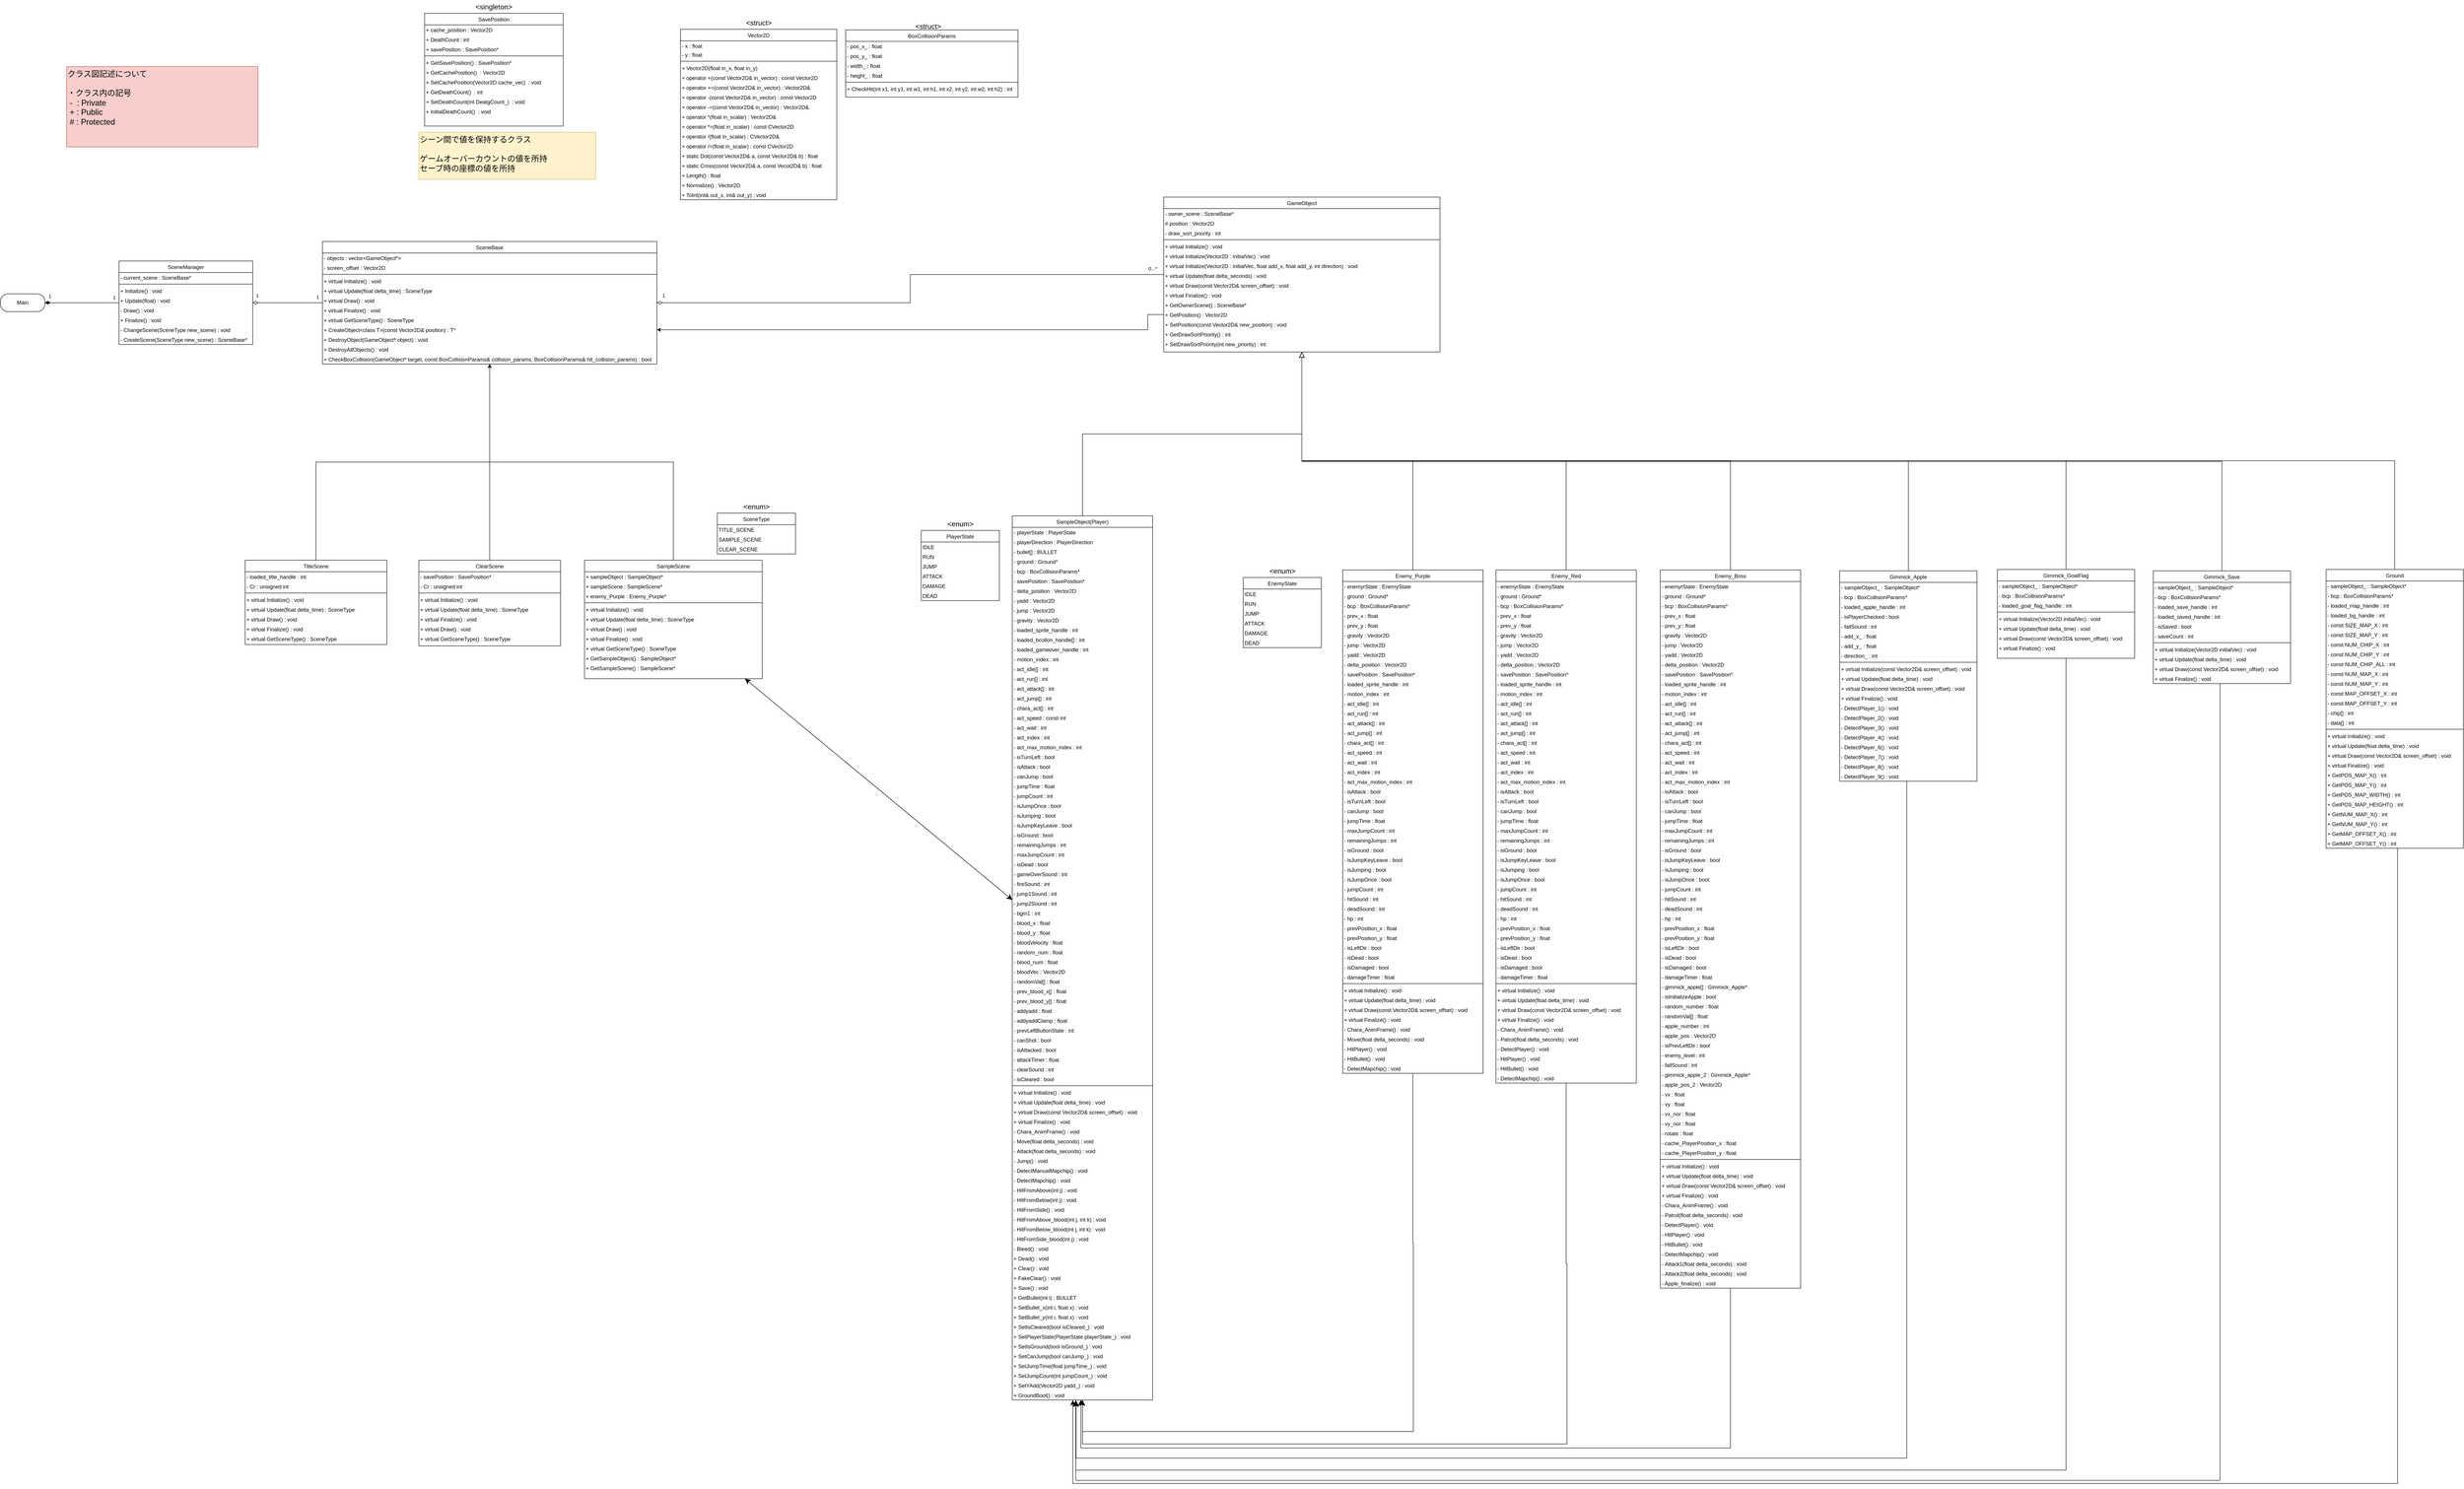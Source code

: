<mxfile version="21.6.8" type="device">
  <diagram id="C5RBs43oDa-KdzZeNtuy" name="Page-1">
    <mxGraphModel dx="9340" dy="5440" grid="0" gridSize="10" guides="1" tooltips="1" connect="1" arrows="1" fold="1" page="0" pageScale="1" pageWidth="827" pageHeight="1169" background="none" math="0" shadow="0">
      <root>
        <mxCell id="WIyWlLk6GJQsqaUBKTNV-0" />
        <mxCell id="WIyWlLk6GJQsqaUBKTNV-1" parent="WIyWlLk6GJQsqaUBKTNV-0" />
        <mxCell id="sHwCHMtsxCU5hQDeN5VI-1" style="edgeStyle=orthogonalEdgeStyle;rounded=0;orthogonalLoop=1;jettySize=auto;html=1;exitX=0;exitY=0.5;exitDx=0;exitDy=0;entryX=1;entryY=0.5;entryDx=0;entryDy=0;endArrow=diamondThin;endFill=1;endSize=10;" parent="WIyWlLk6GJQsqaUBKTNV-1" source="aVHOQwe8jn4RGysMPRkO-38" target="aVHOQwe8jn4RGysMPRkO-42" edge="1">
          <mxGeometry relative="1" as="geometry" />
        </mxCell>
        <mxCell id="JlMQbYeeib6pe8SV05Bu-76" value="1" style="edgeLabel;html=1;align=center;verticalAlign=middle;resizable=0;points=[];" parent="sHwCHMtsxCU5hQDeN5VI-1" vertex="1" connectable="0">
          <mxGeometry x="-0.127" y="-1" relative="1" as="geometry">
            <mxPoint x="62" y="-11" as="offset" />
          </mxGeometry>
        </mxCell>
        <mxCell id="JlMQbYeeib6pe8SV05Bu-77" value="1" style="edgeLabel;html=1;align=center;verticalAlign=middle;resizable=0;points=[];" parent="sHwCHMtsxCU5hQDeN5VI-1" vertex="1" connectable="0">
          <mxGeometry x="-0.025" y="1" relative="1" as="geometry">
            <mxPoint x="-75" y="-16" as="offset" />
          </mxGeometry>
        </mxCell>
        <mxCell id="aVHOQwe8jn4RGysMPRkO-38" value="SceneManager" style="swimlane;fontStyle=0;align=center;verticalAlign=top;childLayout=stackLayout;horizontal=1;startSize=26;horizontalStack=0;resizeParent=1;resizeLast=0;collapsible=1;marginBottom=0;rounded=0;shadow=0;strokeWidth=1;labelBackgroundColor=none;" parent="WIyWlLk6GJQsqaUBKTNV-1" vertex="1">
          <mxGeometry x="-433" y="486" width="301" height="188" as="geometry">
            <mxRectangle x="330" y="360" width="170" height="26" as="alternateBounds" />
          </mxGeometry>
        </mxCell>
        <mxCell id="aVHOQwe8jn4RGysMPRkO-39" value="- current_scene : SceneBase*" style="text;html=1;align=left;verticalAlign=top;resizable=0;points=[];autosize=1;strokeColor=none;fillColor=none;spacing=0;spacingLeft=3;" parent="aVHOQwe8jn4RGysMPRkO-38" vertex="1">
          <mxGeometry y="26" width="301" height="22" as="geometry" />
        </mxCell>
        <mxCell id="aVHOQwe8jn4RGysMPRkO-40" value="" style="line;html=1;strokeWidth=1;align=left;verticalAlign=middle;spacingTop=-1;spacingLeft=3;spacingRight=3;rotatable=0;labelPosition=right;points=[];portConstraint=eastwest;" parent="aVHOQwe8jn4RGysMPRkO-38" vertex="1">
          <mxGeometry y="48" width="301" height="8" as="geometry" />
        </mxCell>
        <mxCell id="aVHOQwe8jn4RGysMPRkO-287" value="+ Initialize() : void" style="text;html=1;align=left;verticalAlign=top;resizable=0;points=[];autosize=1;strokeColor=none;fillColor=none;spacing=0;spacingLeft=3;" parent="aVHOQwe8jn4RGysMPRkO-38" vertex="1">
          <mxGeometry y="56" width="301" height="22" as="geometry" />
        </mxCell>
        <mxCell id="aVHOQwe8jn4RGysMPRkO-286" value="+&amp;nbsp;Update(float) : void" style="text;html=1;align=left;verticalAlign=top;resizable=0;points=[];autosize=1;strokeColor=none;fillColor=none;spacing=0;spacingLeft=3;" parent="aVHOQwe8jn4RGysMPRkO-38" vertex="1">
          <mxGeometry y="78" width="301" height="22" as="geometry" />
        </mxCell>
        <mxCell id="Fnqpk_zAAhlf17Y8XQR0-10" value="- Draw() : void" style="text;html=1;align=left;verticalAlign=top;resizable=0;points=[];autosize=1;strokeColor=none;fillColor=none;spacing=0;spacingLeft=3;" parent="aVHOQwe8jn4RGysMPRkO-38" vertex="1">
          <mxGeometry y="100" width="301" height="22" as="geometry" />
        </mxCell>
        <mxCell id="aVHOQwe8jn4RGysMPRkO-41" value="+&amp;nbsp;Finalize() : void" style="text;html=1;align=left;verticalAlign=top;resizable=0;points=[];autosize=1;strokeColor=none;fillColor=none;spacing=0;spacingLeft=3;" parent="aVHOQwe8jn4RGysMPRkO-38" vertex="1">
          <mxGeometry y="122" width="301" height="22" as="geometry" />
        </mxCell>
        <mxCell id="aVHOQwe8jn4RGysMPRkO-285" value="- ChangeScene(SceneType new_scene) : void" style="text;html=1;align=left;verticalAlign=top;resizable=0;points=[];autosize=1;strokeColor=none;fillColor=none;spacing=0;spacingLeft=3;" parent="aVHOQwe8jn4RGysMPRkO-38" vertex="1">
          <mxGeometry y="144" width="301" height="22" as="geometry" />
        </mxCell>
        <mxCell id="aVHOQwe8jn4RGysMPRkO-290" value="- CreateScene(SceneType new_scene) : SceneBase*" style="text;html=1;align=left;verticalAlign=top;resizable=0;points=[];autosize=1;strokeColor=none;fillColor=none;spacing=0;spacingLeft=3;" parent="aVHOQwe8jn4RGysMPRkO-38" vertex="1">
          <mxGeometry y="166" width="301" height="22" as="geometry" />
        </mxCell>
        <mxCell id="aVHOQwe8jn4RGysMPRkO-42" value="Main" style="rounded=1;whiteSpace=wrap;html=1;arcSize=43;" parent="WIyWlLk6GJQsqaUBKTNV-1" vertex="1">
          <mxGeometry x="-700" y="560" width="100" height="40" as="geometry" />
        </mxCell>
        <mxCell id="sHwCHMtsxCU5hQDeN5VI-4" style="edgeStyle=orthogonalEdgeStyle;rounded=0;orthogonalLoop=1;jettySize=auto;html=1;jumpSize=6;endArrow=diamondThin;endFill=0;exitX=0;exitY=0.5;exitDx=0;exitDy=0;endSize=10;entryX=1;entryY=0.5;entryDx=0;entryDy=0;" parent="WIyWlLk6GJQsqaUBKTNV-1" source="aVHOQwe8jn4RGysMPRkO-43" target="aVHOQwe8jn4RGysMPRkO-38" edge="1">
          <mxGeometry relative="1" as="geometry">
            <mxPoint x="136" y="578" as="sourcePoint" />
            <mxPoint x="-84" y="584" as="targetPoint" />
          </mxGeometry>
        </mxCell>
        <mxCell id="JlMQbYeeib6pe8SV05Bu-78" value="1" style="edgeLabel;html=1;align=center;verticalAlign=middle;resizable=0;points=[];" parent="sHwCHMtsxCU5hQDeN5VI-4" vertex="1" connectable="0">
          <mxGeometry x="-0.258" y="1" relative="1" as="geometry">
            <mxPoint x="-89" y="-17" as="offset" />
          </mxGeometry>
        </mxCell>
        <mxCell id="JlMQbYeeib6pe8SV05Bu-79" value="1" style="edgeLabel;html=1;align=center;verticalAlign=middle;resizable=0;points=[];" parent="sHwCHMtsxCU5hQDeN5VI-4" vertex="1" connectable="0">
          <mxGeometry x="-0.543" y="1" relative="1" as="geometry">
            <mxPoint x="25" y="-14" as="offset" />
          </mxGeometry>
        </mxCell>
        <mxCell id="aVHOQwe8jn4RGysMPRkO-43" value="SceneBase" style="swimlane;fontStyle=0;align=center;verticalAlign=top;childLayout=stackLayout;horizontal=1;startSize=26;horizontalStack=0;resizeParent=1;resizeLast=0;collapsible=1;marginBottom=0;rounded=0;shadow=0;strokeWidth=1;labelBackgroundColor=none;" parent="WIyWlLk6GJQsqaUBKTNV-1" vertex="1">
          <mxGeometry x="25" y="442" width="753" height="276" as="geometry">
            <mxRectangle x="330" y="360" width="170" height="26" as="alternateBounds" />
          </mxGeometry>
        </mxCell>
        <mxCell id="aVHOQwe8jn4RGysMPRkO-119" value="- objects : vector&amp;lt;GameObject*&amp;gt;" style="text;html=1;align=left;verticalAlign=top;resizable=0;points=[];autosize=1;strokeColor=none;fillColor=none;spacing=0;spacingLeft=3;" parent="aVHOQwe8jn4RGysMPRkO-43" vertex="1">
          <mxGeometry y="26" width="753" height="22" as="geometry" />
        </mxCell>
        <mxCell id="qJPQARhY2WNARiif5esz-0" value="- screen_offset : Vector2D" style="text;html=1;align=left;verticalAlign=top;resizable=0;points=[];autosize=1;strokeColor=none;fillColor=none;spacing=0;spacingLeft=3;" parent="aVHOQwe8jn4RGysMPRkO-43" vertex="1">
          <mxGeometry y="48" width="753" height="22" as="geometry" />
        </mxCell>
        <mxCell id="aVHOQwe8jn4RGysMPRkO-45" value="" style="line;html=1;strokeWidth=1;align=left;verticalAlign=middle;spacingTop=-1;spacingLeft=3;spacingRight=3;rotatable=0;labelPosition=right;points=[];portConstraint=eastwest;" parent="aVHOQwe8jn4RGysMPRkO-43" vertex="1">
          <mxGeometry y="70" width="753" height="8" as="geometry" />
        </mxCell>
        <mxCell id="aVHOQwe8jn4RGysMPRkO-46" value="+ virtual Initialize() : void" style="text;html=1;align=left;verticalAlign=top;resizable=0;points=[];autosize=1;strokeColor=none;fillColor=none;spacing=0;spacingLeft=3;" parent="aVHOQwe8jn4RGysMPRkO-43" vertex="1">
          <mxGeometry y="78" width="753" height="22" as="geometry" />
        </mxCell>
        <mxCell id="aVHOQwe8jn4RGysMPRkO-288" value="+ virtual Update(float delta_time) : SceneType" style="text;html=1;align=left;verticalAlign=top;resizable=0;points=[];autosize=1;strokeColor=none;fillColor=none;spacing=0;spacingLeft=3;" parent="aVHOQwe8jn4RGysMPRkO-43" vertex="1">
          <mxGeometry y="100" width="753" height="22" as="geometry" />
        </mxCell>
        <mxCell id="Fnqpk_zAAhlf17Y8XQR0-9" value="+ virtual Draw() : void" style="text;html=1;align=left;verticalAlign=top;resizable=0;points=[];autosize=1;strokeColor=none;fillColor=none;spacing=0;spacingLeft=3;" parent="aVHOQwe8jn4RGysMPRkO-43" vertex="1">
          <mxGeometry y="122" width="753" height="22" as="geometry" />
        </mxCell>
        <mxCell id="aVHOQwe8jn4RGysMPRkO-289" value="+ virtual Finalize() : void" style="text;html=1;align=left;verticalAlign=top;resizable=0;points=[];autosize=1;strokeColor=none;fillColor=none;spacing=0;spacingLeft=3;" parent="aVHOQwe8jn4RGysMPRkO-43" vertex="1">
          <mxGeometry y="144" width="753" height="22" as="geometry" />
        </mxCell>
        <mxCell id="u_ZPQ0wwTI2U6qbg5ESg-0" value="+ virtual GetSceneType() : SceneType" style="text;html=1;align=left;verticalAlign=top;resizable=0;points=[];autosize=1;strokeColor=none;fillColor=none;spacing=0;spacingLeft=3;" parent="aVHOQwe8jn4RGysMPRkO-43" vertex="1">
          <mxGeometry y="166" width="753" height="22" as="geometry" />
        </mxCell>
        <mxCell id="Fnqpk_zAAhlf17Y8XQR0-4" value="+ CreateObject&amp;lt;class T&amp;gt;(const Vector2D&amp;amp; position) : T*" style="text;html=1;align=left;verticalAlign=top;resizable=0;points=[];autosize=1;strokeColor=none;fillColor=none;spacing=0;spacingLeft=3;" parent="aVHOQwe8jn4RGysMPRkO-43" vertex="1">
          <mxGeometry y="188" width="753" height="22" as="geometry" />
        </mxCell>
        <mxCell id="Fnqpk_zAAhlf17Y8XQR0-5" value="+ DestroyObject(GameObject* object) : void" style="text;html=1;align=left;verticalAlign=top;resizable=0;points=[];autosize=1;strokeColor=none;fillColor=none;spacing=0;spacingLeft=3;" parent="aVHOQwe8jn4RGysMPRkO-43" vertex="1">
          <mxGeometry y="210" width="753" height="22" as="geometry" />
        </mxCell>
        <mxCell id="Vn79DPzB9gti8lEb4vRj-204" value="+ DestroyAllObjects() : void" style="text;html=1;align=left;verticalAlign=top;resizable=0;points=[];autosize=1;strokeColor=none;fillColor=none;spacing=0;spacingLeft=3;" parent="aVHOQwe8jn4RGysMPRkO-43" vertex="1">
          <mxGeometry y="232" width="753" height="22" as="geometry" />
        </mxCell>
        <mxCell id="DngjRB_LMhY2N1zsgEXp-40" value="+ CheckBoxCollision(GameObject* target, const BoxCollisionParams&amp;amp; collision_params, BoxCollisionParams&amp;amp; hit_collision_params) : bool" style="text;html=1;align=left;verticalAlign=top;resizable=0;points=[];autosize=1;strokeColor=none;fillColor=none;spacing=0;spacingLeft=3;" parent="aVHOQwe8jn4RGysMPRkO-43" vertex="1">
          <mxGeometry y="254" width="753" height="22" as="geometry" />
        </mxCell>
        <mxCell id="aVHOQwe8jn4RGysMPRkO-117" value="クラス図記述について&lt;br&gt;&lt;br&gt;・クラス内の記号&lt;br&gt;&lt;span style=&quot;white-space: pre;&quot;&gt; &lt;/span&gt;-&amp;nbsp; : Private&lt;br style=&quot;font-size: 18px;&quot;&gt;&lt;span style=&quot;white-space: pre;&quot;&gt; &lt;/span&gt;+ : Public&lt;br style=&quot;font-size: 18px;&quot;&gt;&lt;span style=&quot;white-space: pre;&quot;&gt; &lt;/span&gt;# : Protected" style="shape=note;whiteSpace=wrap;html=1;backgroundOutline=1;darkOpacity=0.05;align=left;fillColor=#f8cecc;strokeColor=#b85450;size=0;verticalAlign=top;fontSize=18;" parent="WIyWlLk6GJQsqaUBKTNV-1" vertex="1">
          <mxGeometry x="-551" y="48" width="431" height="181" as="geometry" />
        </mxCell>
        <mxCell id="ZUgHL8plcYb6bvrlRs7p-2" style="edgeStyle=orthogonalEdgeStyle;rounded=0;orthogonalLoop=1;jettySize=auto;html=1;exitX=0;exitY=0.5;exitDx=0;exitDy=0;entryX=1;entryY=0.5;entryDx=0;entryDy=0;endSize=10;endArrow=diamondThin;endFill=0;" parent="WIyWlLk6GJQsqaUBKTNV-1" source="xI_11kJk0bbDu2n_GtBM-19" target="aVHOQwe8jn4RGysMPRkO-43" edge="1">
          <mxGeometry relative="1" as="geometry" />
        </mxCell>
        <mxCell id="JlMQbYeeib6pe8SV05Bu-80" value="1" style="edgeLabel;html=1;align=center;verticalAlign=middle;resizable=0;points=[];" parent="ZUgHL8plcYb6bvrlRs7p-2" vertex="1" connectable="0">
          <mxGeometry x="0.897" y="-2" relative="1" as="geometry">
            <mxPoint x="-47" y="-14" as="offset" />
          </mxGeometry>
        </mxCell>
        <mxCell id="JlMQbYeeib6pe8SV05Bu-81" value="0...*" style="edgeLabel;html=1;align=center;verticalAlign=middle;resizable=0;points=[];" parent="ZUgHL8plcYb6bvrlRs7p-2" vertex="1" connectable="0">
          <mxGeometry x="-0.952" y="-3" relative="1" as="geometry">
            <mxPoint x="4" y="-11" as="offset" />
          </mxGeometry>
        </mxCell>
        <mxCell id="JlMQbYeeib6pe8SV05Bu-74" style="edgeStyle=orthogonalEdgeStyle;rounded=0;orthogonalLoop=1;jettySize=auto;html=1;exitX=0;exitY=0.482;exitDx=0;exitDy=0;exitPerimeter=0;" parent="WIyWlLk6GJQsqaUBKTNV-1" source="xI_11kJk0bbDu2n_GtBM-32" target="Fnqpk_zAAhlf17Y8XQR0-4" edge="1">
          <mxGeometry relative="1" as="geometry">
            <mxPoint x="1870" y="670" as="sourcePoint" />
            <Array as="points">
              <mxPoint x="1883" y="641" />
            </Array>
          </mxGeometry>
        </mxCell>
        <mxCell id="xI_11kJk0bbDu2n_GtBM-19" value="GameObject" style="swimlane;fontStyle=0;align=center;verticalAlign=top;childLayout=stackLayout;horizontal=1;startSize=26;horizontalStack=0;resizeParent=1;resizeLast=0;collapsible=1;marginBottom=0;rounded=0;shadow=0;strokeWidth=1;" parent="WIyWlLk6GJQsqaUBKTNV-1" vertex="1">
          <mxGeometry x="1919" y="342" width="622" height="349" as="geometry">
            <mxRectangle x="330" y="360" width="170" height="26" as="alternateBounds" />
          </mxGeometry>
        </mxCell>
        <mxCell id="ZUgHL8plcYb6bvrlRs7p-6" value="- owner_scene : SceneBase*" style="text;html=1;align=left;verticalAlign=top;resizable=0;points=[];autosize=1;strokeColor=none;fillColor=none;spacing=0;spacingLeft=3;" parent="xI_11kJk0bbDu2n_GtBM-19" vertex="1">
          <mxGeometry y="26" width="622" height="22" as="geometry" />
        </mxCell>
        <mxCell id="xI_11kJk0bbDu2n_GtBM-31" value="# position : Vector2D" style="text;html=1;align=left;verticalAlign=top;resizable=0;points=[];autosize=1;strokeColor=none;fillColor=none;spacing=0;spacingLeft=3;" parent="xI_11kJk0bbDu2n_GtBM-19" vertex="1">
          <mxGeometry y="48" width="622" height="22" as="geometry" />
        </mxCell>
        <mxCell id="Vn79DPzB9gti8lEb4vRj-17" value="- draw_sort_priority : int" style="text;html=1;align=left;verticalAlign=top;resizable=0;points=[];autosize=1;strokeColor=none;fillColor=none;spacing=0;spacingLeft=3;" parent="xI_11kJk0bbDu2n_GtBM-19" vertex="1">
          <mxGeometry y="70" width="622" height="22" as="geometry" />
        </mxCell>
        <mxCell id="xI_11kJk0bbDu2n_GtBM-21" value="" style="line;html=1;strokeWidth=1;align=left;verticalAlign=middle;spacingTop=-1;spacingLeft=3;spacingRight=3;rotatable=0;labelPosition=right;points=[];portConstraint=eastwest;" parent="xI_11kJk0bbDu2n_GtBM-19" vertex="1">
          <mxGeometry y="92" width="622" height="8" as="geometry" />
        </mxCell>
        <mxCell id="xI_11kJk0bbDu2n_GtBM-22" value="+ virtual Initialize() : void" style="text;html=1;align=left;verticalAlign=top;resizable=0;points=[];autosize=1;strokeColor=none;fillColor=none;spacingLeft=3;spacing=0;" parent="xI_11kJk0bbDu2n_GtBM-19" vertex="1">
          <mxGeometry y="100" width="622" height="22" as="geometry" />
        </mxCell>
        <mxCell id="b9m9Noga4uzaFgeDKeUt-14" value="+ virtual Initialize(Vector2D : initialVec) : void" style="text;html=1;align=left;verticalAlign=top;resizable=0;points=[];autosize=1;strokeColor=none;fillColor=none;spacingLeft=3;spacing=0;" parent="xI_11kJk0bbDu2n_GtBM-19" vertex="1">
          <mxGeometry y="122" width="622" height="22" as="geometry" />
        </mxCell>
        <mxCell id="b9m9Noga4uzaFgeDKeUt-15" value="+ virtual Initialize(Vector2D : initialVec, float add_x, float add_y, int direction) : void" style="text;html=1;align=left;verticalAlign=top;resizable=0;points=[];autosize=1;strokeColor=none;fillColor=none;spacingLeft=3;spacing=0;" parent="xI_11kJk0bbDu2n_GtBM-19" vertex="1">
          <mxGeometry y="144" width="622" height="22" as="geometry" />
        </mxCell>
        <mxCell id="xI_11kJk0bbDu2n_GtBM-24" value="+ virtual Update(float delta_seconds) : void" style="text;html=1;align=left;verticalAlign=top;resizable=0;points=[];autosize=1;strokeColor=none;fillColor=none;spacing=0;spacingLeft=3;" parent="xI_11kJk0bbDu2n_GtBM-19" vertex="1">
          <mxGeometry y="166" width="622" height="22" as="geometry" />
        </mxCell>
        <mxCell id="Vn79DPzB9gti8lEb4vRj-230" value="+ virtual Draw(const Vector2D&amp;amp; screen_offset) : void" style="text;html=1;align=left;verticalAlign=top;resizable=0;points=[];autosize=1;strokeColor=none;fillColor=none;spacing=0;spacingLeft=3;" parent="xI_11kJk0bbDu2n_GtBM-19" vertex="1">
          <mxGeometry y="188" width="622" height="22" as="geometry" />
        </mxCell>
        <mxCell id="xI_11kJk0bbDu2n_GtBM-25" value="+ virtual Finalize() : void" style="text;html=1;align=left;verticalAlign=top;resizable=0;points=[];autosize=1;strokeColor=none;fillColor=none;spacing=0;spacingLeft=3;" parent="xI_11kJk0bbDu2n_GtBM-19" vertex="1">
          <mxGeometry y="210" width="622" height="22" as="geometry" />
        </mxCell>
        <mxCell id="Vn79DPzB9gti8lEb4vRj-18" value="+ GetOwnerScene() : SceneBase*" style="text;html=1;align=left;verticalAlign=top;resizable=0;points=[];autosize=1;strokeColor=none;fillColor=none;spacing=0;spacingLeft=3;" parent="xI_11kJk0bbDu2n_GtBM-19" vertex="1">
          <mxGeometry y="232" width="622" height="22" as="geometry" />
        </mxCell>
        <mxCell id="xI_11kJk0bbDu2n_GtBM-32" value="+ GetPosition() : Vector2D" style="text;html=1;align=left;verticalAlign=top;resizable=0;points=[];autosize=1;strokeColor=none;fillColor=none;spacing=0;spacingLeft=3;" parent="xI_11kJk0bbDu2n_GtBM-19" vertex="1">
          <mxGeometry y="254" width="622" height="22" as="geometry" />
        </mxCell>
        <mxCell id="xI_11kJk0bbDu2n_GtBM-33" value="+ SetPosition(const Vector2D&amp;amp; new_position) : void" style="text;html=1;align=left;verticalAlign=top;resizable=0;points=[];autosize=1;strokeColor=none;fillColor=none;spacing=0;spacingLeft=3;" parent="xI_11kJk0bbDu2n_GtBM-19" vertex="1">
          <mxGeometry y="276" width="622" height="22" as="geometry" />
        </mxCell>
        <mxCell id="ZUgHL8plcYb6bvrlRs7p-7" value="+ GetDrawSortPriority() : int" style="text;html=1;align=left;verticalAlign=top;resizable=0;points=[];autosize=1;strokeColor=none;fillColor=none;spacing=0;spacingLeft=3;" parent="xI_11kJk0bbDu2n_GtBM-19" vertex="1">
          <mxGeometry y="298" width="622" height="22" as="geometry" />
        </mxCell>
        <mxCell id="Vn79DPzB9gti8lEb4vRj-19" value="+ SetDrawSortPriority(int new_priority) : int" style="text;html=1;align=left;verticalAlign=top;resizable=0;points=[];autosize=1;strokeColor=none;fillColor=none;spacing=0;spacingLeft=3;" parent="xI_11kJk0bbDu2n_GtBM-19" vertex="1">
          <mxGeometry y="320" width="622" height="22" as="geometry" />
        </mxCell>
        <mxCell id="Vn79DPzB9gti8lEb4vRj-30" style="rounded=0;orthogonalLoop=1;jettySize=auto;html=1;dashed=1;endSize=10;" parent="WIyWlLk6GJQsqaUBKTNV-1" source="xI_11kJk0bbDu2n_GtBM-38" target="OQP38Pmn0u-zdfzNPI70-48" edge="1">
          <mxGeometry relative="1" as="geometry">
            <mxPoint x="1016.6" y="1365.006" as="targetPoint" />
            <mxPoint x="1514" y="1850" as="sourcePoint" />
          </mxGeometry>
        </mxCell>
        <mxCell id="b9m9Noga4uzaFgeDKeUt-48" style="edgeStyle=orthogonalEdgeStyle;rounded=0;orthogonalLoop=1;jettySize=auto;html=1;endArrow=block;endFill=0;endSize=10;exitX=0.5;exitY=0;exitDx=0;exitDy=0;" parent="WIyWlLk6GJQsqaUBKTNV-1" source="xI_11kJk0bbDu2n_GtBM-38" target="xI_11kJk0bbDu2n_GtBM-19" edge="1">
          <mxGeometry relative="1" as="geometry" />
        </mxCell>
        <mxCell id="xI_11kJk0bbDu2n_GtBM-38" value="SampleObject(Player)" style="swimlane;fontStyle=0;align=center;verticalAlign=top;childLayout=stackLayout;horizontal=1;startSize=26;horizontalStack=0;resizeParent=1;resizeLast=0;collapsible=1;marginBottom=0;rounded=0;shadow=0;strokeWidth=1;" parent="WIyWlLk6GJQsqaUBKTNV-1" vertex="1">
          <mxGeometry x="1578" y="1060" width="316" height="1992" as="geometry">
            <mxRectangle x="330" y="360" width="170" height="26" as="alternateBounds" />
          </mxGeometry>
        </mxCell>
        <mxCell id="Vn79DPzB9gti8lEb4vRj-155" value="- playerState : PlayerState" style="text;html=1;align=left;verticalAlign=top;resizable=0;points=[];autosize=1;strokeColor=none;fillColor=none;spacing=0;spacingLeft=3;" parent="xI_11kJk0bbDu2n_GtBM-38" vertex="1">
          <mxGeometry y="26" width="316" height="22" as="geometry" />
        </mxCell>
        <mxCell id="Vn79DPzB9gti8lEb4vRj-49" value="- playerDirection : PlayerDirection" style="text;html=1;align=left;verticalAlign=top;resizable=0;points=[];autosize=1;strokeColor=none;fillColor=none;spacingLeft=3;spacing=0;" parent="xI_11kJk0bbDu2n_GtBM-38" vertex="1">
          <mxGeometry y="48" width="316" height="22" as="geometry" />
        </mxCell>
        <mxCell id="5fDsD5Ay5SZpEbe7_0yh-27" value="- bullet[] : BULLET" style="text;html=1;align=left;verticalAlign=top;resizable=0;points=[];autosize=1;strokeColor=none;fillColor=none;spacingLeft=3;spacing=0;" vertex="1" parent="xI_11kJk0bbDu2n_GtBM-38">
          <mxGeometry y="70" width="316" height="22" as="geometry" />
        </mxCell>
        <mxCell id="5fDsD5Ay5SZpEbe7_0yh-8" value="- ground : Ground*" style="text;html=1;align=left;verticalAlign=top;resizable=0;points=[];autosize=1;strokeColor=none;fillColor=none;spacing=0;spacingLeft=3;" vertex="1" parent="xI_11kJk0bbDu2n_GtBM-38">
          <mxGeometry y="92" width="316" height="22" as="geometry" />
        </mxCell>
        <mxCell id="5fDsD5Ay5SZpEbe7_0yh-10" value="- bcp : BoxCollisionParams*" style="text;html=1;align=left;verticalAlign=top;resizable=0;points=[];autosize=1;strokeColor=none;fillColor=none;spacingLeft=3;spacing=0;" vertex="1" parent="xI_11kJk0bbDu2n_GtBM-38">
          <mxGeometry y="114" width="316" height="22" as="geometry" />
        </mxCell>
        <mxCell id="5fDsD5Ay5SZpEbe7_0yh-9" value="- savePosition : SavePosition*" style="text;html=1;align=left;verticalAlign=top;resizable=0;points=[];autosize=1;strokeColor=none;fillColor=none;spacingLeft=3;spacing=0;" vertex="1" parent="xI_11kJk0bbDu2n_GtBM-38">
          <mxGeometry y="136" width="316" height="22" as="geometry" />
        </mxCell>
        <mxCell id="5fDsD5Ay5SZpEbe7_0yh-11" value="- delta_position : Vector2D" style="text;html=1;align=left;verticalAlign=top;resizable=0;points=[];autosize=1;strokeColor=none;fillColor=none;spacing=0;spacingLeft=3;" vertex="1" parent="xI_11kJk0bbDu2n_GtBM-38">
          <mxGeometry y="158" width="316" height="22" as="geometry" />
        </mxCell>
        <mxCell id="5fDsD5Ay5SZpEbe7_0yh-14" value="- yadd : Vector2D" style="text;html=1;align=left;verticalAlign=top;resizable=0;points=[];autosize=1;strokeColor=none;fillColor=none;spacingLeft=3;spacing=0;" vertex="1" parent="xI_11kJk0bbDu2n_GtBM-38">
          <mxGeometry y="180" width="316" height="22" as="geometry" />
        </mxCell>
        <mxCell id="5fDsD5Ay5SZpEbe7_0yh-13" value="- jump : Vector2D" style="text;html=1;align=left;verticalAlign=top;resizable=0;points=[];autosize=1;strokeColor=none;fillColor=none;spacingLeft=3;spacing=0;" vertex="1" parent="xI_11kJk0bbDu2n_GtBM-38">
          <mxGeometry y="202" width="316" height="22" as="geometry" />
        </mxCell>
        <mxCell id="5fDsD5Ay5SZpEbe7_0yh-12" value="- gravity : Vector2D" style="text;html=1;align=left;verticalAlign=top;resizable=0;points=[];autosize=1;strokeColor=none;fillColor=none;spacingLeft=3;spacing=0;" vertex="1" parent="xI_11kJk0bbDu2n_GtBM-38">
          <mxGeometry y="224" width="316" height="22" as="geometry" />
        </mxCell>
        <mxCell id="SkHWl4VbRRjKT_JLa2lO-41" value="- loaded_sprite_handle : int" style="text;html=1;align=left;verticalAlign=top;resizable=0;points=[];autosize=1;strokeColor=none;fillColor=none;spacingLeft=3;spacing=0;" parent="xI_11kJk0bbDu2n_GtBM-38" vertex="1">
          <mxGeometry y="246" width="316" height="22" as="geometry" />
        </mxCell>
        <mxCell id="Vn79DPzB9gti8lEb4vRj-157" value="- loaded_bcollon_handle[] : int" style="text;html=1;align=left;verticalAlign=top;resizable=0;points=[];autosize=1;strokeColor=none;fillColor=none;spacingLeft=3;spacing=0;" parent="xI_11kJk0bbDu2n_GtBM-38" vertex="1">
          <mxGeometry y="268" width="316" height="22" as="geometry" />
        </mxCell>
        <mxCell id="Vn79DPzB9gti8lEb4vRj-156" value="- loaded_gameover_handle : int" style="text;html=1;align=left;verticalAlign=top;resizable=0;points=[];autosize=1;strokeColor=none;fillColor=none;spacingLeft=3;spacing=0;" parent="xI_11kJk0bbDu2n_GtBM-38" vertex="1">
          <mxGeometry y="290" width="316" height="22" as="geometry" />
        </mxCell>
        <mxCell id="Vn79DPzB9gti8lEb4vRj-149" value="- motion_index : int" style="text;html=1;align=left;verticalAlign=top;resizable=0;points=[];autosize=1;strokeColor=none;fillColor=none;spacingLeft=3;spacing=0;" parent="xI_11kJk0bbDu2n_GtBM-38" vertex="1">
          <mxGeometry y="312" width="316" height="22" as="geometry" />
        </mxCell>
        <mxCell id="b9m9Noga4uzaFgeDKeUt-20" value="- act_idle[] : int" style="text;html=1;align=left;verticalAlign=top;resizable=0;points=[];autosize=1;strokeColor=none;fillColor=none;spacing=0;spacingLeft=3;" parent="xI_11kJk0bbDu2n_GtBM-38" vertex="1">
          <mxGeometry y="334" width="316" height="22" as="geometry" />
        </mxCell>
        <mxCell id="b9m9Noga4uzaFgeDKeUt-21" value="- act_run[] : int" style="text;html=1;align=left;verticalAlign=top;resizable=0;points=[];autosize=1;strokeColor=none;fillColor=none;spacingLeft=3;spacing=0;" parent="xI_11kJk0bbDu2n_GtBM-38" vertex="1">
          <mxGeometry y="356" width="316" height="22" as="geometry" />
        </mxCell>
        <mxCell id="b9m9Noga4uzaFgeDKeUt-22" value="- act_attack[] : int" style="text;html=1;align=left;verticalAlign=top;resizable=0;points=[];autosize=1;strokeColor=none;fillColor=none;spacingLeft=3;spacing=0;" parent="xI_11kJk0bbDu2n_GtBM-38" vertex="1">
          <mxGeometry y="378" width="316" height="22" as="geometry" />
        </mxCell>
        <mxCell id="b9m9Noga4uzaFgeDKeUt-23" value="- act_jump[] : int" style="text;html=1;align=left;verticalAlign=top;resizable=0;points=[];autosize=1;strokeColor=none;fillColor=none;spacingLeft=3;spacing=0;" parent="xI_11kJk0bbDu2n_GtBM-38" vertex="1">
          <mxGeometry y="400" width="316" height="22" as="geometry" />
        </mxCell>
        <mxCell id="b9m9Noga4uzaFgeDKeUt-24" value="- chara_act[] : int" style="text;html=1;align=left;verticalAlign=top;resizable=0;points=[];autosize=1;strokeColor=none;fillColor=none;spacingLeft=3;spacing=0;" parent="xI_11kJk0bbDu2n_GtBM-38" vertex="1">
          <mxGeometry y="422" width="316" height="22" as="geometry" />
        </mxCell>
        <mxCell id="b9m9Noga4uzaFgeDKeUt-25" value="- act_speed : const int" style="text;html=1;align=left;verticalAlign=top;resizable=0;points=[];autosize=1;strokeColor=none;fillColor=none;spacingLeft=3;spacing=0;" parent="xI_11kJk0bbDu2n_GtBM-38" vertex="1">
          <mxGeometry y="444" width="316" height="22" as="geometry" />
        </mxCell>
        <mxCell id="5fDsD5Ay5SZpEbe7_0yh-0" value="- act_wait : int" style="text;html=1;align=left;verticalAlign=top;resizable=0;points=[];autosize=1;strokeColor=none;fillColor=none;spacingLeft=3;spacing=0;" vertex="1" parent="xI_11kJk0bbDu2n_GtBM-38">
          <mxGeometry y="466" width="316" height="22" as="geometry" />
        </mxCell>
        <mxCell id="5fDsD5Ay5SZpEbe7_0yh-1" value="- act_index : int" style="text;html=1;align=left;verticalAlign=top;resizable=0;points=[];autosize=1;strokeColor=none;fillColor=none;spacingLeft=3;spacing=0;" vertex="1" parent="xI_11kJk0bbDu2n_GtBM-38">
          <mxGeometry y="488" width="316" height="22" as="geometry" />
        </mxCell>
        <mxCell id="5fDsD5Ay5SZpEbe7_0yh-2" value="- act_max_motion_index : int" style="text;html=1;align=left;verticalAlign=top;resizable=0;points=[];autosize=1;strokeColor=none;fillColor=none;spacingLeft=3;spacing=0;" vertex="1" parent="xI_11kJk0bbDu2n_GtBM-38">
          <mxGeometry y="510" width="316" height="22" as="geometry" />
        </mxCell>
        <mxCell id="5fDsD5Ay5SZpEbe7_0yh-3" value="- isTurnLeft : bool" style="text;html=1;align=left;verticalAlign=top;resizable=0;points=[];autosize=1;strokeColor=none;fillColor=none;spacingLeft=3;spacing=0;" vertex="1" parent="xI_11kJk0bbDu2n_GtBM-38">
          <mxGeometry y="532" width="316" height="22" as="geometry" />
        </mxCell>
        <mxCell id="5fDsD5Ay5SZpEbe7_0yh-4" value="- isAttack : bool" style="text;html=1;align=left;verticalAlign=top;resizable=0;points=[];autosize=1;strokeColor=none;fillColor=none;spacingLeft=3;spacing=0;" vertex="1" parent="xI_11kJk0bbDu2n_GtBM-38">
          <mxGeometry y="554" width="316" height="22" as="geometry" />
        </mxCell>
        <mxCell id="5fDsD5Ay5SZpEbe7_0yh-6" value="- canJump : bool" style="text;html=1;align=left;verticalAlign=top;resizable=0;points=[];autosize=1;strokeColor=none;fillColor=none;spacingLeft=3;spacing=0;" vertex="1" parent="xI_11kJk0bbDu2n_GtBM-38">
          <mxGeometry y="576" width="316" height="22" as="geometry" />
        </mxCell>
        <mxCell id="5fDsD5Ay5SZpEbe7_0yh-5" value="- jumpTime : float" style="text;html=1;align=left;verticalAlign=top;resizable=0;points=[];autosize=1;strokeColor=none;fillColor=none;spacingLeft=3;spacing=0;" vertex="1" parent="xI_11kJk0bbDu2n_GtBM-38">
          <mxGeometry y="598" width="316" height="22" as="geometry" />
        </mxCell>
        <mxCell id="5fDsD5Ay5SZpEbe7_0yh-15" value="- jumpCount : int" style="text;html=1;align=left;verticalAlign=top;resizable=0;points=[];autosize=1;strokeColor=none;fillColor=none;spacingLeft=3;spacing=0;" vertex="1" parent="xI_11kJk0bbDu2n_GtBM-38">
          <mxGeometry y="620" width="316" height="22" as="geometry" />
        </mxCell>
        <mxCell id="5fDsD5Ay5SZpEbe7_0yh-21" value="- isJumpOnce : bool" style="text;html=1;align=left;verticalAlign=top;resizable=0;points=[];autosize=1;strokeColor=none;fillColor=none;spacingLeft=3;spacing=0;" vertex="1" parent="xI_11kJk0bbDu2n_GtBM-38">
          <mxGeometry y="642" width="316" height="22" as="geometry" />
        </mxCell>
        <mxCell id="5fDsD5Ay5SZpEbe7_0yh-20" value="- isJumping : bool" style="text;html=1;align=left;verticalAlign=top;resizable=0;points=[];autosize=1;strokeColor=none;fillColor=none;spacingLeft=3;spacing=0;" vertex="1" parent="xI_11kJk0bbDu2n_GtBM-38">
          <mxGeometry y="664" width="316" height="22" as="geometry" />
        </mxCell>
        <mxCell id="5fDsD5Ay5SZpEbe7_0yh-19" value="- isJumpKeyLeave : bool" style="text;html=1;align=left;verticalAlign=top;resizable=0;points=[];autosize=1;strokeColor=none;fillColor=none;spacingLeft=3;spacing=0;" vertex="1" parent="xI_11kJk0bbDu2n_GtBM-38">
          <mxGeometry y="686" width="316" height="22" as="geometry" />
        </mxCell>
        <mxCell id="5fDsD5Ay5SZpEbe7_0yh-18" value="- isGround : bool" style="text;html=1;align=left;verticalAlign=top;resizable=0;points=[];autosize=1;strokeColor=none;fillColor=none;spacingLeft=3;spacing=0;" vertex="1" parent="xI_11kJk0bbDu2n_GtBM-38">
          <mxGeometry y="708" width="316" height="22" as="geometry" />
        </mxCell>
        <mxCell id="5fDsD5Ay5SZpEbe7_0yh-17" value="- remainingJumps : int" style="text;html=1;align=left;verticalAlign=top;resizable=0;points=[];autosize=1;strokeColor=none;fillColor=none;spacingLeft=3;spacing=0;" vertex="1" parent="xI_11kJk0bbDu2n_GtBM-38">
          <mxGeometry y="730" width="316" height="22" as="geometry" />
        </mxCell>
        <mxCell id="5fDsD5Ay5SZpEbe7_0yh-16" value="- maxJumpCount : int" style="text;html=1;align=left;verticalAlign=top;resizable=0;points=[];autosize=1;strokeColor=none;fillColor=none;spacingLeft=3;spacing=0;" vertex="1" parent="xI_11kJk0bbDu2n_GtBM-38">
          <mxGeometry y="752" width="316" height="22" as="geometry" />
        </mxCell>
        <mxCell id="5fDsD5Ay5SZpEbe7_0yh-31" value="- isDead : bool" style="text;html=1;align=left;verticalAlign=top;resizable=0;points=[];autosize=1;strokeColor=none;fillColor=none;spacingLeft=3;spacing=0;" vertex="1" parent="xI_11kJk0bbDu2n_GtBM-38">
          <mxGeometry y="774" width="316" height="22" as="geometry" />
        </mxCell>
        <mxCell id="5fDsD5Ay5SZpEbe7_0yh-30" value="- gameOverSound : int" style="text;html=1;align=left;verticalAlign=top;resizable=0;points=[];autosize=1;strokeColor=none;fillColor=none;spacingLeft=3;spacing=0;" vertex="1" parent="xI_11kJk0bbDu2n_GtBM-38">
          <mxGeometry y="796" width="316" height="22" as="geometry" />
        </mxCell>
        <mxCell id="5fDsD5Ay5SZpEbe7_0yh-29" value="- fireSound : int" style="text;html=1;align=left;verticalAlign=top;resizable=0;points=[];autosize=1;strokeColor=none;fillColor=none;spacingLeft=3;spacing=0;" vertex="1" parent="xI_11kJk0bbDu2n_GtBM-38">
          <mxGeometry y="818" width="316" height="22" as="geometry" />
        </mxCell>
        <mxCell id="5fDsD5Ay5SZpEbe7_0yh-28" value="- jump1Sound : int" style="text;html=1;align=left;verticalAlign=top;resizable=0;points=[];autosize=1;strokeColor=none;fillColor=none;spacingLeft=3;spacing=0;" vertex="1" parent="xI_11kJk0bbDu2n_GtBM-38">
          <mxGeometry y="840" width="316" height="22" as="geometry" />
        </mxCell>
        <mxCell id="5fDsD5Ay5SZpEbe7_0yh-33" value="- jump2Sound : int" style="text;html=1;align=left;verticalAlign=top;resizable=0;points=[];autosize=1;strokeColor=none;fillColor=none;spacingLeft=3;spacing=0;" vertex="1" parent="xI_11kJk0bbDu2n_GtBM-38">
          <mxGeometry y="862" width="316" height="22" as="geometry" />
        </mxCell>
        <mxCell id="5fDsD5Ay5SZpEbe7_0yh-32" value="- bgm1 : int" style="text;html=1;align=left;verticalAlign=top;resizable=0;points=[];autosize=1;strokeColor=none;fillColor=none;spacingLeft=3;spacing=0;" vertex="1" parent="xI_11kJk0bbDu2n_GtBM-38">
          <mxGeometry y="884" width="316" height="22" as="geometry" />
        </mxCell>
        <mxCell id="5fDsD5Ay5SZpEbe7_0yh-36" value="- blood_x : float" style="text;html=1;align=left;verticalAlign=top;resizable=0;points=[];autosize=1;strokeColor=none;fillColor=none;spacingLeft=3;spacing=0;" vertex="1" parent="xI_11kJk0bbDu2n_GtBM-38">
          <mxGeometry y="906" width="316" height="22" as="geometry" />
        </mxCell>
        <mxCell id="5fDsD5Ay5SZpEbe7_0yh-35" value="- blood_y : float" style="text;html=1;align=left;verticalAlign=top;resizable=0;points=[];autosize=1;strokeColor=none;fillColor=none;spacingLeft=3;spacing=0;" vertex="1" parent="xI_11kJk0bbDu2n_GtBM-38">
          <mxGeometry y="928" width="316" height="22" as="geometry" />
        </mxCell>
        <mxCell id="5fDsD5Ay5SZpEbe7_0yh-34" value="- bloodVelocity : float" style="text;html=1;align=left;verticalAlign=top;resizable=0;points=[];autosize=1;strokeColor=none;fillColor=none;spacingLeft=3;spacing=0;" vertex="1" parent="xI_11kJk0bbDu2n_GtBM-38">
          <mxGeometry y="950" width="316" height="22" as="geometry" />
        </mxCell>
        <mxCell id="5fDsD5Ay5SZpEbe7_0yh-39" value="- random_num : float" style="text;html=1;align=left;verticalAlign=top;resizable=0;points=[];autosize=1;strokeColor=none;fillColor=none;spacingLeft=3;spacing=0;" vertex="1" parent="xI_11kJk0bbDu2n_GtBM-38">
          <mxGeometry y="972" width="316" height="22" as="geometry" />
        </mxCell>
        <mxCell id="5fDsD5Ay5SZpEbe7_0yh-38" value="- blood_num : float" style="text;html=1;align=left;verticalAlign=top;resizable=0;points=[];autosize=1;strokeColor=none;fillColor=none;spacingLeft=3;spacing=0;" vertex="1" parent="xI_11kJk0bbDu2n_GtBM-38">
          <mxGeometry y="994" width="316" height="22" as="geometry" />
        </mxCell>
        <mxCell id="5fDsD5Ay5SZpEbe7_0yh-37" value="- bloodVec : Vector2D" style="text;html=1;align=left;verticalAlign=top;resizable=0;points=[];autosize=1;strokeColor=none;fillColor=none;spacingLeft=3;spacing=0;" vertex="1" parent="xI_11kJk0bbDu2n_GtBM-38">
          <mxGeometry y="1016" width="316" height="22" as="geometry" />
        </mxCell>
        <mxCell id="5fDsD5Ay5SZpEbe7_0yh-44" value="- randomVal[] : float" style="text;html=1;align=left;verticalAlign=top;resizable=0;points=[];autosize=1;strokeColor=none;fillColor=none;spacingLeft=3;spacing=0;" vertex="1" parent="xI_11kJk0bbDu2n_GtBM-38">
          <mxGeometry y="1038" width="316" height="22" as="geometry" />
        </mxCell>
        <mxCell id="5fDsD5Ay5SZpEbe7_0yh-43" value="- prev_blood_x[] : float" style="text;html=1;align=left;verticalAlign=top;resizable=0;points=[];autosize=1;strokeColor=none;fillColor=none;spacingLeft=3;spacing=0;" vertex="1" parent="xI_11kJk0bbDu2n_GtBM-38">
          <mxGeometry y="1060" width="316" height="22" as="geometry" />
        </mxCell>
        <mxCell id="5fDsD5Ay5SZpEbe7_0yh-42" value="- prev_blood_y[]&amp;nbsp;: float" style="text;html=1;align=left;verticalAlign=top;resizable=0;points=[];autosize=1;strokeColor=none;fillColor=none;spacingLeft=3;spacing=0;" vertex="1" parent="xI_11kJk0bbDu2n_GtBM-38">
          <mxGeometry y="1082" width="316" height="22" as="geometry" />
        </mxCell>
        <mxCell id="5fDsD5Ay5SZpEbe7_0yh-41" value="- addyadd : float" style="text;html=1;align=left;verticalAlign=top;resizable=0;points=[];autosize=1;strokeColor=none;fillColor=none;spacingLeft=3;spacing=0;" vertex="1" parent="xI_11kJk0bbDu2n_GtBM-38">
          <mxGeometry y="1104" width="316" height="22" as="geometry" />
        </mxCell>
        <mxCell id="5fDsD5Ay5SZpEbe7_0yh-47" value="- addyaddClamp : float" style="text;html=1;align=left;verticalAlign=top;resizable=0;points=[];autosize=1;strokeColor=none;fillColor=none;spacingLeft=3;spacing=0;" vertex="1" parent="xI_11kJk0bbDu2n_GtBM-38">
          <mxGeometry y="1126" width="316" height="22" as="geometry" />
        </mxCell>
        <mxCell id="5fDsD5Ay5SZpEbe7_0yh-48" value="- prevLeftButtonState : int" style="text;html=1;align=left;verticalAlign=top;resizable=0;points=[];autosize=1;strokeColor=none;fillColor=none;spacingLeft=3;spacing=0;" vertex="1" parent="xI_11kJk0bbDu2n_GtBM-38">
          <mxGeometry y="1148" width="316" height="22" as="geometry" />
        </mxCell>
        <mxCell id="5fDsD5Ay5SZpEbe7_0yh-49" value="- canShot : bool" style="text;html=1;align=left;verticalAlign=top;resizable=0;points=[];autosize=1;strokeColor=none;fillColor=none;spacingLeft=3;spacing=0;" vertex="1" parent="xI_11kJk0bbDu2n_GtBM-38">
          <mxGeometry y="1170" width="316" height="22" as="geometry" />
        </mxCell>
        <mxCell id="5fDsD5Ay5SZpEbe7_0yh-50" value="- isAttacked : bool" style="text;html=1;align=left;verticalAlign=top;resizable=0;points=[];autosize=1;strokeColor=none;fillColor=none;spacingLeft=3;spacing=0;" vertex="1" parent="xI_11kJk0bbDu2n_GtBM-38">
          <mxGeometry y="1192" width="316" height="22" as="geometry" />
        </mxCell>
        <mxCell id="5fDsD5Ay5SZpEbe7_0yh-51" value="- attackTimer : float" style="text;html=1;align=left;verticalAlign=top;resizable=0;points=[];autosize=1;strokeColor=none;fillColor=none;spacingLeft=3;spacing=0;" vertex="1" parent="xI_11kJk0bbDu2n_GtBM-38">
          <mxGeometry y="1214" width="316" height="22" as="geometry" />
        </mxCell>
        <mxCell id="5fDsD5Ay5SZpEbe7_0yh-52" value="- clearSound : int" style="text;html=1;align=left;verticalAlign=top;resizable=0;points=[];autosize=1;strokeColor=none;fillColor=none;spacingLeft=3;spacing=0;" vertex="1" parent="xI_11kJk0bbDu2n_GtBM-38">
          <mxGeometry y="1236" width="316" height="22" as="geometry" />
        </mxCell>
        <mxCell id="5fDsD5Ay5SZpEbe7_0yh-40" value="- isCleared : bool" style="text;html=1;align=left;verticalAlign=top;resizable=0;points=[];autosize=1;strokeColor=none;fillColor=none;spacingLeft=3;spacing=0;" vertex="1" parent="xI_11kJk0bbDu2n_GtBM-38">
          <mxGeometry y="1258" width="316" height="22" as="geometry" />
        </mxCell>
        <mxCell id="xI_11kJk0bbDu2n_GtBM-40" value="" style="line;html=1;strokeWidth=1;align=left;verticalAlign=middle;spacingTop=-1;spacingLeft=3;spacingRight=3;rotatable=0;labelPosition=right;points=[];portConstraint=eastwest;" parent="xI_11kJk0bbDu2n_GtBM-38" vertex="1">
          <mxGeometry y="1280" width="316" height="8" as="geometry" />
        </mxCell>
        <mxCell id="b9m9Noga4uzaFgeDKeUt-16" value="+ virtual Initialize() : void" style="text;html=1;align=left;verticalAlign=top;resizable=0;points=[];autosize=1;strokeColor=none;fillColor=none;spacing=0;spacingLeft=3;" parent="xI_11kJk0bbDu2n_GtBM-38" vertex="1">
          <mxGeometry y="1288" width="316" height="22" as="geometry" />
        </mxCell>
        <mxCell id="b9m9Noga4uzaFgeDKeUt-19" value="+ virtual Update(float delta_time) : void" style="text;html=1;align=left;verticalAlign=top;resizable=0;points=[];autosize=1;strokeColor=none;fillColor=none;spacing=0;spacingLeft=3;" parent="xI_11kJk0bbDu2n_GtBM-38" vertex="1">
          <mxGeometry y="1310" width="316" height="22" as="geometry" />
        </mxCell>
        <mxCell id="b9m9Noga4uzaFgeDKeUt-17" value="+ virtual Draw(const Vector2D&amp;amp; screen_offset) : void" style="text;html=1;align=left;verticalAlign=top;resizable=0;points=[];autosize=1;strokeColor=none;fillColor=none;spacing=0;spacingLeft=3;" parent="xI_11kJk0bbDu2n_GtBM-38" vertex="1">
          <mxGeometry y="1332" width="316" height="22" as="geometry" />
        </mxCell>
        <mxCell id="b9m9Noga4uzaFgeDKeUt-18" value="+ virtual Finalize() : void" style="text;html=1;align=left;verticalAlign=top;resizable=0;points=[];autosize=1;strokeColor=none;fillColor=none;spacing=0;spacingLeft=3;" parent="xI_11kJk0bbDu2n_GtBM-38" vertex="1">
          <mxGeometry y="1354" width="316" height="22" as="geometry" />
        </mxCell>
        <mxCell id="5fDsD5Ay5SZpEbe7_0yh-7" value="- Chara_AnimFrame() : void" style="text;html=1;align=left;verticalAlign=top;resizable=0;points=[];autosize=1;strokeColor=none;fillColor=none;spacingLeft=3;spacing=0;" vertex="1" parent="xI_11kJk0bbDu2n_GtBM-38">
          <mxGeometry y="1376" width="316" height="22" as="geometry" />
        </mxCell>
        <mxCell id="Vn79DPzB9gti8lEb4vRj-50" value="-&amp;nbsp;Move(float delta_seconds) : void" style="text;html=1;align=left;verticalAlign=top;resizable=0;points=[];autosize=1;strokeColor=none;fillColor=none;spacingLeft=3;spacing=0;" parent="xI_11kJk0bbDu2n_GtBM-38" vertex="1">
          <mxGeometry y="1398" width="316" height="22" as="geometry" />
        </mxCell>
        <mxCell id="Vn79DPzB9gti8lEb4vRj-165" value="-&amp;nbsp;Attack(float delta_seconds) : void" style="text;html=1;align=left;verticalAlign=top;resizable=0;points=[];autosize=1;strokeColor=none;fillColor=none;spacingLeft=3;spacing=0;" parent="xI_11kJk0bbDu2n_GtBM-38" vertex="1">
          <mxGeometry y="1420" width="316" height="22" as="geometry" />
        </mxCell>
        <mxCell id="b9m9Noga4uzaFgeDKeUt-26" value="- Jump() : void" style="text;html=1;align=left;verticalAlign=top;resizable=0;points=[];autosize=1;strokeColor=none;fillColor=none;spacingLeft=3;spacing=0;" parent="xI_11kJk0bbDu2n_GtBM-38" vertex="1">
          <mxGeometry y="1442" width="316" height="22" as="geometry" />
        </mxCell>
        <mxCell id="b9m9Noga4uzaFgeDKeUt-27" value="-&amp;nbsp;DetectManualMapchip() : void" style="text;html=1;align=left;verticalAlign=top;resizable=0;points=[];autosize=1;strokeColor=none;fillColor=none;spacingLeft=3;spacing=0;" parent="xI_11kJk0bbDu2n_GtBM-38" vertex="1">
          <mxGeometry y="1464" width="316" height="22" as="geometry" />
        </mxCell>
        <mxCell id="b9m9Noga4uzaFgeDKeUt-28" value="-&amp;nbsp;DetectMapchip() : void" style="text;html=1;align=left;verticalAlign=top;resizable=0;points=[];autosize=1;strokeColor=none;fillColor=none;spacingLeft=3;spacing=0;" parent="xI_11kJk0bbDu2n_GtBM-38" vertex="1">
          <mxGeometry y="1486" width="316" height="22" as="geometry" />
        </mxCell>
        <mxCell id="5fDsD5Ay5SZpEbe7_0yh-54" value="- HitFromAbove(int j) : void" style="text;html=1;align=left;verticalAlign=top;resizable=0;points=[];autosize=1;strokeColor=none;fillColor=none;spacingLeft=3;spacing=0;" vertex="1" parent="xI_11kJk0bbDu2n_GtBM-38">
          <mxGeometry y="1508" width="316" height="22" as="geometry" />
        </mxCell>
        <mxCell id="b9m9Noga4uzaFgeDKeUt-30" value="- HitFromBelow(int j) : void" style="text;html=1;align=left;verticalAlign=top;resizable=0;points=[];autosize=1;strokeColor=none;fillColor=none;spacingLeft=3;spacing=0;" parent="xI_11kJk0bbDu2n_GtBM-38" vertex="1">
          <mxGeometry y="1530" width="316" height="22" as="geometry" />
        </mxCell>
        <mxCell id="5fDsD5Ay5SZpEbe7_0yh-56" value="- HitFromSide() : void" style="text;html=1;align=left;verticalAlign=top;resizable=0;points=[];autosize=1;strokeColor=none;fillColor=none;spacingLeft=3;spacing=0;" vertex="1" parent="xI_11kJk0bbDu2n_GtBM-38">
          <mxGeometry y="1552" width="316" height="22" as="geometry" />
        </mxCell>
        <mxCell id="b9m9Noga4uzaFgeDKeUt-29" value="- HitFromAbove_blood(int j, int k) : void" style="text;html=1;align=left;verticalAlign=top;resizable=0;points=[];autosize=1;strokeColor=none;fillColor=none;spacingLeft=3;spacing=0;" parent="xI_11kJk0bbDu2n_GtBM-38" vertex="1">
          <mxGeometry y="1574" width="316" height="22" as="geometry" />
        </mxCell>
        <mxCell id="5fDsD5Ay5SZpEbe7_0yh-55" value="- HitFromBelow_blood(int j, int k) : void" style="text;html=1;align=left;verticalAlign=top;resizable=0;points=[];autosize=1;strokeColor=none;fillColor=none;spacingLeft=3;spacing=0;" vertex="1" parent="xI_11kJk0bbDu2n_GtBM-38">
          <mxGeometry y="1596" width="316" height="22" as="geometry" />
        </mxCell>
        <mxCell id="5fDsD5Ay5SZpEbe7_0yh-53" value="- HitFromSide_blood(int j) : void" style="text;html=1;align=left;verticalAlign=top;resizable=0;points=[];autosize=1;strokeColor=none;fillColor=none;spacingLeft=3;spacing=0;" vertex="1" parent="xI_11kJk0bbDu2n_GtBM-38">
          <mxGeometry y="1618" width="316" height="22" as="geometry" />
        </mxCell>
        <mxCell id="b9m9Noga4uzaFgeDKeUt-31" value="- Bleed() : void" style="text;html=1;align=left;verticalAlign=top;resizable=0;points=[];autosize=1;strokeColor=none;fillColor=none;spacingLeft=3;spacing=0;" parent="xI_11kJk0bbDu2n_GtBM-38" vertex="1">
          <mxGeometry y="1640" width="316" height="22" as="geometry" />
        </mxCell>
        <mxCell id="b9m9Noga4uzaFgeDKeUt-32" value="+ Dead() : void" style="text;html=1;align=left;verticalAlign=top;resizable=0;points=[];autosize=1;strokeColor=none;fillColor=none;spacingLeft=3;spacing=0;" parent="xI_11kJk0bbDu2n_GtBM-38" vertex="1">
          <mxGeometry y="1662" width="316" height="22" as="geometry" />
        </mxCell>
        <mxCell id="b9m9Noga4uzaFgeDKeUt-33" value="+ Clear() : void" style="text;html=1;align=left;verticalAlign=top;resizable=0;points=[];autosize=1;strokeColor=none;fillColor=none;spacingLeft=3;spacing=0;" parent="xI_11kJk0bbDu2n_GtBM-38" vertex="1">
          <mxGeometry y="1684" width="316" height="22" as="geometry" />
        </mxCell>
        <mxCell id="5fDsD5Ay5SZpEbe7_0yh-22" value="+ FakeClear() : void" style="text;html=1;align=left;verticalAlign=top;resizable=0;points=[];autosize=1;strokeColor=none;fillColor=none;spacingLeft=3;spacing=0;" vertex="1" parent="xI_11kJk0bbDu2n_GtBM-38">
          <mxGeometry y="1706" width="316" height="22" as="geometry" />
        </mxCell>
        <mxCell id="5fDsD5Ay5SZpEbe7_0yh-23" value="+ Save() : void" style="text;html=1;align=left;verticalAlign=top;resizable=0;points=[];autosize=1;strokeColor=none;fillColor=none;spacingLeft=3;spacing=0;" vertex="1" parent="xI_11kJk0bbDu2n_GtBM-38">
          <mxGeometry y="1728" width="316" height="22" as="geometry" />
        </mxCell>
        <mxCell id="5fDsD5Ay5SZpEbe7_0yh-57" value="+ GetBullet(int i) : BULLET" style="text;html=1;align=left;verticalAlign=top;resizable=0;points=[];autosize=1;strokeColor=none;fillColor=none;spacingLeft=3;spacing=0;" vertex="1" parent="xI_11kJk0bbDu2n_GtBM-38">
          <mxGeometry y="1750" width="316" height="22" as="geometry" />
        </mxCell>
        <mxCell id="5fDsD5Ay5SZpEbe7_0yh-59" value="+ SetBullet_x(int i, float x) : void" style="text;html=1;align=left;verticalAlign=top;resizable=0;points=[];autosize=1;strokeColor=none;fillColor=none;spacingLeft=3;spacing=0;" vertex="1" parent="xI_11kJk0bbDu2n_GtBM-38">
          <mxGeometry y="1772" width="316" height="22" as="geometry" />
        </mxCell>
        <mxCell id="5fDsD5Ay5SZpEbe7_0yh-58" value="+ SetBullet_y(int i, float x) : void" style="text;html=1;align=left;verticalAlign=top;resizable=0;points=[];autosize=1;strokeColor=none;fillColor=none;spacingLeft=3;spacing=0;" vertex="1" parent="xI_11kJk0bbDu2n_GtBM-38">
          <mxGeometry y="1794" width="316" height="22" as="geometry" />
        </mxCell>
        <mxCell id="5fDsD5Ay5SZpEbe7_0yh-24" value="+ SetIsCleared(bool isCleared_) : void" style="text;html=1;align=left;verticalAlign=top;resizable=0;points=[];autosize=1;strokeColor=none;fillColor=none;spacingLeft=3;spacing=0;" vertex="1" parent="xI_11kJk0bbDu2n_GtBM-38">
          <mxGeometry y="1816" width="316" height="22" as="geometry" />
        </mxCell>
        <mxCell id="5fDsD5Ay5SZpEbe7_0yh-25" value="+ SetPlayerState(PlayerState playerState_) : void" style="text;html=1;align=left;verticalAlign=top;resizable=0;points=[];autosize=1;strokeColor=none;fillColor=none;spacingLeft=3;spacing=0;" vertex="1" parent="xI_11kJk0bbDu2n_GtBM-38">
          <mxGeometry y="1838" width="316" height="22" as="geometry" />
        </mxCell>
        <mxCell id="5fDsD5Ay5SZpEbe7_0yh-60" value="+ SetIsGround(bool isGround_) : void" style="text;html=1;align=left;verticalAlign=top;resizable=0;points=[];autosize=1;strokeColor=none;fillColor=none;spacingLeft=3;spacing=0;" vertex="1" parent="xI_11kJk0bbDu2n_GtBM-38">
          <mxGeometry y="1860" width="316" height="22" as="geometry" />
        </mxCell>
        <mxCell id="5fDsD5Ay5SZpEbe7_0yh-61" value="+ SetCanJump(bool canJump_) : void" style="text;html=1;align=left;verticalAlign=top;resizable=0;points=[];autosize=1;strokeColor=none;fillColor=none;spacingLeft=3;spacing=0;" vertex="1" parent="xI_11kJk0bbDu2n_GtBM-38">
          <mxGeometry y="1882" width="316" height="22" as="geometry" />
        </mxCell>
        <mxCell id="5fDsD5Ay5SZpEbe7_0yh-62" value="+ SetJumpTime(float jumpTime_) : void" style="text;html=1;align=left;verticalAlign=top;resizable=0;points=[];autosize=1;strokeColor=none;fillColor=none;spacingLeft=3;spacing=0;" vertex="1" parent="xI_11kJk0bbDu2n_GtBM-38">
          <mxGeometry y="1904" width="316" height="22" as="geometry" />
        </mxCell>
        <mxCell id="5fDsD5Ay5SZpEbe7_0yh-63" value="+ SetJumpCount(int jumpCount_) : void" style="text;html=1;align=left;verticalAlign=top;resizable=0;points=[];autosize=1;strokeColor=none;fillColor=none;spacingLeft=3;spacing=0;" vertex="1" parent="xI_11kJk0bbDu2n_GtBM-38">
          <mxGeometry y="1926" width="316" height="22" as="geometry" />
        </mxCell>
        <mxCell id="5fDsD5Ay5SZpEbe7_0yh-64" value="+ SetYAdd(Vector2D yadd_) : void" style="text;html=1;align=left;verticalAlign=top;resizable=0;points=[];autosize=1;strokeColor=none;fillColor=none;spacingLeft=3;spacing=0;" vertex="1" parent="xI_11kJk0bbDu2n_GtBM-38">
          <mxGeometry y="1948" width="316" height="22" as="geometry" />
        </mxCell>
        <mxCell id="5fDsD5Ay5SZpEbe7_0yh-26" value="+ GroundBool() : void" style="text;html=1;align=left;verticalAlign=top;resizable=0;points=[];autosize=1;strokeColor=none;fillColor=none;spacingLeft=3;spacing=0;" vertex="1" parent="xI_11kJk0bbDu2n_GtBM-38">
          <mxGeometry y="1970" width="316" height="22" as="geometry" />
        </mxCell>
        <mxCell id="ZUgHL8plcYb6bvrlRs7p-5" style="edgeStyle=orthogonalEdgeStyle;rounded=0;orthogonalLoop=1;jettySize=auto;html=1;exitX=0.5;exitY=0;exitDx=0;exitDy=0;entryX=0.5;entryY=1;entryDx=0;entryDy=0;" parent="WIyWlLk6GJQsqaUBKTNV-1" source="OQP38Pmn0u-zdfzNPI70-48" target="aVHOQwe8jn4RGysMPRkO-43" edge="1">
          <mxGeometry relative="1" as="geometry" />
        </mxCell>
        <mxCell id="Vn79DPzB9gti8lEb4vRj-229" style="rounded=0;orthogonalLoop=1;jettySize=auto;html=1;endSize=10;" parent="WIyWlLk6GJQsqaUBKTNV-1" source="OQP38Pmn0u-zdfzNPI70-48" target="xI_11kJk0bbDu2n_GtBM-38" edge="1">
          <mxGeometry relative="1" as="geometry">
            <mxPoint x="938" y="1503" as="sourcePoint" />
          </mxGeometry>
        </mxCell>
        <mxCell id="OQP38Pmn0u-zdfzNPI70-48" value="SampleScene" style="swimlane;fontStyle=0;align=center;verticalAlign=top;childLayout=stackLayout;horizontal=1;startSize=26;horizontalStack=0;resizeParent=1;resizeLast=0;collapsible=1;marginBottom=0;rounded=0;shadow=0;strokeWidth=1;labelBackgroundColor=none;" parent="WIyWlLk6GJQsqaUBKTNV-1" vertex="1">
          <mxGeometry x="615" y="1160" width="400" height="267" as="geometry">
            <mxRectangle x="330" y="360" width="170" height="26" as="alternateBounds" />
          </mxGeometry>
        </mxCell>
        <mxCell id="Vn79DPzB9gti8lEb4vRj-138" value="+ sampleObject : SampleObject*" style="text;html=1;align=left;verticalAlign=top;resizable=0;points=[];autosize=1;strokeColor=none;fillColor=none;spacing=0;spacingLeft=3;" parent="OQP38Pmn0u-zdfzNPI70-48" vertex="1">
          <mxGeometry y="26" width="400" height="22" as="geometry" />
        </mxCell>
        <mxCell id="qJPQARhY2WNARiif5esz-56" value="+ sampleScene : SampleScene*" style="text;html=1;align=left;verticalAlign=top;resizable=0;points=[];autosize=1;strokeColor=none;fillColor=none;spacing=0;spacingLeft=3;" parent="OQP38Pmn0u-zdfzNPI70-48" vertex="1">
          <mxGeometry y="48" width="400" height="22" as="geometry" />
        </mxCell>
        <mxCell id="SkHWl4VbRRjKT_JLa2lO-71" value="+ enemy_Purple : Enemy_Purple*" style="text;html=1;align=left;verticalAlign=top;resizable=0;points=[];autosize=1;strokeColor=none;fillColor=none;spacing=0;spacingLeft=3;" parent="OQP38Pmn0u-zdfzNPI70-48" vertex="1">
          <mxGeometry y="70" width="400" height="22" as="geometry" />
        </mxCell>
        <mxCell id="OQP38Pmn0u-zdfzNPI70-50" value="" style="line;html=1;strokeWidth=1;align=left;verticalAlign=middle;spacingTop=-1;spacingLeft=3;spacingRight=3;rotatable=0;labelPosition=right;points=[];portConstraint=eastwest;" parent="OQP38Pmn0u-zdfzNPI70-48" vertex="1">
          <mxGeometry y="92" width="400" height="8" as="geometry" />
        </mxCell>
        <mxCell id="qJPQARhY2WNARiif5esz-55" value="+ virtual Initialize() : void" style="text;html=1;align=left;verticalAlign=top;resizable=0;points=[];autosize=1;strokeColor=none;fillColor=none;spacing=0;spacingLeft=3;" parent="OQP38Pmn0u-zdfzNPI70-48" vertex="1">
          <mxGeometry y="100" width="400" height="22" as="geometry" />
        </mxCell>
        <mxCell id="qJPQARhY2WNARiif5esz-54" value="+ virtual Update(float delta_time) : SceneType" style="text;html=1;align=left;verticalAlign=top;resizable=0;points=[];autosize=1;strokeColor=none;fillColor=none;spacing=0;spacingLeft=3;" parent="OQP38Pmn0u-zdfzNPI70-48" vertex="1">
          <mxGeometry y="122" width="400" height="22" as="geometry" />
        </mxCell>
        <mxCell id="qJPQARhY2WNARiif5esz-53" value="+ virtual Draw() : void" style="text;html=1;align=left;verticalAlign=top;resizable=0;points=[];autosize=1;strokeColor=none;fillColor=none;spacing=0;spacingLeft=3;" parent="OQP38Pmn0u-zdfzNPI70-48" vertex="1">
          <mxGeometry y="144" width="400" height="22" as="geometry" />
        </mxCell>
        <mxCell id="qJPQARhY2WNARiif5esz-52" value="+ virtual Finalize() : void" style="text;html=1;align=left;verticalAlign=top;resizable=0;points=[];autosize=1;strokeColor=none;fillColor=none;spacing=0;spacingLeft=3;" parent="OQP38Pmn0u-zdfzNPI70-48" vertex="1">
          <mxGeometry y="166" width="400" height="22" as="geometry" />
        </mxCell>
        <mxCell id="Vn79DPzB9gti8lEb4vRj-218" value="+ virtual GetSceneType() : SceneType" style="text;html=1;align=left;verticalAlign=top;resizable=0;points=[];autosize=1;strokeColor=none;fillColor=none;spacingLeft=3;spacing=0;" parent="OQP38Pmn0u-zdfzNPI70-48" vertex="1">
          <mxGeometry y="188" width="400" height="22" as="geometry" />
        </mxCell>
        <mxCell id="Vn79DPzB9gti8lEb4vRj-189" value="+ GetSampleObject() : SampleObject*" style="text;html=1;align=left;verticalAlign=top;resizable=0;points=[];autosize=1;strokeColor=none;fillColor=none;spacingLeft=3;spacing=0;" parent="OQP38Pmn0u-zdfzNPI70-48" vertex="1">
          <mxGeometry y="210" width="400" height="22" as="geometry" />
        </mxCell>
        <mxCell id="Vn79DPzB9gti8lEb4vRj-219" value="+ GetSampleScene() : SampleScene*" style="text;html=1;align=left;verticalAlign=top;resizable=0;points=[];autosize=1;strokeColor=none;fillColor=none;spacingLeft=3;spacing=0;" parent="OQP38Pmn0u-zdfzNPI70-48" vertex="1">
          <mxGeometry y="232" width="400" height="22" as="geometry" />
        </mxCell>
        <mxCell id="ZUgHL8plcYb6bvrlRs7p-4" style="edgeStyle=orthogonalEdgeStyle;rounded=0;orthogonalLoop=1;jettySize=auto;html=1;exitX=0.5;exitY=0;exitDx=0;exitDy=0;entryX=0.5;entryY=1;entryDx=0;entryDy=0;" parent="WIyWlLk6GJQsqaUBKTNV-1" source="OQP38Pmn0u-zdfzNPI70-185" target="aVHOQwe8jn4RGysMPRkO-43" edge="1">
          <mxGeometry relative="1" as="geometry" />
        </mxCell>
        <mxCell id="OQP38Pmn0u-zdfzNPI70-185" value="ClearScene" style="swimlane;fontStyle=0;align=center;verticalAlign=top;childLayout=stackLayout;horizontal=1;startSize=26;horizontalStack=0;resizeParent=1;resizeLast=0;collapsible=1;marginBottom=0;rounded=0;shadow=0;strokeWidth=1;labelBackgroundColor=none;" parent="WIyWlLk6GJQsqaUBKTNV-1" vertex="1">
          <mxGeometry x="242" y="1160" width="319" height="193" as="geometry">
            <mxRectangle x="330" y="360" width="170" height="26" as="alternateBounds" />
          </mxGeometry>
        </mxCell>
        <mxCell id="SkHWl4VbRRjKT_JLa2lO-30" value="- savePosition : SavePosition*" style="text;html=1;align=left;verticalAlign=top;resizable=0;points=[];autosize=1;strokeColor=none;fillColor=none;spacingLeft=3;spacing=0;" parent="OQP38Pmn0u-zdfzNPI70-185" vertex="1">
          <mxGeometry y="26" width="319" height="22" as="geometry" />
        </mxCell>
        <mxCell id="b9m9Noga4uzaFgeDKeUt-8" value="- Cr : unsigned int" style="text;html=1;align=left;verticalAlign=top;resizable=0;points=[];autosize=1;strokeColor=none;fillColor=none;spacingLeft=3;spacing=0;" parent="OQP38Pmn0u-zdfzNPI70-185" vertex="1">
          <mxGeometry y="48" width="319" height="22" as="geometry" />
        </mxCell>
        <mxCell id="OQP38Pmn0u-zdfzNPI70-187" value="" style="line;html=1;strokeWidth=1;align=left;verticalAlign=middle;spacingTop=-1;spacingLeft=3;spacingRight=3;rotatable=0;labelPosition=right;points=[];portConstraint=eastwest;" parent="OQP38Pmn0u-zdfzNPI70-185" vertex="1">
          <mxGeometry y="70" width="319" height="8" as="geometry" />
        </mxCell>
        <mxCell id="qJPQARhY2WNARiif5esz-48" value="+ virtual Initialize() : void" style="text;html=1;align=left;verticalAlign=top;resizable=0;points=[];autosize=1;strokeColor=none;fillColor=none;spacing=0;spacingLeft=3;" parent="OQP38Pmn0u-zdfzNPI70-185" vertex="1">
          <mxGeometry y="78" width="319" height="22" as="geometry" />
        </mxCell>
        <mxCell id="qJPQARhY2WNARiif5esz-49" value="+ virtual Update(float delta_time) : SceneType" style="text;html=1;align=left;verticalAlign=top;resizable=0;points=[];autosize=1;strokeColor=none;fillColor=none;spacing=0;spacingLeft=3;" parent="OQP38Pmn0u-zdfzNPI70-185" vertex="1">
          <mxGeometry y="100" width="319" height="22" as="geometry" />
        </mxCell>
        <mxCell id="qJPQARhY2WNARiif5esz-51" value="+ virtual Finalize() : void" style="text;html=1;align=left;verticalAlign=top;resizable=0;points=[];autosize=1;strokeColor=none;fillColor=none;spacing=0;spacingLeft=3;" parent="OQP38Pmn0u-zdfzNPI70-185" vertex="1">
          <mxGeometry y="122" width="319" height="22" as="geometry" />
        </mxCell>
        <mxCell id="qJPQARhY2WNARiif5esz-50" value="+ virtual Draw() : void" style="text;html=1;align=left;verticalAlign=top;resizable=0;points=[];autosize=1;strokeColor=none;fillColor=none;spacing=0;spacingLeft=3;" parent="OQP38Pmn0u-zdfzNPI70-185" vertex="1">
          <mxGeometry y="144" width="319" height="22" as="geometry" />
        </mxCell>
        <mxCell id="b9m9Noga4uzaFgeDKeUt-10" value="+ virtual GetSceneType() : SceneType" style="text;html=1;align=left;verticalAlign=top;resizable=0;points=[];autosize=1;strokeColor=none;fillColor=none;spacingLeft=3;spacing=0;" parent="OQP38Pmn0u-zdfzNPI70-185" vertex="1">
          <mxGeometry y="166" width="319" height="22" as="geometry" />
        </mxCell>
        <mxCell id="ZUgHL8plcYb6bvrlRs7p-3" style="edgeStyle=orthogonalEdgeStyle;rounded=0;orthogonalLoop=1;jettySize=auto;html=1;exitX=0.5;exitY=0;exitDx=0;exitDy=0;entryX=0.5;entryY=1;entryDx=0;entryDy=0;" parent="WIyWlLk6GJQsqaUBKTNV-1" source="OQP38Pmn0u-zdfzNPI70-188" target="aVHOQwe8jn4RGysMPRkO-43" edge="1">
          <mxGeometry relative="1" as="geometry">
            <mxPoint x="253.333" y="781.667" as="targetPoint" />
          </mxGeometry>
        </mxCell>
        <mxCell id="OQP38Pmn0u-zdfzNPI70-188" value="TitleScene" style="swimlane;fontStyle=0;align=center;verticalAlign=top;childLayout=stackLayout;horizontal=1;startSize=26;horizontalStack=0;resizeParent=1;resizeLast=0;collapsible=1;marginBottom=0;rounded=0;shadow=0;strokeWidth=1;labelBackgroundColor=none;" parent="WIyWlLk6GJQsqaUBKTNV-1" vertex="1">
          <mxGeometry x="-149" y="1160" width="319" height="190" as="geometry">
            <mxRectangle x="330" y="360" width="170" height="26" as="alternateBounds" />
          </mxGeometry>
        </mxCell>
        <mxCell id="b9m9Noga4uzaFgeDKeUt-11" value="- loaded_title_handle : int" style="text;html=1;align=left;verticalAlign=top;resizable=0;points=[];autosize=1;strokeColor=none;fillColor=none;spacingLeft=3;spacing=0;" parent="OQP38Pmn0u-zdfzNPI70-188" vertex="1">
          <mxGeometry y="26" width="319" height="22" as="geometry" />
        </mxCell>
        <mxCell id="b9m9Noga4uzaFgeDKeUt-12" value="- Cr : unsigned int" style="text;html=1;align=left;verticalAlign=top;resizable=0;points=[];autosize=1;strokeColor=none;fillColor=none;spacingLeft=3;spacing=0;" parent="OQP38Pmn0u-zdfzNPI70-188" vertex="1">
          <mxGeometry y="48" width="319" height="22" as="geometry" />
        </mxCell>
        <mxCell id="OQP38Pmn0u-zdfzNPI70-190" value="" style="line;html=1;strokeWidth=1;align=left;verticalAlign=middle;spacingTop=-1;spacingLeft=3;spacingRight=3;rotatable=0;labelPosition=right;points=[];portConstraint=eastwest;" parent="OQP38Pmn0u-zdfzNPI70-188" vertex="1">
          <mxGeometry y="70" width="319" height="8" as="geometry" />
        </mxCell>
        <mxCell id="qJPQARhY2WNARiif5esz-44" value="+ virtual Initialize() : void" style="text;html=1;align=left;verticalAlign=top;resizable=0;points=[];autosize=1;strokeColor=none;fillColor=none;spacing=0;spacingLeft=3;" parent="OQP38Pmn0u-zdfzNPI70-188" vertex="1">
          <mxGeometry y="78" width="319" height="22" as="geometry" />
        </mxCell>
        <mxCell id="qJPQARhY2WNARiif5esz-45" value="+ virtual Update(float delta_time) : SceneType" style="text;html=1;align=left;verticalAlign=top;resizable=0;points=[];autosize=1;strokeColor=none;fillColor=none;spacing=0;spacingLeft=3;" parent="OQP38Pmn0u-zdfzNPI70-188" vertex="1">
          <mxGeometry y="100" width="319" height="22" as="geometry" />
        </mxCell>
        <mxCell id="qJPQARhY2WNARiif5esz-46" value="+ virtual Draw() : void" style="text;html=1;align=left;verticalAlign=top;resizable=0;points=[];autosize=1;strokeColor=none;fillColor=none;spacing=0;spacingLeft=3;" parent="OQP38Pmn0u-zdfzNPI70-188" vertex="1">
          <mxGeometry y="122" width="319" height="22" as="geometry" />
        </mxCell>
        <mxCell id="qJPQARhY2WNARiif5esz-47" value="+ virtual Finalize() : void" style="text;html=1;align=left;verticalAlign=top;resizable=0;points=[];autosize=1;strokeColor=none;fillColor=none;spacing=0;spacingLeft=3;" parent="OQP38Pmn0u-zdfzNPI70-188" vertex="1">
          <mxGeometry y="144" width="319" height="22" as="geometry" />
        </mxCell>
        <mxCell id="b9m9Noga4uzaFgeDKeUt-13" value="+ virtual GetSceneType() : SceneType" style="text;html=1;align=left;verticalAlign=top;resizable=0;points=[];autosize=1;strokeColor=none;fillColor=none;spacingLeft=3;spacing=0;" parent="OQP38Pmn0u-zdfzNPI70-188" vertex="1">
          <mxGeometry y="166" width="319" height="22" as="geometry" />
        </mxCell>
        <mxCell id="MQGlSPppT6uuqugxufIP-38" style="edgeStyle=orthogonalEdgeStyle;rounded=0;orthogonalLoop=1;jettySize=auto;html=1;endSize=10;endArrow=block;endFill=0;" parent="WIyWlLk6GJQsqaUBKTNV-1" source="b9m9Noga4uzaFgeDKeUt-60" target="xI_11kJk0bbDu2n_GtBM-19" edge="1">
          <mxGeometry relative="1" as="geometry">
            <mxPoint x="2491" y="1151" as="sourcePoint" />
            <mxPoint x="2299" y="1807" as="targetPoint" />
          </mxGeometry>
        </mxCell>
        <mxCell id="sHwCHMtsxCU5hQDeN5VI-20" value="" style="group" parent="WIyWlLk6GJQsqaUBKTNV-1" vertex="1" connectable="0">
          <mxGeometry x="914" y="1028" width="176" height="118" as="geometry" />
        </mxCell>
        <mxCell id="sHwCHMtsxCU5hQDeN5VI-7" value="SceneType" style="swimlane;fontStyle=0;align=center;verticalAlign=top;childLayout=stackLayout;horizontal=1;startSize=26;horizontalStack=0;resizeParent=1;resizeLast=0;collapsible=1;marginBottom=0;rounded=0;shadow=0;strokeWidth=1;labelBackgroundColor=none;" parent="sHwCHMtsxCU5hQDeN5VI-20" vertex="1">
          <mxGeometry y="26" width="176" height="92" as="geometry">
            <mxRectangle x="330" y="360" width="170" height="26" as="alternateBounds" />
          </mxGeometry>
        </mxCell>
        <mxCell id="sHwCHMtsxCU5hQDeN5VI-8" value="TITLE_SCENE" style="text;html=1;align=left;verticalAlign=top;resizable=0;points=[];autosize=1;strokeColor=none;fillColor=none;spacing=0;spacingLeft=3;" parent="sHwCHMtsxCU5hQDeN5VI-7" vertex="1">
          <mxGeometry y="26" width="176" height="22" as="geometry" />
        </mxCell>
        <mxCell id="sHwCHMtsxCU5hQDeN5VI-17" value="SAMPLE_SCENE" style="text;html=1;align=left;verticalAlign=top;resizable=0;points=[];autosize=1;strokeColor=none;fillColor=none;spacing=0;spacingLeft=3;" parent="sHwCHMtsxCU5hQDeN5VI-7" vertex="1">
          <mxGeometry y="48" width="176" height="22" as="geometry" />
        </mxCell>
        <mxCell id="sHwCHMtsxCU5hQDeN5VI-18" value="CLEAR_SCENE" style="text;html=1;align=left;verticalAlign=top;resizable=0;points=[];autosize=1;strokeColor=none;fillColor=none;spacing=0;spacingLeft=3;" parent="sHwCHMtsxCU5hQDeN5VI-7" vertex="1">
          <mxGeometry y="70" width="176" height="22" as="geometry" />
        </mxCell>
        <mxCell id="sHwCHMtsxCU5hQDeN5VI-19" value="&lt;font style=&quot;font-size: 16px;&quot;&gt;&amp;lt;enum&amp;gt;&lt;/font&gt;" style="text;html=1;align=center;verticalAlign=middle;resizable=0;points=[];autosize=1;strokeColor=none;fillColor=none;" parent="sHwCHMtsxCU5hQDeN5VI-20" vertex="1">
          <mxGeometry x="49.502" y="-5" width="77" height="31" as="geometry" />
        </mxCell>
        <mxCell id="sHwCHMtsxCU5hQDeN5VI-25" value="" style="group" parent="WIyWlLk6GJQsqaUBKTNV-1" vertex="1" connectable="0">
          <mxGeometry x="831" y="-62" width="352" height="410" as="geometry" />
        </mxCell>
        <mxCell id="aVHOQwe8jn4RGysMPRkO-112" value="Vector2D" style="swimlane;fontStyle=0;align=center;verticalAlign=top;childLayout=stackLayout;horizontal=1;startSize=26;horizontalStack=0;resizeParent=1;resizeLast=0;collapsible=1;marginBottom=0;rounded=0;shadow=0;strokeWidth=1;" parent="sHwCHMtsxCU5hQDeN5VI-25" vertex="1">
          <mxGeometry y="26" width="352" height="384" as="geometry">
            <mxRectangle x="330" y="360" width="170" height="26" as="alternateBounds" />
          </mxGeometry>
        </mxCell>
        <mxCell id="aVHOQwe8jn4RGysMPRkO-113" value="- x : float" style="text;html=1;align=left;verticalAlign=top;resizable=0;points=[];autosize=1;strokeColor=none;fillColor=none;spacing=0;spacingRight=0;spacingTop=0;spacingLeft=3;" parent="aVHOQwe8jn4RGysMPRkO-112" vertex="1">
          <mxGeometry y="26" width="352" height="20" as="geometry" />
        </mxCell>
        <mxCell id="aVHOQwe8jn4RGysMPRkO-116" value="- y : float" style="text;html=1;align=left;verticalAlign=top;resizable=0;points=[];autosize=1;strokeColor=none;fillColor=none;spacing=0;fontFamily=Helvetica;spacingLeft=3;" parent="aVHOQwe8jn4RGysMPRkO-112" vertex="1">
          <mxGeometry y="46" width="352" height="22" as="geometry" />
        </mxCell>
        <mxCell id="aVHOQwe8jn4RGysMPRkO-114" value="" style="line;html=1;strokeWidth=1;align=left;verticalAlign=middle;spacingTop=-1;spacingLeft=3;spacingRight=3;rotatable=0;labelPosition=right;points=[];portConstraint=eastwest;" parent="aVHOQwe8jn4RGysMPRkO-112" vertex="1">
          <mxGeometry y="68" width="352" height="8" as="geometry" />
        </mxCell>
        <mxCell id="u_ZPQ0wwTI2U6qbg5ESg-2" value="+ Vector2D(float in_x, float in_y)" style="text;html=1;align=left;verticalAlign=top;resizable=0;points=[];autosize=1;strokeColor=none;fillColor=none;spacing=0;spacingLeft=3;" parent="aVHOQwe8jn4RGysMPRkO-112" vertex="1">
          <mxGeometry y="76" width="352" height="22" as="geometry" />
        </mxCell>
        <mxCell id="aVHOQwe8jn4RGysMPRkO-310" value="+ operator +(const Vector2D&amp;amp; in_vector) : const Vector2D" style="text;html=1;align=left;verticalAlign=top;resizable=0;points=[];autosize=1;strokeColor=none;fillColor=none;spacing=0;spacingLeft=3;" parent="aVHOQwe8jn4RGysMPRkO-112" vertex="1">
          <mxGeometry y="98" width="352" height="22" as="geometry" />
        </mxCell>
        <mxCell id="aVHOQwe8jn4RGysMPRkO-115" value="+ operator +=(const Vector2D&amp;amp; in_vector) : Vector2D&amp;amp;" style="text;html=1;align=left;verticalAlign=top;resizable=0;points=[];autosize=1;strokeColor=none;fillColor=none;spacing=0;spacingLeft=3;" parent="aVHOQwe8jn4RGysMPRkO-112" vertex="1">
          <mxGeometry y="120" width="352" height="22" as="geometry" />
        </mxCell>
        <mxCell id="aVHOQwe8jn4RGysMPRkO-270" value="+ operator -(const Vector2D&amp;amp; in_vector) : const Vector2D" style="text;html=1;align=left;verticalAlign=top;resizable=0;points=[];autosize=1;strokeColor=none;fillColor=none;spacing=0;spacingLeft=3;" parent="aVHOQwe8jn4RGysMPRkO-112" vertex="1">
          <mxGeometry y="142" width="352" height="22" as="geometry" />
        </mxCell>
        <mxCell id="aVHOQwe8jn4RGysMPRkO-272" value="+ operator -=(const Vector2D&amp;amp; in_vector) : Vector2D&amp;amp;" style="text;html=1;align=left;verticalAlign=top;resizable=0;points=[];autosize=1;strokeColor=none;fillColor=none;spacing=0;spacingLeft=3;" parent="aVHOQwe8jn4RGysMPRkO-112" vertex="1">
          <mxGeometry y="164" width="352" height="22" as="geometry" />
        </mxCell>
        <mxCell id="u_ZPQ0wwTI2U6qbg5ESg-3" value="+ operator *(float in_scalar) : Vector2D&amp;amp;" style="text;html=1;align=left;verticalAlign=top;resizable=0;points=[];autosize=1;strokeColor=none;fillColor=none;spacing=0;spacingLeft=3;" parent="aVHOQwe8jn4RGysMPRkO-112" vertex="1">
          <mxGeometry y="186" width="352" height="22" as="geometry" />
        </mxCell>
        <mxCell id="u_ZPQ0wwTI2U6qbg5ESg-4" value="+ operator *=(float in_scalar) : const CVector2D" style="text;html=1;align=left;verticalAlign=top;resizable=0;points=[];autosize=1;strokeColor=none;fillColor=none;spacing=0;spacingLeft=3;" parent="aVHOQwe8jn4RGysMPRkO-112" vertex="1">
          <mxGeometry y="208" width="352" height="22" as="geometry" />
        </mxCell>
        <mxCell id="Fnqpk_zAAhlf17Y8XQR0-53" value="+ operator /(float in_scalar) : CVector2D&amp;amp;" style="text;html=1;align=left;verticalAlign=top;resizable=0;points=[];autosize=1;strokeColor=none;fillColor=none;spacing=0;spacingLeft=3;" parent="aVHOQwe8jn4RGysMPRkO-112" vertex="1">
          <mxGeometry y="230" width="352" height="22" as="geometry" />
        </mxCell>
        <mxCell id="Fnqpk_zAAhlf17Y8XQR0-54" value="+ operator /=(float in_scalar) : const CVector2D" style="text;html=1;align=left;verticalAlign=top;resizable=0;points=[];autosize=1;strokeColor=none;fillColor=none;spacing=0;spacingLeft=3;" parent="aVHOQwe8jn4RGysMPRkO-112" vertex="1">
          <mxGeometry y="252" width="352" height="22" as="geometry" />
        </mxCell>
        <mxCell id="aVHOQwe8jn4RGysMPRkO-268" value="+ static Dot(const Vector2D&amp;amp; a, const Vector2D&amp;amp; b) : float" style="text;html=1;align=left;verticalAlign=top;resizable=0;points=[];autosize=1;strokeColor=none;fillColor=none;spacing=0;spacingLeft=3;" parent="aVHOQwe8jn4RGysMPRkO-112" vertex="1">
          <mxGeometry y="274" width="352" height="22" as="geometry" />
        </mxCell>
        <mxCell id="aVHOQwe8jn4RGysMPRkO-269" value="+ static Cross(const Vector2D&amp;amp; a, const Vecot2D&amp;amp; b) : float" style="text;html=1;align=left;verticalAlign=top;resizable=0;points=[];autosize=1;strokeColor=none;fillColor=none;spacing=0;spacingLeft=3;" parent="aVHOQwe8jn4RGysMPRkO-112" vertex="1">
          <mxGeometry y="296" width="352" height="22" as="geometry" />
        </mxCell>
        <mxCell id="Fnqpk_zAAhlf17Y8XQR0-55" value="+ Length() : float" style="text;html=1;align=left;verticalAlign=top;resizable=0;points=[];autosize=1;strokeColor=none;fillColor=none;spacing=0;spacingLeft=3;" parent="aVHOQwe8jn4RGysMPRkO-112" vertex="1">
          <mxGeometry y="318" width="352" height="22" as="geometry" />
        </mxCell>
        <mxCell id="Fnqpk_zAAhlf17Y8XQR0-56" value="+ Normalize() : Vector2D" style="text;html=1;align=left;verticalAlign=top;resizable=0;points=[];autosize=1;strokeColor=none;fillColor=none;spacing=0;spacingLeft=3;" parent="aVHOQwe8jn4RGysMPRkO-112" vertex="1">
          <mxGeometry y="340" width="352" height="22" as="geometry" />
        </mxCell>
        <mxCell id="aVHOQwe8jn4RGysMPRkO-273" value="+ ToInt(int&amp;amp; out_x, int&amp;amp; out_y) : void" style="text;html=1;align=left;verticalAlign=top;resizable=0;points=[];autosize=1;strokeColor=none;fillColor=none;spacing=0;spacingLeft=3;" parent="aVHOQwe8jn4RGysMPRkO-112" vertex="1">
          <mxGeometry y="362" width="352" height="22" as="geometry" />
        </mxCell>
        <mxCell id="sHwCHMtsxCU5hQDeN5VI-24" value="&amp;lt;struct&amp;gt;" style="text;html=1;align=center;verticalAlign=middle;resizable=0;points=[];autosize=1;strokeColor=none;fillColor=none;fontSize=16;" parent="sHwCHMtsxCU5hQDeN5VI-25" vertex="1">
          <mxGeometry x="138" y="-5" width="76" height="31" as="geometry" />
        </mxCell>
        <mxCell id="sHwCHMtsxCU5hQDeN5VI-26" value="" style="group" parent="WIyWlLk6GJQsqaUBKTNV-1" vertex="1" connectable="0">
          <mxGeometry x="255" y="-102" width="385.25" height="404" as="geometry" />
        </mxCell>
        <mxCell id="SkHWl4VbRRjKT_JLa2lO-57" value="SavePosition" style="swimlane;fontStyle=0;align=center;verticalAlign=top;childLayout=stackLayout;horizontal=1;startSize=26;horizontalStack=0;resizeParent=1;resizeLast=0;collapsible=1;marginBottom=0;rounded=0;shadow=0;strokeWidth=1;" parent="sHwCHMtsxCU5hQDeN5VI-26" vertex="1">
          <mxGeometry y="30" width="312" height="254" as="geometry">
            <mxRectangle x="330" y="360" width="170" height="26" as="alternateBounds" />
          </mxGeometry>
        </mxCell>
        <mxCell id="SkHWl4VbRRjKT_JLa2lO-58" value="+ cache_position : Vector2D" style="text;html=1;align=left;verticalAlign=top;resizable=0;points=[];autosize=1;strokeColor=none;fillColor=none;spacingLeft=3;spacing=0;" parent="SkHWl4VbRRjKT_JLa2lO-57" vertex="1">
          <mxGeometry y="26" width="312" height="22" as="geometry" />
        </mxCell>
        <mxCell id="sHwCHMtsxCU5hQDeN5VI-38" value="+ DeathCount : int&lt;br&gt;" style="text;html=1;align=left;verticalAlign=top;resizable=0;points=[];autosize=1;strokeColor=none;fillColor=none;spacingLeft=3;spacing=0;" parent="SkHWl4VbRRjKT_JLa2lO-57" vertex="1">
          <mxGeometry y="48" width="312" height="22" as="geometry" />
        </mxCell>
        <mxCell id="b9m9Noga4uzaFgeDKeUt-1" value="+ savePosition : SavePosition*" style="text;html=1;align=left;verticalAlign=top;resizable=0;points=[];autosize=1;strokeColor=none;fillColor=none;spacingLeft=3;spacing=0;" parent="SkHWl4VbRRjKT_JLa2lO-57" vertex="1">
          <mxGeometry y="70" width="312" height="22" as="geometry" />
        </mxCell>
        <mxCell id="SkHWl4VbRRjKT_JLa2lO-59" value="" style="line;html=1;strokeWidth=1;align=left;verticalAlign=middle;spacingTop=-1;spacingLeft=3;spacingRight=3;rotatable=0;labelPosition=right;points=[];portConstraint=eastwest;" parent="SkHWl4VbRRjKT_JLa2lO-57" vertex="1">
          <mxGeometry y="92" width="312" height="8" as="geometry" />
        </mxCell>
        <mxCell id="SkHWl4VbRRjKT_JLa2lO-60" value="+ GetSavePosition() : SavePosition*" style="text;html=1;align=left;verticalAlign=top;resizable=0;points=[];autosize=1;strokeColor=none;fillColor=none;spacingLeft=3;spacing=0;" parent="SkHWl4VbRRjKT_JLa2lO-57" vertex="1">
          <mxGeometry y="100" width="312" height="22" as="geometry" />
        </mxCell>
        <mxCell id="SkHWl4VbRRjKT_JLa2lO-65" value="+ GetCachePosition()&amp;nbsp; : Vector2D" style="text;html=1;align=left;verticalAlign=top;resizable=0;points=[];autosize=1;strokeColor=none;fillColor=none;spacingLeft=3;spacing=0;" parent="SkHWl4VbRRjKT_JLa2lO-57" vertex="1">
          <mxGeometry y="122" width="312" height="22" as="geometry" />
        </mxCell>
        <mxCell id="b9m9Noga4uzaFgeDKeUt-3" value="+ SetCachePosition(Vector2D cache_vec)&amp;nbsp; : void" style="text;html=1;align=left;verticalAlign=top;resizable=0;points=[];autosize=1;strokeColor=none;fillColor=none;spacingLeft=3;spacing=0;" parent="SkHWl4VbRRjKT_JLa2lO-57" vertex="1">
          <mxGeometry y="144" width="312" height="22" as="geometry" />
        </mxCell>
        <mxCell id="b9m9Noga4uzaFgeDKeUt-4" value="+ GetDeathCount()&amp;nbsp; : int" style="text;html=1;align=left;verticalAlign=top;resizable=0;points=[];autosize=1;strokeColor=none;fillColor=none;spacingLeft=3;spacing=0;" parent="SkHWl4VbRRjKT_JLa2lO-57" vertex="1">
          <mxGeometry y="166" width="312" height="22" as="geometry" />
        </mxCell>
        <mxCell id="b9m9Noga4uzaFgeDKeUt-5" value="+ SetDeathCount(int DeatgCount_)&amp;nbsp; : void" style="text;html=1;align=left;verticalAlign=top;resizable=0;points=[];autosize=1;strokeColor=none;fillColor=none;spacingLeft=3;spacing=0;" parent="SkHWl4VbRRjKT_JLa2lO-57" vertex="1">
          <mxGeometry y="188" width="312" height="22" as="geometry" />
        </mxCell>
        <mxCell id="b9m9Noga4uzaFgeDKeUt-6" value="+ InitialDeathCount()&amp;nbsp; : void" style="text;html=1;align=left;verticalAlign=top;resizable=0;points=[];autosize=1;strokeColor=none;fillColor=none;spacingLeft=3;spacing=0;" parent="SkHWl4VbRRjKT_JLa2lO-57" vertex="1">
          <mxGeometry y="210" width="312" height="22" as="geometry" />
        </mxCell>
        <mxCell id="SkHWl4VbRRjKT_JLa2lO-64" value="&lt;br&gt;" style="text;html=1;align=left;verticalAlign=top;resizable=0;points=[];autosize=1;strokeColor=none;fillColor=none;spacingLeft=3;spacing=0;" parent="SkHWl4VbRRjKT_JLa2lO-57" vertex="1">
          <mxGeometry y="232" width="312" height="22" as="geometry" />
        </mxCell>
        <mxCell id="SkHWl4VbRRjKT_JLa2lO-61" value="&amp;lt;singleton&amp;gt;" style="text;html=1;strokeColor=none;fillColor=none;align=center;verticalAlign=middle;whiteSpace=wrap;rounded=0;fontSize=16;" parent="sHwCHMtsxCU5hQDeN5VI-26" vertex="1">
          <mxGeometry x="126" width="60" height="30" as="geometry" />
        </mxCell>
        <mxCell id="Vn79DPzB9gti8lEb4vRj-126" value="シーン間で値を保持するクラス&lt;br&gt;&lt;br&gt;ゲームオーバーカウントの値を所持&lt;br&gt;セーブ時の座標の値を所持" style="shape=note;whiteSpace=wrap;html=1;backgroundOutline=1;darkOpacity=0.05;size=0;fillColor=#fff2cc;strokeColor=#d6b656;align=left;verticalAlign=top;fontSize=18;" parent="sHwCHMtsxCU5hQDeN5VI-26" vertex="1">
          <mxGeometry x="-13" y="298" width="398.25" height="106" as="geometry" />
        </mxCell>
        <mxCell id="b9m9Noga4uzaFgeDKeUt-46" style="edgeStyle=orthogonalEdgeStyle;rounded=0;orthogonalLoop=1;jettySize=auto;html=1;endArrow=block;endFill=0;endSize=10;exitX=0.5;exitY=0;exitDx=0;exitDy=0;" parent="WIyWlLk6GJQsqaUBKTNV-1" source="5fDsD5Ay5SZpEbe7_0yh-97" target="xI_11kJk0bbDu2n_GtBM-19" edge="1">
          <mxGeometry relative="1" as="geometry">
            <mxPoint x="2700" y="1236" as="sourcePoint" />
          </mxGeometry>
        </mxCell>
        <mxCell id="ZUgHL8plcYb6bvrlRs7p-22" style="edgeStyle=orthogonalEdgeStyle;rounded=0;orthogonalLoop=1;jettySize=auto;html=1;exitX=0.5;exitY=0;exitDx=0;exitDy=0;endSize=10;endArrow=block;endFill=0;" parent="WIyWlLk6GJQsqaUBKTNV-1" source="ZUgHL8plcYb6bvrlRs7p-18" target="xI_11kJk0bbDu2n_GtBM-19" edge="1">
          <mxGeometry relative="1" as="geometry">
            <mxPoint x="3125.5" y="1231" as="targetPoint" />
          </mxGeometry>
        </mxCell>
        <mxCell id="5fDsD5Ay5SZpEbe7_0yh-240" style="edgeStyle=orthogonalEdgeStyle;rounded=0;orthogonalLoop=1;jettySize=auto;html=1;entryX=0.455;entryY=1.058;entryDx=0;entryDy=0;entryPerimeter=0;endSize=10;" edge="1" parent="WIyWlLk6GJQsqaUBKTNV-1" source="ZUgHL8plcYb6bvrlRs7p-18" target="5fDsD5Ay5SZpEbe7_0yh-26">
          <mxGeometry relative="1" as="geometry">
            <mxPoint x="1695" y="2915" as="targetPoint" />
            <Array as="points">
              <mxPoint x="3592" y="3183" />
              <mxPoint x="1722" y="3183" />
            </Array>
          </mxGeometry>
        </mxCell>
        <mxCell id="ZUgHL8plcYb6bvrlRs7p-18" value="Gimmick_Apple" style="swimlane;fontStyle=0;align=center;verticalAlign=top;childLayout=stackLayout;horizontal=1;startSize=26;horizontalStack=0;resizeParent=1;resizeLast=0;collapsible=1;marginBottom=0;rounded=0;shadow=0;strokeWidth=1;" parent="WIyWlLk6GJQsqaUBKTNV-1" vertex="1">
          <mxGeometry x="3441" y="1184" width="309" height="474" as="geometry">
            <mxRectangle x="330" y="360" width="170" height="26" as="alternateBounds" />
          </mxGeometry>
        </mxCell>
        <mxCell id="ZUgHL8plcYb6bvrlRs7p-19" value="- sampleObject_ : SampleObject*" style="text;html=1;align=left;verticalAlign=top;resizable=0;points=[];autosize=1;strokeColor=none;fillColor=none;spacingLeft=3;spacing=0;" parent="ZUgHL8plcYb6bvrlRs7p-18" vertex="1">
          <mxGeometry y="26" width="309" height="22" as="geometry" />
        </mxCell>
        <mxCell id="b9m9Noga4uzaFgeDKeUt-96" value="- bcp : BoxCollisionParams*" style="text;html=1;align=left;verticalAlign=top;resizable=0;points=[];autosize=1;strokeColor=none;fillColor=none;spacingLeft=3;spacing=0;" parent="ZUgHL8plcYb6bvrlRs7p-18" vertex="1">
          <mxGeometry y="48" width="309" height="22" as="geometry" />
        </mxCell>
        <mxCell id="b9m9Noga4uzaFgeDKeUt-95" value="- loaded_apple_handle : int" style="text;html=1;align=left;verticalAlign=top;resizable=0;points=[];autosize=1;strokeColor=none;fillColor=none;spacingLeft=3;spacing=0;" parent="ZUgHL8plcYb6bvrlRs7p-18" vertex="1">
          <mxGeometry y="70" width="309" height="22" as="geometry" />
        </mxCell>
        <mxCell id="b9m9Noga4uzaFgeDKeUt-94" value="- isPlayerChecked : bool" style="text;html=1;align=left;verticalAlign=top;resizable=0;points=[];autosize=1;strokeColor=none;fillColor=none;spacingLeft=3;spacing=0;" parent="ZUgHL8plcYb6bvrlRs7p-18" vertex="1">
          <mxGeometry y="92" width="309" height="22" as="geometry" />
        </mxCell>
        <mxCell id="b9m9Noga4uzaFgeDKeUt-98" value="- fallSound : int" style="text;html=1;align=left;verticalAlign=top;resizable=0;points=[];autosize=1;strokeColor=none;fillColor=none;spacingLeft=3;spacing=0;" parent="ZUgHL8plcYb6bvrlRs7p-18" vertex="1">
          <mxGeometry y="114" width="309" height="22" as="geometry" />
        </mxCell>
        <mxCell id="b9m9Noga4uzaFgeDKeUt-97" value="- add_x_ : float" style="text;html=1;align=left;verticalAlign=top;resizable=0;points=[];autosize=1;strokeColor=none;fillColor=none;spacingLeft=3;spacing=0;" parent="ZUgHL8plcYb6bvrlRs7p-18" vertex="1">
          <mxGeometry y="136" width="309" height="22" as="geometry" />
        </mxCell>
        <mxCell id="b9m9Noga4uzaFgeDKeUt-99" value="- add_y_ : float" style="text;html=1;align=left;verticalAlign=top;resizable=0;points=[];autosize=1;strokeColor=none;fillColor=none;spacingLeft=3;spacing=0;" parent="ZUgHL8plcYb6bvrlRs7p-18" vertex="1">
          <mxGeometry y="158" width="309" height="22" as="geometry" />
        </mxCell>
        <mxCell id="b9m9Noga4uzaFgeDKeUt-100" value="- direction_ : int" style="text;html=1;align=left;verticalAlign=top;resizable=0;points=[];autosize=1;strokeColor=none;fillColor=none;spacingLeft=3;spacing=0;" parent="ZUgHL8plcYb6bvrlRs7p-18" vertex="1">
          <mxGeometry y="180" width="309" height="22" as="geometry" />
        </mxCell>
        <mxCell id="ZUgHL8plcYb6bvrlRs7p-20" value="" style="line;html=1;strokeWidth=1;align=left;verticalAlign=middle;spacingTop=-1;spacingLeft=3;spacingRight=3;rotatable=0;labelPosition=right;points=[];portConstraint=eastwest;" parent="ZUgHL8plcYb6bvrlRs7p-18" vertex="1">
          <mxGeometry y="202" width="309" height="8" as="geometry" />
        </mxCell>
        <mxCell id="b9m9Noga4uzaFgeDKeUt-110" value="+ virtual Initialize(const Vector2D&amp;amp; screen_offset) : void" style="text;html=1;align=left;verticalAlign=top;resizable=0;points=[];autosize=1;strokeColor=none;fillColor=none;spacing=0;spacingLeft=3;" parent="ZUgHL8plcYb6bvrlRs7p-18" vertex="1">
          <mxGeometry y="210" width="309" height="22" as="geometry" />
        </mxCell>
        <mxCell id="b9m9Noga4uzaFgeDKeUt-109" value="+ virtual Update(float delta_time) : void" style="text;html=1;align=left;verticalAlign=top;resizable=0;points=[];autosize=1;strokeColor=none;fillColor=none;spacing=0;spacingLeft=3;" parent="ZUgHL8plcYb6bvrlRs7p-18" vertex="1">
          <mxGeometry y="232" width="309" height="22" as="geometry" />
        </mxCell>
        <mxCell id="b9m9Noga4uzaFgeDKeUt-112" value="+ virtual Draw(const Vector2D&amp;amp; screen_offset) : void" style="text;html=1;align=left;verticalAlign=top;resizable=0;points=[];autosize=1;strokeColor=none;fillColor=none;spacing=0;spacingLeft=3;" parent="ZUgHL8plcYb6bvrlRs7p-18" vertex="1">
          <mxGeometry y="254" width="309" height="22" as="geometry" />
        </mxCell>
        <mxCell id="b9m9Noga4uzaFgeDKeUt-111" value="+ virtual Finalize() : void" style="text;html=1;align=left;verticalAlign=top;resizable=0;points=[];autosize=1;strokeColor=none;fillColor=none;spacing=0;spacingLeft=3;" parent="ZUgHL8plcYb6bvrlRs7p-18" vertex="1">
          <mxGeometry y="276" width="309" height="22" as="geometry" />
        </mxCell>
        <mxCell id="JlMQbYeeib6pe8SV05Bu-1" value="-&amp;nbsp;DetectPlayer_1() : void" style="text;html=1;align=left;verticalAlign=top;resizable=0;points=[];autosize=1;strokeColor=none;fillColor=none;spacingLeft=3;spacing=0;" parent="ZUgHL8plcYb6bvrlRs7p-18" vertex="1">
          <mxGeometry y="298" width="309" height="22" as="geometry" />
        </mxCell>
        <mxCell id="b9m9Noga4uzaFgeDKeUt-101" value="-&amp;nbsp;DetectPlayer_2() : void" style="text;html=1;align=left;verticalAlign=top;resizable=0;points=[];autosize=1;strokeColor=none;fillColor=none;spacingLeft=3;spacing=0;" parent="ZUgHL8plcYb6bvrlRs7p-18" vertex="1">
          <mxGeometry y="320" width="309" height="22" as="geometry" />
        </mxCell>
        <mxCell id="b9m9Noga4uzaFgeDKeUt-102" value="-&amp;nbsp;DetectPlayer_3() : void" style="text;html=1;align=left;verticalAlign=top;resizable=0;points=[];autosize=1;strokeColor=none;fillColor=none;spacingLeft=3;spacing=0;" parent="ZUgHL8plcYb6bvrlRs7p-18" vertex="1">
          <mxGeometry y="342" width="309" height="22" as="geometry" />
        </mxCell>
        <mxCell id="b9m9Noga4uzaFgeDKeUt-103" value="-&amp;nbsp;DetectPlayer_4() : void" style="text;html=1;align=left;verticalAlign=top;resizable=0;points=[];autosize=1;strokeColor=none;fillColor=none;spacingLeft=3;spacing=0;" parent="ZUgHL8plcYb6bvrlRs7p-18" vertex="1">
          <mxGeometry y="364" width="309" height="22" as="geometry" />
        </mxCell>
        <mxCell id="b9m9Noga4uzaFgeDKeUt-104" value="-&amp;nbsp;DetectPlayer_6() : void" style="text;html=1;align=left;verticalAlign=top;resizable=0;points=[];autosize=1;strokeColor=none;fillColor=none;spacingLeft=3;spacing=0;" parent="ZUgHL8plcYb6bvrlRs7p-18" vertex="1">
          <mxGeometry y="386" width="309" height="22" as="geometry" />
        </mxCell>
        <mxCell id="b9m9Noga4uzaFgeDKeUt-105" value="-&amp;nbsp;DetectPlayer_7() : void" style="text;html=1;align=left;verticalAlign=top;resizable=0;points=[];autosize=1;strokeColor=none;fillColor=none;spacingLeft=3;spacing=0;" parent="ZUgHL8plcYb6bvrlRs7p-18" vertex="1">
          <mxGeometry y="408" width="309" height="22" as="geometry" />
        </mxCell>
        <mxCell id="b9m9Noga4uzaFgeDKeUt-106" value="-&amp;nbsp;DetectPlayer_8() : void" style="text;html=1;align=left;verticalAlign=top;resizable=0;points=[];autosize=1;strokeColor=none;fillColor=none;spacingLeft=3;spacing=0;" parent="ZUgHL8plcYb6bvrlRs7p-18" vertex="1">
          <mxGeometry y="430" width="309" height="22" as="geometry" />
        </mxCell>
        <mxCell id="b9m9Noga4uzaFgeDKeUt-107" value="-&amp;nbsp;DetectPlayer_9() : void" style="text;html=1;align=left;verticalAlign=top;resizable=0;points=[];autosize=1;strokeColor=none;fillColor=none;spacingLeft=3;spacing=0;" parent="ZUgHL8plcYb6bvrlRs7p-18" vertex="1">
          <mxGeometry y="452" width="309" height="22" as="geometry" />
        </mxCell>
        <mxCell id="ZUgHL8plcYb6bvrlRs7p-45" style="edgeStyle=orthogonalEdgeStyle;rounded=0;orthogonalLoop=1;jettySize=auto;html=1;endSize=10;endArrow=block;endFill=0;exitX=0.5;exitY=0;exitDx=0;exitDy=0;" parent="WIyWlLk6GJQsqaUBKTNV-1" source="b9m9Noga4uzaFgeDKeUt-149" target="xI_11kJk0bbDu2n_GtBM-19" edge="1">
          <mxGeometry relative="1" as="geometry">
            <mxPoint x="4176" y="920.059" as="sourcePoint" />
          </mxGeometry>
        </mxCell>
        <mxCell id="JlMQbYeeib6pe8SV05Bu-9" style="edgeStyle=orthogonalEdgeStyle;rounded=0;orthogonalLoop=1;jettySize=auto;html=1;endArrow=block;endFill=0;endSize=10;exitX=0.5;exitY=0;exitDx=0;exitDy=0;" parent="WIyWlLk6GJQsqaUBKTNV-1" source="b9m9Noga4uzaFgeDKeUt-113" target="xI_11kJk0bbDu2n_GtBM-19" edge="1">
          <mxGeometry relative="1" as="geometry">
            <mxPoint x="3533.5" y="1104" as="sourcePoint" />
            <mxPoint x="3843.5" y="1484" as="targetPoint" />
          </mxGeometry>
        </mxCell>
        <mxCell id="Vn79DPzB9gti8lEb4vRj-150" value="" style="group" parent="WIyWlLk6GJQsqaUBKTNV-1" vertex="1" connectable="0">
          <mxGeometry x="1373" y="1067" width="176" height="118" as="geometry" />
        </mxCell>
        <mxCell id="Vn79DPzB9gti8lEb4vRj-151" value="PlayerState" style="swimlane;fontStyle=0;align=center;verticalAlign=top;childLayout=stackLayout;horizontal=1;startSize=26;horizontalStack=0;resizeParent=1;resizeLast=0;collapsible=1;marginBottom=0;rounded=0;shadow=0;strokeWidth=1;labelBackgroundColor=none;" parent="Vn79DPzB9gti8lEb4vRj-150" vertex="1">
          <mxGeometry y="26" width="176" height="158" as="geometry">
            <mxRectangle x="330" y="360" width="170" height="26" as="alternateBounds" />
          </mxGeometry>
        </mxCell>
        <mxCell id="Vn79DPzB9gti8lEb4vRj-152" value="IDLE" style="text;html=1;align=left;verticalAlign=top;resizable=0;points=[];autosize=1;strokeColor=none;fillColor=none;spacing=0;spacingLeft=3;" parent="Vn79DPzB9gti8lEb4vRj-151" vertex="1">
          <mxGeometry y="26" width="176" height="22" as="geometry" />
        </mxCell>
        <mxCell id="Vn79DPzB9gti8lEb4vRj-153" value="RUN" style="text;html=1;align=left;verticalAlign=top;resizable=0;points=[];autosize=1;strokeColor=none;fillColor=none;spacing=0;spacingLeft=3;" parent="Vn79DPzB9gti8lEb4vRj-151" vertex="1">
          <mxGeometry y="48" width="176" height="22" as="geometry" />
        </mxCell>
        <mxCell id="Vn79DPzB9gti8lEb4vRj-159" value="JUMP" style="text;html=1;align=left;verticalAlign=top;resizable=0;points=[];autosize=1;strokeColor=none;fillColor=none;spacing=0;spacingLeft=3;" parent="Vn79DPzB9gti8lEb4vRj-151" vertex="1">
          <mxGeometry y="70" width="176" height="22" as="geometry" />
        </mxCell>
        <mxCell id="b9m9Noga4uzaFgeDKeUt-35" value="ATTACK" style="text;html=1;align=left;verticalAlign=top;resizable=0;points=[];autosize=1;strokeColor=none;fillColor=none;spacing=0;spacingLeft=3;" parent="Vn79DPzB9gti8lEb4vRj-151" vertex="1">
          <mxGeometry y="92" width="176" height="22" as="geometry" />
        </mxCell>
        <mxCell id="Vn79DPzB9gti8lEb4vRj-160" value="DAMAGE" style="text;html=1;align=left;verticalAlign=top;resizable=0;points=[];autosize=1;strokeColor=none;fillColor=none;spacing=0;spacingLeft=3;" parent="Vn79DPzB9gti8lEb4vRj-151" vertex="1">
          <mxGeometry y="114" width="176" height="22" as="geometry" />
        </mxCell>
        <mxCell id="Vn79DPzB9gti8lEb4vRj-161" value="DEAD" style="text;html=1;align=left;verticalAlign=top;resizable=0;points=[];autosize=1;strokeColor=none;fillColor=none;spacing=0;spacingLeft=3;" parent="Vn79DPzB9gti8lEb4vRj-151" vertex="1">
          <mxGeometry y="136" width="176" height="22" as="geometry" />
        </mxCell>
        <mxCell id="Vn79DPzB9gti8lEb4vRj-154" value="&lt;font style=&quot;font-size: 16px;&quot;&gt;&amp;lt;enum&amp;gt;&lt;/font&gt;" style="text;html=1;align=center;verticalAlign=middle;resizable=0;points=[];autosize=1;strokeColor=none;fillColor=none;" parent="Vn79DPzB9gti8lEb4vRj-150" vertex="1">
          <mxGeometry x="49.502" y="-5" width="77" height="31" as="geometry" />
        </mxCell>
        <mxCell id="JlMQbYeeib6pe8SV05Bu-63" value="" style="group" parent="WIyWlLk6GJQsqaUBKTNV-1" vertex="1" connectable="0">
          <mxGeometry x="1203" y="-57.16" width="388" height="188.47" as="geometry" />
        </mxCell>
        <mxCell id="JlMQbYeeib6pe8SV05Bu-36" value="BoxCollisionParams" style="swimlane;fontStyle=0;align=center;verticalAlign=top;childLayout=stackLayout;horizontal=1;startSize=26;horizontalStack=0;resizeParent=1;resizeLast=0;collapsible=1;marginBottom=0;rounded=0;shadow=0;strokeWidth=1;" parent="JlMQbYeeib6pe8SV05Bu-63" vertex="1">
          <mxGeometry y="22.47" width="388" height="151.53" as="geometry">
            <mxRectangle x="330" y="360" width="170" height="26" as="alternateBounds" />
          </mxGeometry>
        </mxCell>
        <mxCell id="JlMQbYeeib6pe8SV05Bu-37" value="- pos_x_ : float" style="text;html=1;align=left;verticalAlign=top;resizable=0;points=[];autosize=1;strokeColor=none;fillColor=none;spacingLeft=3;spacing=0;" parent="JlMQbYeeib6pe8SV05Bu-36" vertex="1">
          <mxGeometry y="26" width="388" height="22" as="geometry" />
        </mxCell>
        <mxCell id="JlMQbYeeib6pe8SV05Bu-39" value="- pos_y_ : float" style="text;html=1;align=left;verticalAlign=top;resizable=0;points=[];autosize=1;strokeColor=none;fillColor=none;spacingLeft=3;spacing=0;" parent="JlMQbYeeib6pe8SV05Bu-36" vertex="1">
          <mxGeometry y="48" width="388" height="22" as="geometry" />
        </mxCell>
        <mxCell id="JlMQbYeeib6pe8SV05Bu-40" value="- width_ : float" style="text;html=1;align=left;verticalAlign=top;resizable=0;points=[];autosize=1;strokeColor=none;fillColor=none;spacingLeft=3;spacing=0;" parent="JlMQbYeeib6pe8SV05Bu-36" vertex="1">
          <mxGeometry y="70" width="388" height="22" as="geometry" />
        </mxCell>
        <mxCell id="JlMQbYeeib6pe8SV05Bu-50" value="- height_ : float" style="text;html=1;align=left;verticalAlign=top;resizable=0;points=[];autosize=1;strokeColor=none;fillColor=none;spacingLeft=3;spacing=0;" parent="JlMQbYeeib6pe8SV05Bu-36" vertex="1">
          <mxGeometry y="92" width="388" height="22" as="geometry" />
        </mxCell>
        <mxCell id="JlMQbYeeib6pe8SV05Bu-41" value="" style="line;html=1;strokeWidth=1;align=left;verticalAlign=middle;spacingTop=-1;spacingLeft=3;spacingRight=3;rotatable=0;labelPosition=right;points=[];portConstraint=eastwest;" parent="JlMQbYeeib6pe8SV05Bu-36" vertex="1">
          <mxGeometry y="114" width="388" height="8" as="geometry" />
        </mxCell>
        <mxCell id="JlMQbYeeib6pe8SV05Bu-48" value="+ CheckHit(int x1, int y1, int w1, int h1, int x2, int y2, int w2, int h2) : int" style="text;html=1;align=left;verticalAlign=top;resizable=0;points=[];autosize=1;strokeColor=none;fillColor=none;spacingLeft=3;spacing=0;" parent="JlMQbYeeib6pe8SV05Bu-36" vertex="1">
          <mxGeometry y="122" width="388" height="22" as="geometry" />
        </mxCell>
        <mxCell id="JlMQbYeeib6pe8SV05Bu-49" value="&amp;lt;struct&amp;gt;" style="text;html=1;strokeColor=none;fillColor=none;align=center;verticalAlign=middle;whiteSpace=wrap;rounded=0;fontSize=16;" parent="JlMQbYeeib6pe8SV05Bu-63" vertex="1">
          <mxGeometry x="164.871" width="42.259" height="28.315" as="geometry" />
        </mxCell>
        <mxCell id="b9m9Noga4uzaFgeDKeUt-36" value="" style="group" parent="WIyWlLk6GJQsqaUBKTNV-1" vertex="1" connectable="0">
          <mxGeometry x="2098" y="1173" width="176" height="118" as="geometry" />
        </mxCell>
        <mxCell id="b9m9Noga4uzaFgeDKeUt-37" value="EnemyState" style="swimlane;fontStyle=0;align=center;verticalAlign=top;childLayout=stackLayout;horizontal=1;startSize=26;horizontalStack=0;resizeParent=1;resizeLast=0;collapsible=1;marginBottom=0;rounded=0;shadow=0;strokeWidth=1;labelBackgroundColor=none;" parent="b9m9Noga4uzaFgeDKeUt-36" vertex="1">
          <mxGeometry y="26" width="176" height="158" as="geometry">
            <mxRectangle x="330" y="360" width="170" height="26" as="alternateBounds" />
          </mxGeometry>
        </mxCell>
        <mxCell id="b9m9Noga4uzaFgeDKeUt-38" value="IDLE" style="text;html=1;align=left;verticalAlign=top;resizable=0;points=[];autosize=1;strokeColor=none;fillColor=none;spacing=0;spacingLeft=3;" parent="b9m9Noga4uzaFgeDKeUt-37" vertex="1">
          <mxGeometry y="26" width="176" height="22" as="geometry" />
        </mxCell>
        <mxCell id="b9m9Noga4uzaFgeDKeUt-39" value="RUN" style="text;html=1;align=left;verticalAlign=top;resizable=0;points=[];autosize=1;strokeColor=none;fillColor=none;spacing=0;spacingLeft=3;" parent="b9m9Noga4uzaFgeDKeUt-37" vertex="1">
          <mxGeometry y="48" width="176" height="22" as="geometry" />
        </mxCell>
        <mxCell id="b9m9Noga4uzaFgeDKeUt-40" value="JUMP" style="text;html=1;align=left;verticalAlign=top;resizable=0;points=[];autosize=1;strokeColor=none;fillColor=none;spacing=0;spacingLeft=3;" parent="b9m9Noga4uzaFgeDKeUt-37" vertex="1">
          <mxGeometry y="70" width="176" height="22" as="geometry" />
        </mxCell>
        <mxCell id="b9m9Noga4uzaFgeDKeUt-41" value="ATTACK" style="text;html=1;align=left;verticalAlign=top;resizable=0;points=[];autosize=1;strokeColor=none;fillColor=none;spacing=0;spacingLeft=3;" parent="b9m9Noga4uzaFgeDKeUt-37" vertex="1">
          <mxGeometry y="92" width="176" height="22" as="geometry" />
        </mxCell>
        <mxCell id="b9m9Noga4uzaFgeDKeUt-42" value="DAMAGE" style="text;html=1;align=left;verticalAlign=top;resizable=0;points=[];autosize=1;strokeColor=none;fillColor=none;spacing=0;spacingLeft=3;" parent="b9m9Noga4uzaFgeDKeUt-37" vertex="1">
          <mxGeometry y="114" width="176" height="22" as="geometry" />
        </mxCell>
        <mxCell id="b9m9Noga4uzaFgeDKeUt-43" value="DEAD" style="text;html=1;align=left;verticalAlign=top;resizable=0;points=[];autosize=1;strokeColor=none;fillColor=none;spacing=0;spacingLeft=3;" parent="b9m9Noga4uzaFgeDKeUt-37" vertex="1">
          <mxGeometry y="136" width="176" height="22" as="geometry" />
        </mxCell>
        <mxCell id="b9m9Noga4uzaFgeDKeUt-44" value="&lt;font style=&quot;font-size: 16px;&quot;&gt;&amp;lt;enum&amp;gt;&lt;/font&gt;" style="text;html=1;align=center;verticalAlign=middle;resizable=0;points=[];autosize=1;strokeColor=none;fillColor=none;" parent="b9m9Noga4uzaFgeDKeUt-36" vertex="1">
          <mxGeometry x="49.502" y="-5" width="77" height="31" as="geometry" />
        </mxCell>
        <mxCell id="b9m9Noga4uzaFgeDKeUt-57" style="edgeStyle=orthogonalEdgeStyle;rounded=0;orthogonalLoop=1;jettySize=auto;html=1;endArrow=block;endFill=0;endSize=10;exitX=0.5;exitY=0;exitDx=0;exitDy=0;" parent="WIyWlLk6GJQsqaUBKTNV-1" source="b9m9Noga4uzaFgeDKeUt-135" target="xI_11kJk0bbDu2n_GtBM-19" edge="1">
          <mxGeometry relative="1" as="geometry">
            <mxPoint x="3748" y="1042.059" as="sourcePoint" />
            <mxPoint x="2290" y="513" as="targetPoint" />
          </mxGeometry>
        </mxCell>
        <mxCell id="b9m9Noga4uzaFgeDKeUt-60" value="Enemy_Purple" style="swimlane;fontStyle=0;align=center;verticalAlign=top;childLayout=stackLayout;horizontal=1;startSize=26;horizontalStack=0;resizeParent=1;resizeLast=0;collapsible=1;marginBottom=0;rounded=0;shadow=0;strokeWidth=1;" parent="WIyWlLk6GJQsqaUBKTNV-1" vertex="1">
          <mxGeometry x="2322" y="1182" width="316" height="1134" as="geometry">
            <mxRectangle x="330" y="360" width="170" height="26" as="alternateBounds" />
          </mxGeometry>
        </mxCell>
        <mxCell id="b9m9Noga4uzaFgeDKeUt-61" value="- enemyrState : EnemyState" style="text;html=1;align=left;verticalAlign=top;resizable=0;points=[];autosize=1;strokeColor=none;fillColor=none;spacing=0;spacingLeft=3;" parent="b9m9Noga4uzaFgeDKeUt-60" vertex="1">
          <mxGeometry y="26" width="316" height="22" as="geometry" />
        </mxCell>
        <mxCell id="5fDsD5Ay5SZpEbe7_0yh-70" value="- ground : Ground*" style="text;html=1;align=left;verticalAlign=top;resizable=0;points=[];autosize=1;strokeColor=none;fillColor=none;spacing=0;spacingLeft=3;" vertex="1" parent="b9m9Noga4uzaFgeDKeUt-60">
          <mxGeometry y="48" width="316" height="22" as="geometry" />
        </mxCell>
        <mxCell id="5fDsD5Ay5SZpEbe7_0yh-71" value="- bcp : BoxCollisionParams*" style="text;html=1;align=left;verticalAlign=top;resizable=0;points=[];autosize=1;strokeColor=none;fillColor=none;spacingLeft=3;spacing=0;" vertex="1" parent="b9m9Noga4uzaFgeDKeUt-60">
          <mxGeometry y="70" width="316" height="22" as="geometry" />
        </mxCell>
        <mxCell id="5fDsD5Ay5SZpEbe7_0yh-90" value="- prev_x : float" style="text;html=1;align=left;verticalAlign=top;resizable=0;points=[];autosize=1;strokeColor=none;fillColor=none;spacingLeft=3;spacing=0;" vertex="1" parent="b9m9Noga4uzaFgeDKeUt-60">
          <mxGeometry y="92" width="316" height="22" as="geometry" />
        </mxCell>
        <mxCell id="5fDsD5Ay5SZpEbe7_0yh-89" value="- prev_y : float" style="text;html=1;align=left;verticalAlign=top;resizable=0;points=[];autosize=1;strokeColor=none;fillColor=none;spacingLeft=3;spacing=0;" vertex="1" parent="b9m9Noga4uzaFgeDKeUt-60">
          <mxGeometry y="114" width="316" height="22" as="geometry" />
        </mxCell>
        <mxCell id="5fDsD5Ay5SZpEbe7_0yh-76" value="- gravity : Vector2D" style="text;html=1;align=left;verticalAlign=top;resizable=0;points=[];autosize=1;strokeColor=none;fillColor=none;spacingLeft=3;spacing=0;" vertex="1" parent="b9m9Noga4uzaFgeDKeUt-60">
          <mxGeometry y="136" width="316" height="22" as="geometry" />
        </mxCell>
        <mxCell id="5fDsD5Ay5SZpEbe7_0yh-75" value="- jump : Vector2D" style="text;html=1;align=left;verticalAlign=top;resizable=0;points=[];autosize=1;strokeColor=none;fillColor=none;spacingLeft=3;spacing=0;" vertex="1" parent="b9m9Noga4uzaFgeDKeUt-60">
          <mxGeometry y="158" width="316" height="22" as="geometry" />
        </mxCell>
        <mxCell id="5fDsD5Ay5SZpEbe7_0yh-74" value="- yadd : Vector2D" style="text;html=1;align=left;verticalAlign=top;resizable=0;points=[];autosize=1;strokeColor=none;fillColor=none;spacingLeft=3;spacing=0;" vertex="1" parent="b9m9Noga4uzaFgeDKeUt-60">
          <mxGeometry y="180" width="316" height="22" as="geometry" />
        </mxCell>
        <mxCell id="5fDsD5Ay5SZpEbe7_0yh-73" value="- delta_position : Vector2D" style="text;html=1;align=left;verticalAlign=top;resizable=0;points=[];autosize=1;strokeColor=none;fillColor=none;spacing=0;spacingLeft=3;" vertex="1" parent="b9m9Noga4uzaFgeDKeUt-60">
          <mxGeometry y="202" width="316" height="22" as="geometry" />
        </mxCell>
        <mxCell id="5fDsD5Ay5SZpEbe7_0yh-72" value="- savePosition : SavePosition*" style="text;html=1;align=left;verticalAlign=top;resizable=0;points=[];autosize=1;strokeColor=none;fillColor=none;spacingLeft=3;spacing=0;" vertex="1" parent="b9m9Noga4uzaFgeDKeUt-60">
          <mxGeometry y="224" width="316" height="22" as="geometry" />
        </mxCell>
        <mxCell id="b9m9Noga4uzaFgeDKeUt-63" value="- loaded_sprite_handle : int" style="text;html=1;align=left;verticalAlign=top;resizable=0;points=[];autosize=1;strokeColor=none;fillColor=none;spacingLeft=3;spacing=0;" parent="b9m9Noga4uzaFgeDKeUt-60" vertex="1">
          <mxGeometry y="246" width="316" height="22" as="geometry" />
        </mxCell>
        <mxCell id="b9m9Noga4uzaFgeDKeUt-66" value="- motion_index : int" style="text;html=1;align=left;verticalAlign=top;resizable=0;points=[];autosize=1;strokeColor=none;fillColor=none;spacingLeft=3;spacing=0;" parent="b9m9Noga4uzaFgeDKeUt-60" vertex="1">
          <mxGeometry y="268" width="316" height="22" as="geometry" />
        </mxCell>
        <mxCell id="b9m9Noga4uzaFgeDKeUt-67" value="- act_idle[] : int" style="text;html=1;align=left;verticalAlign=top;resizable=0;points=[];autosize=1;strokeColor=none;fillColor=none;spacing=0;spacingLeft=3;" parent="b9m9Noga4uzaFgeDKeUt-60" vertex="1">
          <mxGeometry y="290" width="316" height="22" as="geometry" />
        </mxCell>
        <mxCell id="b9m9Noga4uzaFgeDKeUt-68" value="- act_run[] : int" style="text;html=1;align=left;verticalAlign=top;resizable=0;points=[];autosize=1;strokeColor=none;fillColor=none;spacingLeft=3;spacing=0;" parent="b9m9Noga4uzaFgeDKeUt-60" vertex="1">
          <mxGeometry y="312" width="316" height="22" as="geometry" />
        </mxCell>
        <mxCell id="b9m9Noga4uzaFgeDKeUt-69" value="- act_attack[] : int" style="text;html=1;align=left;verticalAlign=top;resizable=0;points=[];autosize=1;strokeColor=none;fillColor=none;spacingLeft=3;spacing=0;" parent="b9m9Noga4uzaFgeDKeUt-60" vertex="1">
          <mxGeometry y="334" width="316" height="22" as="geometry" />
        </mxCell>
        <mxCell id="b9m9Noga4uzaFgeDKeUt-70" value="- act_jump[] : int" style="text;html=1;align=left;verticalAlign=top;resizable=0;points=[];autosize=1;strokeColor=none;fillColor=none;spacingLeft=3;spacing=0;" parent="b9m9Noga4uzaFgeDKeUt-60" vertex="1">
          <mxGeometry y="356" width="316" height="22" as="geometry" />
        </mxCell>
        <mxCell id="b9m9Noga4uzaFgeDKeUt-71" value="- chara_act[] : int" style="text;html=1;align=left;verticalAlign=top;resizable=0;points=[];autosize=1;strokeColor=none;fillColor=none;spacingLeft=3;spacing=0;" parent="b9m9Noga4uzaFgeDKeUt-60" vertex="1">
          <mxGeometry y="378" width="316" height="22" as="geometry" />
        </mxCell>
        <mxCell id="b9m9Noga4uzaFgeDKeUt-72" value="- act_speed : int" style="text;html=1;align=left;verticalAlign=top;resizable=0;points=[];autosize=1;strokeColor=none;fillColor=none;spacingLeft=3;spacing=0;" parent="b9m9Noga4uzaFgeDKeUt-60" vertex="1">
          <mxGeometry y="400" width="316" height="22" as="geometry" />
        </mxCell>
        <mxCell id="5fDsD5Ay5SZpEbe7_0yh-65" value="- act_wait : int" style="text;html=1;align=left;verticalAlign=top;resizable=0;points=[];autosize=1;strokeColor=none;fillColor=none;spacingLeft=3;spacing=0;" vertex="1" parent="b9m9Noga4uzaFgeDKeUt-60">
          <mxGeometry y="422" width="316" height="22" as="geometry" />
        </mxCell>
        <mxCell id="5fDsD5Ay5SZpEbe7_0yh-66" value="- act_index : int" style="text;html=1;align=left;verticalAlign=top;resizable=0;points=[];autosize=1;strokeColor=none;fillColor=none;spacingLeft=3;spacing=0;" vertex="1" parent="b9m9Noga4uzaFgeDKeUt-60">
          <mxGeometry y="444" width="316" height="22" as="geometry" />
        </mxCell>
        <mxCell id="5fDsD5Ay5SZpEbe7_0yh-67" value="- act_max_motion_index : int" style="text;html=1;align=left;verticalAlign=top;resizable=0;points=[];autosize=1;strokeColor=none;fillColor=none;spacingLeft=3;spacing=0;" vertex="1" parent="b9m9Noga4uzaFgeDKeUt-60">
          <mxGeometry y="466" width="316" height="22" as="geometry" />
        </mxCell>
        <mxCell id="5fDsD5Ay5SZpEbe7_0yh-69" value="- isAttack : bool" style="text;html=1;align=left;verticalAlign=top;resizable=0;points=[];autosize=1;strokeColor=none;fillColor=none;spacingLeft=3;spacing=0;" vertex="1" parent="b9m9Noga4uzaFgeDKeUt-60">
          <mxGeometry y="488" width="316" height="22" as="geometry" />
        </mxCell>
        <mxCell id="5fDsD5Ay5SZpEbe7_0yh-68" value="- isTurnLeft : bool" style="text;html=1;align=left;verticalAlign=top;resizable=0;points=[];autosize=1;strokeColor=none;fillColor=none;spacingLeft=3;spacing=0;" vertex="1" parent="b9m9Noga4uzaFgeDKeUt-60">
          <mxGeometry y="510" width="316" height="22" as="geometry" />
        </mxCell>
        <mxCell id="5fDsD5Ay5SZpEbe7_0yh-77" value="- canJump : bool" style="text;html=1;align=left;verticalAlign=top;resizable=0;points=[];autosize=1;strokeColor=none;fillColor=none;spacingLeft=3;spacing=0;" vertex="1" parent="b9m9Noga4uzaFgeDKeUt-60">
          <mxGeometry y="532" width="316" height="22" as="geometry" />
        </mxCell>
        <mxCell id="5fDsD5Ay5SZpEbe7_0yh-78" value="- jumpTime : float" style="text;html=1;align=left;verticalAlign=top;resizable=0;points=[];autosize=1;strokeColor=none;fillColor=none;spacingLeft=3;spacing=0;" vertex="1" parent="b9m9Noga4uzaFgeDKeUt-60">
          <mxGeometry y="554" width="316" height="22" as="geometry" />
        </mxCell>
        <mxCell id="5fDsD5Ay5SZpEbe7_0yh-85" value="- maxJumpCount : int" style="text;html=1;align=left;verticalAlign=top;resizable=0;points=[];autosize=1;strokeColor=none;fillColor=none;spacingLeft=3;spacing=0;" vertex="1" parent="b9m9Noga4uzaFgeDKeUt-60">
          <mxGeometry y="576" width="316" height="22" as="geometry" />
        </mxCell>
        <mxCell id="5fDsD5Ay5SZpEbe7_0yh-84" value="- remainingJumps : int" style="text;html=1;align=left;verticalAlign=top;resizable=0;points=[];autosize=1;strokeColor=none;fillColor=none;spacingLeft=3;spacing=0;" vertex="1" parent="b9m9Noga4uzaFgeDKeUt-60">
          <mxGeometry y="598" width="316" height="22" as="geometry" />
        </mxCell>
        <mxCell id="5fDsD5Ay5SZpEbe7_0yh-83" value="- isGround : bool" style="text;html=1;align=left;verticalAlign=top;resizable=0;points=[];autosize=1;strokeColor=none;fillColor=none;spacingLeft=3;spacing=0;" vertex="1" parent="b9m9Noga4uzaFgeDKeUt-60">
          <mxGeometry y="620" width="316" height="22" as="geometry" />
        </mxCell>
        <mxCell id="5fDsD5Ay5SZpEbe7_0yh-82" value="- isJumpKeyLeave : bool" style="text;html=1;align=left;verticalAlign=top;resizable=0;points=[];autosize=1;strokeColor=none;fillColor=none;spacingLeft=3;spacing=0;" vertex="1" parent="b9m9Noga4uzaFgeDKeUt-60">
          <mxGeometry y="642" width="316" height="22" as="geometry" />
        </mxCell>
        <mxCell id="5fDsD5Ay5SZpEbe7_0yh-81" value="- isJumping : bool" style="text;html=1;align=left;verticalAlign=top;resizable=0;points=[];autosize=1;strokeColor=none;fillColor=none;spacingLeft=3;spacing=0;" vertex="1" parent="b9m9Noga4uzaFgeDKeUt-60">
          <mxGeometry y="664" width="316" height="22" as="geometry" />
        </mxCell>
        <mxCell id="5fDsD5Ay5SZpEbe7_0yh-80" value="- isJumpOnce : bool" style="text;html=1;align=left;verticalAlign=top;resizable=0;points=[];autosize=1;strokeColor=none;fillColor=none;spacingLeft=3;spacing=0;" vertex="1" parent="b9m9Noga4uzaFgeDKeUt-60">
          <mxGeometry y="686" width="316" height="22" as="geometry" />
        </mxCell>
        <mxCell id="5fDsD5Ay5SZpEbe7_0yh-79" value="- jumpCount : int" style="text;html=1;align=left;verticalAlign=top;resizable=0;points=[];autosize=1;strokeColor=none;fillColor=none;spacingLeft=3;spacing=0;" vertex="1" parent="b9m9Noga4uzaFgeDKeUt-60">
          <mxGeometry y="708" width="316" height="22" as="geometry" />
        </mxCell>
        <mxCell id="5fDsD5Ay5SZpEbe7_0yh-86" value="- hitSound : int" style="text;html=1;align=left;verticalAlign=top;resizable=0;points=[];autosize=1;strokeColor=none;fillColor=none;spacingLeft=3;spacing=0;" vertex="1" parent="b9m9Noga4uzaFgeDKeUt-60">
          <mxGeometry y="730" width="316" height="22" as="geometry" />
        </mxCell>
        <mxCell id="5fDsD5Ay5SZpEbe7_0yh-87" value="- deadSound : int" style="text;html=1;align=left;verticalAlign=top;resizable=0;points=[];autosize=1;strokeColor=none;fillColor=none;spacingLeft=3;spacing=0;" vertex="1" parent="b9m9Noga4uzaFgeDKeUt-60">
          <mxGeometry y="752" width="316" height="22" as="geometry" />
        </mxCell>
        <mxCell id="5fDsD5Ay5SZpEbe7_0yh-91" value="- hp : int" style="text;html=1;align=left;verticalAlign=top;resizable=0;points=[];autosize=1;strokeColor=none;fillColor=none;spacingLeft=3;spacing=0;" vertex="1" parent="b9m9Noga4uzaFgeDKeUt-60">
          <mxGeometry y="774" width="316" height="22" as="geometry" />
        </mxCell>
        <mxCell id="5fDsD5Ay5SZpEbe7_0yh-92" value="- prevPosition_x : float" style="text;html=1;align=left;verticalAlign=top;resizable=0;points=[];autosize=1;strokeColor=none;fillColor=none;spacingLeft=3;spacing=0;" vertex="1" parent="b9m9Noga4uzaFgeDKeUt-60">
          <mxGeometry y="796" width="316" height="22" as="geometry" />
        </mxCell>
        <mxCell id="5fDsD5Ay5SZpEbe7_0yh-93" value="- prevPosition_y : float" style="text;html=1;align=left;verticalAlign=top;resizable=0;points=[];autosize=1;strokeColor=none;fillColor=none;spacingLeft=3;spacing=0;" vertex="1" parent="b9m9Noga4uzaFgeDKeUt-60">
          <mxGeometry y="818" width="316" height="22" as="geometry" />
        </mxCell>
        <mxCell id="5fDsD5Ay5SZpEbe7_0yh-94" value="- isLeftDir : bool" style="text;html=1;align=left;verticalAlign=top;resizable=0;points=[];autosize=1;strokeColor=none;fillColor=none;spacingLeft=3;spacing=0;" vertex="1" parent="b9m9Noga4uzaFgeDKeUt-60">
          <mxGeometry y="840" width="316" height="22" as="geometry" />
        </mxCell>
        <mxCell id="5fDsD5Ay5SZpEbe7_0yh-95" value="- isDead : bool" style="text;html=1;align=left;verticalAlign=top;resizable=0;points=[];autosize=1;strokeColor=none;fillColor=none;spacingLeft=3;spacing=0;" vertex="1" parent="b9m9Noga4uzaFgeDKeUt-60">
          <mxGeometry y="862" width="316" height="22" as="geometry" />
        </mxCell>
        <mxCell id="5fDsD5Ay5SZpEbe7_0yh-96" value="- isDamaged : bool" style="text;html=1;align=left;verticalAlign=top;resizable=0;points=[];autosize=1;strokeColor=none;fillColor=none;spacingLeft=3;spacing=0;" vertex="1" parent="b9m9Noga4uzaFgeDKeUt-60">
          <mxGeometry y="884" width="316" height="22" as="geometry" />
        </mxCell>
        <mxCell id="b9m9Noga4uzaFgeDKeUt-88" value="- damageTimer : float" style="text;html=1;align=left;verticalAlign=top;resizable=0;points=[];autosize=1;strokeColor=none;fillColor=none;spacingLeft=3;spacing=0;" parent="b9m9Noga4uzaFgeDKeUt-60" vertex="1">
          <mxGeometry y="906" width="316" height="22" as="geometry" />
        </mxCell>
        <mxCell id="b9m9Noga4uzaFgeDKeUt-73" value="" style="line;html=1;strokeWidth=1;align=left;verticalAlign=middle;spacingTop=-1;spacingLeft=3;spacingRight=3;rotatable=0;labelPosition=right;points=[];portConstraint=eastwest;" parent="b9m9Noga4uzaFgeDKeUt-60" vertex="1">
          <mxGeometry y="928" width="316" height="8" as="geometry" />
        </mxCell>
        <mxCell id="b9m9Noga4uzaFgeDKeUt-75" value="+ virtual Initialize() : void" style="text;html=1;align=left;verticalAlign=top;resizable=0;points=[];autosize=1;strokeColor=none;fillColor=none;spacing=0;spacingLeft=3;" parent="b9m9Noga4uzaFgeDKeUt-60" vertex="1">
          <mxGeometry y="936" width="316" height="22" as="geometry" />
        </mxCell>
        <mxCell id="b9m9Noga4uzaFgeDKeUt-74" value="+ virtual Update(float delta_time) : void" style="text;html=1;align=left;verticalAlign=top;resizable=0;points=[];autosize=1;strokeColor=none;fillColor=none;spacing=0;spacingLeft=3;" parent="b9m9Noga4uzaFgeDKeUt-60" vertex="1">
          <mxGeometry y="958" width="316" height="22" as="geometry" />
        </mxCell>
        <mxCell id="b9m9Noga4uzaFgeDKeUt-77" value="+ virtual Draw(const Vector2D&amp;amp; screen_offset) : void" style="text;html=1;align=left;verticalAlign=top;resizable=0;points=[];autosize=1;strokeColor=none;fillColor=none;spacing=0;spacingLeft=3;" parent="b9m9Noga4uzaFgeDKeUt-60" vertex="1">
          <mxGeometry y="980" width="316" height="22" as="geometry" />
        </mxCell>
        <mxCell id="b9m9Noga4uzaFgeDKeUt-76" value="+ virtual Finalize() : void" style="text;html=1;align=left;verticalAlign=top;resizable=0;points=[];autosize=1;strokeColor=none;fillColor=none;spacing=0;spacingLeft=3;" parent="b9m9Noga4uzaFgeDKeUt-60" vertex="1">
          <mxGeometry y="1002" width="316" height="22" as="geometry" />
        </mxCell>
        <mxCell id="5fDsD5Ay5SZpEbe7_0yh-88" value="- Chara_AnimFrame() : void" style="text;html=1;align=left;verticalAlign=top;resizable=0;points=[];autosize=1;strokeColor=none;fillColor=none;spacingLeft=3;spacing=0;" vertex="1" parent="b9m9Noga4uzaFgeDKeUt-60">
          <mxGeometry y="1024" width="316" height="22" as="geometry" />
        </mxCell>
        <mxCell id="b9m9Noga4uzaFgeDKeUt-78" value="-&amp;nbsp;Move(float delta_seconds) : void" style="text;html=1;align=left;verticalAlign=top;resizable=0;points=[];autosize=1;strokeColor=none;fillColor=none;spacingLeft=3;spacing=0;" parent="b9m9Noga4uzaFgeDKeUt-60" vertex="1">
          <mxGeometry y="1046" width="316" height="22" as="geometry" />
        </mxCell>
        <mxCell id="5fDsD5Ay5SZpEbe7_0yh-152" value="-&amp;nbsp;HitPlayer() : void" style="text;html=1;align=left;verticalAlign=top;resizable=0;points=[];autosize=1;strokeColor=none;fillColor=none;spacingLeft=3;spacing=0;" vertex="1" parent="b9m9Noga4uzaFgeDKeUt-60">
          <mxGeometry y="1068" width="316" height="22" as="geometry" />
        </mxCell>
        <mxCell id="b9m9Noga4uzaFgeDKeUt-79" value="-&amp;nbsp;HitBullet() : void" style="text;html=1;align=left;verticalAlign=top;resizable=0;points=[];autosize=1;strokeColor=none;fillColor=none;spacingLeft=3;spacing=0;" parent="b9m9Noga4uzaFgeDKeUt-60" vertex="1">
          <mxGeometry y="1090" width="316" height="22" as="geometry" />
        </mxCell>
        <mxCell id="b9m9Noga4uzaFgeDKeUt-82" value="-&amp;nbsp;DetectMapchip() : void" style="text;html=1;align=left;verticalAlign=top;resizable=0;points=[];autosize=1;strokeColor=none;fillColor=none;spacingLeft=3;spacing=0;" parent="b9m9Noga4uzaFgeDKeUt-60" vertex="1">
          <mxGeometry y="1112" width="316" height="22" as="geometry" />
        </mxCell>
        <mxCell id="5fDsD5Ay5SZpEbe7_0yh-242" style="edgeStyle=orthogonalEdgeStyle;rounded=0;orthogonalLoop=1;jettySize=auto;html=1;entryX=0.453;entryY=1.009;entryDx=0;entryDy=0;entryPerimeter=0;endSize=10;" edge="1" parent="WIyWlLk6GJQsqaUBKTNV-1" source="b9m9Noga4uzaFgeDKeUt-113" target="5fDsD5Ay5SZpEbe7_0yh-26">
          <mxGeometry relative="1" as="geometry">
            <mxPoint x="1700" y="2893" as="targetPoint" />
            <Array as="points">
              <mxPoint x="3951" y="3210" />
              <mxPoint x="1721" y="3210" />
            </Array>
          </mxGeometry>
        </mxCell>
        <mxCell id="b9m9Noga4uzaFgeDKeUt-113" value="Gimmick_GoalFlag" style="swimlane;fontStyle=0;align=center;verticalAlign=top;childLayout=stackLayout;horizontal=1;startSize=26;horizontalStack=0;resizeParent=1;resizeLast=0;collapsible=1;marginBottom=0;rounded=0;shadow=0;strokeWidth=1;" parent="WIyWlLk6GJQsqaUBKTNV-1" vertex="1">
          <mxGeometry x="3796" y="1181" width="309" height="200" as="geometry">
            <mxRectangle x="330" y="360" width="170" height="26" as="alternateBounds" />
          </mxGeometry>
        </mxCell>
        <mxCell id="b9m9Noga4uzaFgeDKeUt-114" value="- sampleObject_ : SampleObject*" style="text;html=1;align=left;verticalAlign=top;resizable=0;points=[];autosize=1;strokeColor=none;fillColor=none;spacingLeft=3;spacing=0;" parent="b9m9Noga4uzaFgeDKeUt-113" vertex="1">
          <mxGeometry y="26" width="309" height="22" as="geometry" />
        </mxCell>
        <mxCell id="b9m9Noga4uzaFgeDKeUt-115" value="- bcp : BoxCollisionParams*" style="text;html=1;align=left;verticalAlign=top;resizable=0;points=[];autosize=1;strokeColor=none;fillColor=none;spacingLeft=3;spacing=0;" parent="b9m9Noga4uzaFgeDKeUt-113" vertex="1">
          <mxGeometry y="48" width="309" height="22" as="geometry" />
        </mxCell>
        <mxCell id="b9m9Noga4uzaFgeDKeUt-116" value="- loaded_goal_flag_handle : int" style="text;html=1;align=left;verticalAlign=top;resizable=0;points=[];autosize=1;strokeColor=none;fillColor=none;spacingLeft=3;spacing=0;" parent="b9m9Noga4uzaFgeDKeUt-113" vertex="1">
          <mxGeometry y="70" width="309" height="22" as="geometry" />
        </mxCell>
        <mxCell id="b9m9Noga4uzaFgeDKeUt-122" value="" style="line;html=1;strokeWidth=1;align=left;verticalAlign=middle;spacingTop=-1;spacingLeft=3;spacingRight=3;rotatable=0;labelPosition=right;points=[];portConstraint=eastwest;" parent="b9m9Noga4uzaFgeDKeUt-113" vertex="1">
          <mxGeometry y="92" width="309" height="8" as="geometry" />
        </mxCell>
        <mxCell id="b9m9Noga4uzaFgeDKeUt-123" value="+ virtual Initialize(Vector2D initialVec) : void" style="text;html=1;align=left;verticalAlign=top;resizable=0;points=[];autosize=1;strokeColor=none;fillColor=none;spacing=0;spacingLeft=3;" parent="b9m9Noga4uzaFgeDKeUt-113" vertex="1">
          <mxGeometry y="100" width="309" height="22" as="geometry" />
        </mxCell>
        <mxCell id="b9m9Noga4uzaFgeDKeUt-124" value="+ virtual Update(float delta_time) : void" style="text;html=1;align=left;verticalAlign=top;resizable=0;points=[];autosize=1;strokeColor=none;fillColor=none;spacing=0;spacingLeft=3;" parent="b9m9Noga4uzaFgeDKeUt-113" vertex="1">
          <mxGeometry y="122" width="309" height="22" as="geometry" />
        </mxCell>
        <mxCell id="b9m9Noga4uzaFgeDKeUt-125" value="+ virtual Draw(const Vector2D&amp;amp; screen_offset) : void" style="text;html=1;align=left;verticalAlign=top;resizable=0;points=[];autosize=1;strokeColor=none;fillColor=none;spacing=0;spacingLeft=3;" parent="b9m9Noga4uzaFgeDKeUt-113" vertex="1">
          <mxGeometry y="144" width="309" height="22" as="geometry" />
        </mxCell>
        <mxCell id="b9m9Noga4uzaFgeDKeUt-126" value="+ virtual Finalize() : void" style="text;html=1;align=left;verticalAlign=top;resizable=0;points=[];autosize=1;strokeColor=none;fillColor=none;spacing=0;spacingLeft=3;" parent="b9m9Noga4uzaFgeDKeUt-113" vertex="1">
          <mxGeometry y="166" width="309" height="22" as="geometry" />
        </mxCell>
        <mxCell id="5fDsD5Ay5SZpEbe7_0yh-243" style="edgeStyle=orthogonalEdgeStyle;rounded=0;orthogonalLoop=1;jettySize=auto;html=1;entryX=0.453;entryY=1.125;entryDx=0;entryDy=0;entryPerimeter=0;endSize=10;" edge="1" parent="WIyWlLk6GJQsqaUBKTNV-1" source="b9m9Noga4uzaFgeDKeUt-135" target="5fDsD5Ay5SZpEbe7_0yh-26">
          <mxGeometry relative="1" as="geometry">
            <mxPoint x="1680" y="2950" as="targetPoint" />
            <Array as="points">
              <mxPoint x="4297" y="3233" />
              <mxPoint x="1721" y="3233" />
            </Array>
          </mxGeometry>
        </mxCell>
        <mxCell id="b9m9Noga4uzaFgeDKeUt-135" value="Gimmick_Save" style="swimlane;fontStyle=0;align=center;verticalAlign=top;childLayout=stackLayout;horizontal=1;startSize=26;horizontalStack=0;resizeParent=1;resizeLast=0;collapsible=1;marginBottom=0;rounded=0;shadow=0;strokeWidth=1;" parent="WIyWlLk6GJQsqaUBKTNV-1" vertex="1">
          <mxGeometry x="4147" y="1184" width="309" height="254" as="geometry">
            <mxRectangle x="330" y="360" width="170" height="26" as="alternateBounds" />
          </mxGeometry>
        </mxCell>
        <mxCell id="b9m9Noga4uzaFgeDKeUt-136" value="- sampleObject_ : SampleObject*" style="text;html=1;align=left;verticalAlign=top;resizable=0;points=[];autosize=1;strokeColor=none;fillColor=none;spacingLeft=3;spacing=0;" parent="b9m9Noga4uzaFgeDKeUt-135" vertex="1">
          <mxGeometry y="26" width="309" height="22" as="geometry" />
        </mxCell>
        <mxCell id="b9m9Noga4uzaFgeDKeUt-137" value="- bcp : BoxCollisionParams*" style="text;html=1;align=left;verticalAlign=top;resizable=0;points=[];autosize=1;strokeColor=none;fillColor=none;spacingLeft=3;spacing=0;" parent="b9m9Noga4uzaFgeDKeUt-135" vertex="1">
          <mxGeometry y="48" width="309" height="22" as="geometry" />
        </mxCell>
        <mxCell id="b9m9Noga4uzaFgeDKeUt-144" value="- loaded_save_handle : int" style="text;html=1;align=left;verticalAlign=top;resizable=0;points=[];autosize=1;strokeColor=none;fillColor=none;spacingLeft=3;spacing=0;" parent="b9m9Noga4uzaFgeDKeUt-135" vertex="1">
          <mxGeometry y="70" width="309" height="22" as="geometry" />
        </mxCell>
        <mxCell id="b9m9Noga4uzaFgeDKeUt-138" value="- loaded_saved_handle : int" style="text;html=1;align=left;verticalAlign=top;resizable=0;points=[];autosize=1;strokeColor=none;fillColor=none;spacingLeft=3;spacing=0;" parent="b9m9Noga4uzaFgeDKeUt-135" vertex="1">
          <mxGeometry y="92" width="309" height="22" as="geometry" />
        </mxCell>
        <mxCell id="b9m9Noga4uzaFgeDKeUt-146" value="- isSaved : bool" style="text;html=1;align=left;verticalAlign=top;resizable=0;points=[];autosize=1;strokeColor=none;fillColor=none;spacingLeft=3;spacing=0;" parent="b9m9Noga4uzaFgeDKeUt-135" vertex="1">
          <mxGeometry y="114" width="309" height="22" as="geometry" />
        </mxCell>
        <mxCell id="b9m9Noga4uzaFgeDKeUt-145" value="- saveCount : int" style="text;html=1;align=left;verticalAlign=top;resizable=0;points=[];autosize=1;strokeColor=none;fillColor=none;spacingLeft=3;spacing=0;" parent="b9m9Noga4uzaFgeDKeUt-135" vertex="1">
          <mxGeometry y="136" width="309" height="22" as="geometry" />
        </mxCell>
        <mxCell id="b9m9Noga4uzaFgeDKeUt-139" value="" style="line;html=1;strokeWidth=1;align=left;verticalAlign=middle;spacingTop=-1;spacingLeft=3;spacingRight=3;rotatable=0;labelPosition=right;points=[];portConstraint=eastwest;" parent="b9m9Noga4uzaFgeDKeUt-135" vertex="1">
          <mxGeometry y="158" width="309" height="8" as="geometry" />
        </mxCell>
        <mxCell id="b9m9Noga4uzaFgeDKeUt-140" value="+ virtual Initialize(Vector2D initialVec) : void" style="text;html=1;align=left;verticalAlign=top;resizable=0;points=[];autosize=1;strokeColor=none;fillColor=none;spacing=0;spacingLeft=3;" parent="b9m9Noga4uzaFgeDKeUt-135" vertex="1">
          <mxGeometry y="166" width="309" height="22" as="geometry" />
        </mxCell>
        <mxCell id="b9m9Noga4uzaFgeDKeUt-141" value="+ virtual Update(float delta_time) : void" style="text;html=1;align=left;verticalAlign=top;resizable=0;points=[];autosize=1;strokeColor=none;fillColor=none;spacing=0;spacingLeft=3;" parent="b9m9Noga4uzaFgeDKeUt-135" vertex="1">
          <mxGeometry y="188" width="309" height="22" as="geometry" />
        </mxCell>
        <mxCell id="b9m9Noga4uzaFgeDKeUt-142" value="+ virtual Draw(const Vector2D&amp;amp; screen_offset) : void" style="text;html=1;align=left;verticalAlign=top;resizable=0;points=[];autosize=1;strokeColor=none;fillColor=none;spacing=0;spacingLeft=3;" parent="b9m9Noga4uzaFgeDKeUt-135" vertex="1">
          <mxGeometry y="210" width="309" height="22" as="geometry" />
        </mxCell>
        <mxCell id="b9m9Noga4uzaFgeDKeUt-143" value="+ virtual Finalize() : void" style="text;html=1;align=left;verticalAlign=top;resizable=0;points=[];autosize=1;strokeColor=none;fillColor=none;spacing=0;spacingLeft=3;" parent="b9m9Noga4uzaFgeDKeUt-135" vertex="1">
          <mxGeometry y="232" width="309" height="22" as="geometry" />
        </mxCell>
        <mxCell id="5fDsD5Ay5SZpEbe7_0yh-244" style="edgeStyle=orthogonalEdgeStyle;rounded=0;orthogonalLoop=1;jettySize=auto;html=1;entryX=0.432;entryY=1.017;entryDx=0;entryDy=0;entryPerimeter=0;endSize=9;" edge="1" parent="WIyWlLk6GJQsqaUBKTNV-1" source="b9m9Noga4uzaFgeDKeUt-149" target="5fDsD5Ay5SZpEbe7_0yh-26">
          <mxGeometry relative="1" as="geometry">
            <mxPoint x="1707" y="2920" as="targetPoint" />
            <Array as="points">
              <mxPoint x="4697" y="3240" />
              <mxPoint x="1715" y="3240" />
            </Array>
          </mxGeometry>
        </mxCell>
        <mxCell id="b9m9Noga4uzaFgeDKeUt-149" value="Ground" style="swimlane;fontStyle=0;align=center;verticalAlign=top;childLayout=stackLayout;horizontal=1;startSize=26;horizontalStack=0;resizeParent=1;resizeLast=0;collapsible=1;marginBottom=0;rounded=0;shadow=0;strokeWidth=1;" parent="WIyWlLk6GJQsqaUBKTNV-1" vertex="1">
          <mxGeometry x="4536" y="1181" width="309" height="628" as="geometry">
            <mxRectangle x="330" y="360" width="170" height="26" as="alternateBounds" />
          </mxGeometry>
        </mxCell>
        <mxCell id="b9m9Noga4uzaFgeDKeUt-150" value="- sampleObject_ : SampleObject*" style="text;html=1;align=left;verticalAlign=top;resizable=0;points=[];autosize=1;strokeColor=none;fillColor=none;spacingLeft=3;spacing=0;" parent="b9m9Noga4uzaFgeDKeUt-149" vertex="1">
          <mxGeometry y="26" width="309" height="22" as="geometry" />
        </mxCell>
        <mxCell id="b9m9Noga4uzaFgeDKeUt-151" value="- bcp : BoxCollisionParams*" style="text;html=1;align=left;verticalAlign=top;resizable=0;points=[];autosize=1;strokeColor=none;fillColor=none;spacingLeft=3;spacing=0;" parent="b9m9Noga4uzaFgeDKeUt-149" vertex="1">
          <mxGeometry y="48" width="309" height="22" as="geometry" />
        </mxCell>
        <mxCell id="b9m9Noga4uzaFgeDKeUt-152" value="-&amp;nbsp;loaded_map_handle : int" style="text;html=1;align=left;verticalAlign=top;resizable=0;points=[];autosize=1;strokeColor=none;fillColor=none;spacingLeft=3;spacing=0;" parent="b9m9Noga4uzaFgeDKeUt-149" vertex="1">
          <mxGeometry y="70" width="309" height="22" as="geometry" />
        </mxCell>
        <mxCell id="b9m9Noga4uzaFgeDKeUt-166" value="- loaded_bg_handle : int" style="text;html=1;align=left;verticalAlign=top;resizable=0;points=[];autosize=1;strokeColor=none;fillColor=none;spacingLeft=3;spacing=0;" parent="b9m9Noga4uzaFgeDKeUt-149" vertex="1">
          <mxGeometry y="92" width="309" height="22" as="geometry" />
        </mxCell>
        <mxCell id="b9m9Noga4uzaFgeDKeUt-153" value="-&amp;nbsp;const SIZE_MAP_X : int" style="text;html=1;align=left;verticalAlign=top;resizable=0;points=[];autosize=1;strokeColor=none;fillColor=none;spacingLeft=3;spacing=0;" parent="b9m9Noga4uzaFgeDKeUt-149" vertex="1">
          <mxGeometry y="114" width="309" height="22" as="geometry" />
        </mxCell>
        <mxCell id="b9m9Noga4uzaFgeDKeUt-161" value="-&amp;nbsp;const SIZE_MAP_Y : int" style="text;html=1;align=left;verticalAlign=top;resizable=0;points=[];autosize=1;strokeColor=none;fillColor=none;spacingLeft=3;spacing=0;" parent="b9m9Noga4uzaFgeDKeUt-149" vertex="1">
          <mxGeometry y="136" width="309" height="22" as="geometry" />
        </mxCell>
        <mxCell id="b9m9Noga4uzaFgeDKeUt-154" value="- const NUM_CHIP_X : int" style="text;html=1;align=left;verticalAlign=top;resizable=0;points=[];autosize=1;strokeColor=none;fillColor=none;spacingLeft=3;spacing=0;" parent="b9m9Noga4uzaFgeDKeUt-149" vertex="1">
          <mxGeometry y="158" width="309" height="22" as="geometry" />
        </mxCell>
        <mxCell id="b9m9Noga4uzaFgeDKeUt-155" value="- const NUM_CHIP_Y : int" style="text;html=1;align=left;verticalAlign=top;resizable=0;points=[];autosize=1;strokeColor=none;fillColor=none;spacingLeft=3;spacing=0;" parent="b9m9Noga4uzaFgeDKeUt-149" vertex="1">
          <mxGeometry y="180" width="309" height="22" as="geometry" />
        </mxCell>
        <mxCell id="b9m9Noga4uzaFgeDKeUt-162" value="-&amp;nbsp;const NUM_CHIP_ALL : int" style="text;html=1;align=left;verticalAlign=top;resizable=0;points=[];autosize=1;strokeColor=none;fillColor=none;spacingLeft=3;spacing=0;" parent="b9m9Noga4uzaFgeDKeUt-149" vertex="1">
          <mxGeometry y="202" width="309" height="22" as="geometry" />
        </mxCell>
        <mxCell id="b9m9Noga4uzaFgeDKeUt-165" value="- const NUM_MAP_X : int" style="text;html=1;align=left;verticalAlign=top;resizable=0;points=[];autosize=1;strokeColor=none;fillColor=none;spacingLeft=3;spacing=0;" parent="b9m9Noga4uzaFgeDKeUt-149" vertex="1">
          <mxGeometry y="224" width="309" height="22" as="geometry" />
        </mxCell>
        <mxCell id="b9m9Noga4uzaFgeDKeUt-164" value="- const NUM_MAP_Y : int" style="text;html=1;align=left;verticalAlign=top;resizable=0;points=[];autosize=1;strokeColor=none;fillColor=none;spacingLeft=3;spacing=0;" parent="b9m9Noga4uzaFgeDKeUt-149" vertex="1">
          <mxGeometry y="246" width="309" height="22" as="geometry" />
        </mxCell>
        <mxCell id="b9m9Noga4uzaFgeDKeUt-163" value="-&amp;nbsp;const MAP_OFFSET_X : int" style="text;html=1;align=left;verticalAlign=top;resizable=0;points=[];autosize=1;strokeColor=none;fillColor=none;spacingLeft=3;spacing=0;" parent="b9m9Noga4uzaFgeDKeUt-149" vertex="1">
          <mxGeometry y="268" width="309" height="22" as="geometry" />
        </mxCell>
        <mxCell id="b9m9Noga4uzaFgeDKeUt-168" value="-&amp;nbsp;const MAP_OFFSET_Y : int" style="text;html=1;align=left;verticalAlign=top;resizable=0;points=[];autosize=1;strokeColor=none;fillColor=none;spacingLeft=3;spacing=0;" parent="b9m9Noga4uzaFgeDKeUt-149" vertex="1">
          <mxGeometry y="290" width="309" height="22" as="geometry" />
        </mxCell>
        <mxCell id="b9m9Noga4uzaFgeDKeUt-167" value="- chip[] : int" style="text;html=1;align=left;verticalAlign=top;resizable=0;points=[];autosize=1;strokeColor=none;fillColor=none;spacingLeft=3;spacing=0;" parent="b9m9Noga4uzaFgeDKeUt-149" vertex="1">
          <mxGeometry y="312" width="309" height="22" as="geometry" />
        </mxCell>
        <mxCell id="b9m9Noga4uzaFgeDKeUt-169" value="- data[] : int" style="text;html=1;align=left;verticalAlign=top;resizable=0;points=[];autosize=1;strokeColor=none;fillColor=none;spacingLeft=3;spacing=0;" parent="b9m9Noga4uzaFgeDKeUt-149" vertex="1">
          <mxGeometry y="334" width="309" height="22" as="geometry" />
        </mxCell>
        <mxCell id="b9m9Noga4uzaFgeDKeUt-156" value="" style="line;html=1;strokeWidth=1;align=left;verticalAlign=middle;spacingTop=-1;spacingLeft=3;spacingRight=3;rotatable=0;labelPosition=right;points=[];portConstraint=eastwest;" parent="b9m9Noga4uzaFgeDKeUt-149" vertex="1">
          <mxGeometry y="356" width="309" height="8" as="geometry" />
        </mxCell>
        <mxCell id="b9m9Noga4uzaFgeDKeUt-157" value="+ virtual Initialize() : void" style="text;html=1;align=left;verticalAlign=top;resizable=0;points=[];autosize=1;strokeColor=none;fillColor=none;spacing=0;spacingLeft=3;" parent="b9m9Noga4uzaFgeDKeUt-149" vertex="1">
          <mxGeometry y="364" width="309" height="22" as="geometry" />
        </mxCell>
        <mxCell id="b9m9Noga4uzaFgeDKeUt-158" value="+ virtual Update(float delta_time) : void" style="text;html=1;align=left;verticalAlign=top;resizable=0;points=[];autosize=1;strokeColor=none;fillColor=none;spacing=0;spacingLeft=3;" parent="b9m9Noga4uzaFgeDKeUt-149" vertex="1">
          <mxGeometry y="386" width="309" height="22" as="geometry" />
        </mxCell>
        <mxCell id="b9m9Noga4uzaFgeDKeUt-159" value="+ virtual Draw(const Vector2D&amp;amp; screen_offset) : void" style="text;html=1;align=left;verticalAlign=top;resizable=0;points=[];autosize=1;strokeColor=none;fillColor=none;spacing=0;spacingLeft=3;" parent="b9m9Noga4uzaFgeDKeUt-149" vertex="1">
          <mxGeometry y="408" width="309" height="22" as="geometry" />
        </mxCell>
        <mxCell id="b9m9Noga4uzaFgeDKeUt-160" value="+ virtual Finalize() : void" style="text;html=1;align=left;verticalAlign=top;resizable=0;points=[];autosize=1;strokeColor=none;fillColor=none;spacing=0;spacingLeft=3;" parent="b9m9Noga4uzaFgeDKeUt-149" vertex="1">
          <mxGeometry y="430" width="309" height="22" as="geometry" />
        </mxCell>
        <mxCell id="b9m9Noga4uzaFgeDKeUt-173" value="+&amp;nbsp;GetPOS_MAP_X() : int" style="text;html=1;align=left;verticalAlign=top;resizable=0;points=[];autosize=1;strokeColor=none;fillColor=none;spacing=0;spacingLeft=3;" parent="b9m9Noga4uzaFgeDKeUt-149" vertex="1">
          <mxGeometry y="452" width="309" height="22" as="geometry" />
        </mxCell>
        <mxCell id="b9m9Noga4uzaFgeDKeUt-172" value="+&amp;nbsp;GetPOS_MAP_Y() : int" style="text;html=1;align=left;verticalAlign=top;resizable=0;points=[];autosize=1;strokeColor=none;fillColor=none;spacing=0;spacingLeft=3;" parent="b9m9Noga4uzaFgeDKeUt-149" vertex="1">
          <mxGeometry y="474" width="309" height="22" as="geometry" />
        </mxCell>
        <mxCell id="b9m9Noga4uzaFgeDKeUt-171" value="+&amp;nbsp;GetPOS_MAP_WIDTH() : int" style="text;html=1;align=left;verticalAlign=top;resizable=0;points=[];autosize=1;strokeColor=none;fillColor=none;spacing=0;spacingLeft=3;" parent="b9m9Noga4uzaFgeDKeUt-149" vertex="1">
          <mxGeometry y="496" width="309" height="22" as="geometry" />
        </mxCell>
        <mxCell id="b9m9Noga4uzaFgeDKeUt-170" value="+&amp;nbsp;GetPOS_MAP_HEIGHT() : int" style="text;html=1;align=left;verticalAlign=top;resizable=0;points=[];autosize=1;strokeColor=none;fillColor=none;spacing=0;spacingLeft=3;" parent="b9m9Noga4uzaFgeDKeUt-149" vertex="1">
          <mxGeometry y="518" width="309" height="22" as="geometry" />
        </mxCell>
        <mxCell id="b9m9Noga4uzaFgeDKeUt-174" value="+&amp;nbsp;GetNUM_MAP_X() : int" style="text;html=1;align=left;verticalAlign=top;resizable=0;points=[];autosize=1;strokeColor=none;fillColor=none;spacing=0;spacingLeft=3;" parent="b9m9Noga4uzaFgeDKeUt-149" vertex="1">
          <mxGeometry y="540" width="309" height="22" as="geometry" />
        </mxCell>
        <mxCell id="b9m9Noga4uzaFgeDKeUt-175" value="+&amp;nbsp;GetNUM_MAP_Y() : int" style="text;html=1;align=left;verticalAlign=top;resizable=0;points=[];autosize=1;strokeColor=none;fillColor=none;spacing=0;spacingLeft=3;" parent="b9m9Noga4uzaFgeDKeUt-149" vertex="1">
          <mxGeometry y="562" width="309" height="22" as="geometry" />
        </mxCell>
        <mxCell id="b9m9Noga4uzaFgeDKeUt-176" value="+&amp;nbsp;GetMAP_OFFSET_X() : int" style="text;html=1;align=left;verticalAlign=top;resizable=0;points=[];autosize=1;strokeColor=none;fillColor=none;spacing=0;spacingLeft=3;" parent="b9m9Noga4uzaFgeDKeUt-149" vertex="1">
          <mxGeometry y="584" width="309" height="22" as="geometry" />
        </mxCell>
        <mxCell id="b9m9Noga4uzaFgeDKeUt-177" value="+&amp;nbsp;GetMAP_OFFSET_Y() : int" style="text;html=1;align=left;verticalAlign=top;resizable=0;points=[];autosize=1;strokeColor=none;fillColor=none;spacing=0;spacingLeft=3;" parent="b9m9Noga4uzaFgeDKeUt-149" vertex="1">
          <mxGeometry y="606" width="309" height="22" as="geometry" />
        </mxCell>
        <mxCell id="5fDsD5Ay5SZpEbe7_0yh-97" value="Enemy_Red" style="swimlane;fontStyle=0;align=center;verticalAlign=top;childLayout=stackLayout;horizontal=1;startSize=26;horizontalStack=0;resizeParent=1;resizeLast=0;collapsible=1;marginBottom=0;rounded=0;shadow=0;strokeWidth=1;" vertex="1" parent="WIyWlLk6GJQsqaUBKTNV-1">
          <mxGeometry x="2667" y="1182" width="316" height="1156" as="geometry">
            <mxRectangle x="330" y="360" width="170" height="26" as="alternateBounds" />
          </mxGeometry>
        </mxCell>
        <mxCell id="5fDsD5Ay5SZpEbe7_0yh-98" value="- enemyrState : EnemyState" style="text;html=1;align=left;verticalAlign=top;resizable=0;points=[];autosize=1;strokeColor=none;fillColor=none;spacing=0;spacingLeft=3;" vertex="1" parent="5fDsD5Ay5SZpEbe7_0yh-97">
          <mxGeometry y="26" width="316" height="22" as="geometry" />
        </mxCell>
        <mxCell id="5fDsD5Ay5SZpEbe7_0yh-99" value="- ground : Ground*" style="text;html=1;align=left;verticalAlign=top;resizable=0;points=[];autosize=1;strokeColor=none;fillColor=none;spacing=0;spacingLeft=3;" vertex="1" parent="5fDsD5Ay5SZpEbe7_0yh-97">
          <mxGeometry y="48" width="316" height="22" as="geometry" />
        </mxCell>
        <mxCell id="5fDsD5Ay5SZpEbe7_0yh-100" value="- bcp : BoxCollisionParams*" style="text;html=1;align=left;verticalAlign=top;resizable=0;points=[];autosize=1;strokeColor=none;fillColor=none;spacingLeft=3;spacing=0;" vertex="1" parent="5fDsD5Ay5SZpEbe7_0yh-97">
          <mxGeometry y="70" width="316" height="22" as="geometry" />
        </mxCell>
        <mxCell id="5fDsD5Ay5SZpEbe7_0yh-101" value="- prev_x : float" style="text;html=1;align=left;verticalAlign=top;resizable=0;points=[];autosize=1;strokeColor=none;fillColor=none;spacingLeft=3;spacing=0;" vertex="1" parent="5fDsD5Ay5SZpEbe7_0yh-97">
          <mxGeometry y="92" width="316" height="22" as="geometry" />
        </mxCell>
        <mxCell id="5fDsD5Ay5SZpEbe7_0yh-102" value="- prev_y : float" style="text;html=1;align=left;verticalAlign=top;resizable=0;points=[];autosize=1;strokeColor=none;fillColor=none;spacingLeft=3;spacing=0;" vertex="1" parent="5fDsD5Ay5SZpEbe7_0yh-97">
          <mxGeometry y="114" width="316" height="22" as="geometry" />
        </mxCell>
        <mxCell id="5fDsD5Ay5SZpEbe7_0yh-103" value="- gravity : Vector2D" style="text;html=1;align=left;verticalAlign=top;resizable=0;points=[];autosize=1;strokeColor=none;fillColor=none;spacingLeft=3;spacing=0;" vertex="1" parent="5fDsD5Ay5SZpEbe7_0yh-97">
          <mxGeometry y="136" width="316" height="22" as="geometry" />
        </mxCell>
        <mxCell id="5fDsD5Ay5SZpEbe7_0yh-104" value="- jump : Vector2D" style="text;html=1;align=left;verticalAlign=top;resizable=0;points=[];autosize=1;strokeColor=none;fillColor=none;spacingLeft=3;spacing=0;" vertex="1" parent="5fDsD5Ay5SZpEbe7_0yh-97">
          <mxGeometry y="158" width="316" height="22" as="geometry" />
        </mxCell>
        <mxCell id="5fDsD5Ay5SZpEbe7_0yh-105" value="- yadd : Vector2D" style="text;html=1;align=left;verticalAlign=top;resizable=0;points=[];autosize=1;strokeColor=none;fillColor=none;spacingLeft=3;spacing=0;" vertex="1" parent="5fDsD5Ay5SZpEbe7_0yh-97">
          <mxGeometry y="180" width="316" height="22" as="geometry" />
        </mxCell>
        <mxCell id="5fDsD5Ay5SZpEbe7_0yh-106" value="- delta_position : Vector2D" style="text;html=1;align=left;verticalAlign=top;resizable=0;points=[];autosize=1;strokeColor=none;fillColor=none;spacing=0;spacingLeft=3;" vertex="1" parent="5fDsD5Ay5SZpEbe7_0yh-97">
          <mxGeometry y="202" width="316" height="22" as="geometry" />
        </mxCell>
        <mxCell id="5fDsD5Ay5SZpEbe7_0yh-107" value="- savePosition : SavePosition*" style="text;html=1;align=left;verticalAlign=top;resizable=0;points=[];autosize=1;strokeColor=none;fillColor=none;spacingLeft=3;spacing=0;" vertex="1" parent="5fDsD5Ay5SZpEbe7_0yh-97">
          <mxGeometry y="224" width="316" height="22" as="geometry" />
        </mxCell>
        <mxCell id="5fDsD5Ay5SZpEbe7_0yh-108" value="- loaded_sprite_handle : int" style="text;html=1;align=left;verticalAlign=top;resizable=0;points=[];autosize=1;strokeColor=none;fillColor=none;spacingLeft=3;spacing=0;" vertex="1" parent="5fDsD5Ay5SZpEbe7_0yh-97">
          <mxGeometry y="246" width="316" height="22" as="geometry" />
        </mxCell>
        <mxCell id="5fDsD5Ay5SZpEbe7_0yh-109" value="- motion_index : int" style="text;html=1;align=left;verticalAlign=top;resizable=0;points=[];autosize=1;strokeColor=none;fillColor=none;spacingLeft=3;spacing=0;" vertex="1" parent="5fDsD5Ay5SZpEbe7_0yh-97">
          <mxGeometry y="268" width="316" height="22" as="geometry" />
        </mxCell>
        <mxCell id="5fDsD5Ay5SZpEbe7_0yh-110" value="- act_idle[] : int" style="text;html=1;align=left;verticalAlign=top;resizable=0;points=[];autosize=1;strokeColor=none;fillColor=none;spacing=0;spacingLeft=3;" vertex="1" parent="5fDsD5Ay5SZpEbe7_0yh-97">
          <mxGeometry y="290" width="316" height="22" as="geometry" />
        </mxCell>
        <mxCell id="5fDsD5Ay5SZpEbe7_0yh-111" value="- act_run[] : int" style="text;html=1;align=left;verticalAlign=top;resizable=0;points=[];autosize=1;strokeColor=none;fillColor=none;spacingLeft=3;spacing=0;" vertex="1" parent="5fDsD5Ay5SZpEbe7_0yh-97">
          <mxGeometry y="312" width="316" height="22" as="geometry" />
        </mxCell>
        <mxCell id="5fDsD5Ay5SZpEbe7_0yh-112" value="- act_attack[] : int" style="text;html=1;align=left;verticalAlign=top;resizable=0;points=[];autosize=1;strokeColor=none;fillColor=none;spacingLeft=3;spacing=0;" vertex="1" parent="5fDsD5Ay5SZpEbe7_0yh-97">
          <mxGeometry y="334" width="316" height="22" as="geometry" />
        </mxCell>
        <mxCell id="5fDsD5Ay5SZpEbe7_0yh-113" value="- act_jump[] : int" style="text;html=1;align=left;verticalAlign=top;resizable=0;points=[];autosize=1;strokeColor=none;fillColor=none;spacingLeft=3;spacing=0;" vertex="1" parent="5fDsD5Ay5SZpEbe7_0yh-97">
          <mxGeometry y="356" width="316" height="22" as="geometry" />
        </mxCell>
        <mxCell id="5fDsD5Ay5SZpEbe7_0yh-114" value="- chara_act[] : int" style="text;html=1;align=left;verticalAlign=top;resizable=0;points=[];autosize=1;strokeColor=none;fillColor=none;spacingLeft=3;spacing=0;" vertex="1" parent="5fDsD5Ay5SZpEbe7_0yh-97">
          <mxGeometry y="378" width="316" height="22" as="geometry" />
        </mxCell>
        <mxCell id="5fDsD5Ay5SZpEbe7_0yh-115" value="- act_speed : int" style="text;html=1;align=left;verticalAlign=top;resizable=0;points=[];autosize=1;strokeColor=none;fillColor=none;spacingLeft=3;spacing=0;" vertex="1" parent="5fDsD5Ay5SZpEbe7_0yh-97">
          <mxGeometry y="400" width="316" height="22" as="geometry" />
        </mxCell>
        <mxCell id="5fDsD5Ay5SZpEbe7_0yh-116" value="- act_wait : int" style="text;html=1;align=left;verticalAlign=top;resizable=0;points=[];autosize=1;strokeColor=none;fillColor=none;spacingLeft=3;spacing=0;" vertex="1" parent="5fDsD5Ay5SZpEbe7_0yh-97">
          <mxGeometry y="422" width="316" height="22" as="geometry" />
        </mxCell>
        <mxCell id="5fDsD5Ay5SZpEbe7_0yh-117" value="- act_index : int" style="text;html=1;align=left;verticalAlign=top;resizable=0;points=[];autosize=1;strokeColor=none;fillColor=none;spacingLeft=3;spacing=0;" vertex="1" parent="5fDsD5Ay5SZpEbe7_0yh-97">
          <mxGeometry y="444" width="316" height="22" as="geometry" />
        </mxCell>
        <mxCell id="5fDsD5Ay5SZpEbe7_0yh-118" value="- act_max_motion_index : int" style="text;html=1;align=left;verticalAlign=top;resizable=0;points=[];autosize=1;strokeColor=none;fillColor=none;spacingLeft=3;spacing=0;" vertex="1" parent="5fDsD5Ay5SZpEbe7_0yh-97">
          <mxGeometry y="466" width="316" height="22" as="geometry" />
        </mxCell>
        <mxCell id="5fDsD5Ay5SZpEbe7_0yh-119" value="- isAttack : bool" style="text;html=1;align=left;verticalAlign=top;resizable=0;points=[];autosize=1;strokeColor=none;fillColor=none;spacingLeft=3;spacing=0;" vertex="1" parent="5fDsD5Ay5SZpEbe7_0yh-97">
          <mxGeometry y="488" width="316" height="22" as="geometry" />
        </mxCell>
        <mxCell id="5fDsD5Ay5SZpEbe7_0yh-120" value="- isTurnLeft : bool" style="text;html=1;align=left;verticalAlign=top;resizable=0;points=[];autosize=1;strokeColor=none;fillColor=none;spacingLeft=3;spacing=0;" vertex="1" parent="5fDsD5Ay5SZpEbe7_0yh-97">
          <mxGeometry y="510" width="316" height="22" as="geometry" />
        </mxCell>
        <mxCell id="5fDsD5Ay5SZpEbe7_0yh-121" value="- canJump : bool" style="text;html=1;align=left;verticalAlign=top;resizable=0;points=[];autosize=1;strokeColor=none;fillColor=none;spacingLeft=3;spacing=0;" vertex="1" parent="5fDsD5Ay5SZpEbe7_0yh-97">
          <mxGeometry y="532" width="316" height="22" as="geometry" />
        </mxCell>
        <mxCell id="5fDsD5Ay5SZpEbe7_0yh-122" value="- jumpTime : float" style="text;html=1;align=left;verticalAlign=top;resizable=0;points=[];autosize=1;strokeColor=none;fillColor=none;spacingLeft=3;spacing=0;" vertex="1" parent="5fDsD5Ay5SZpEbe7_0yh-97">
          <mxGeometry y="554" width="316" height="22" as="geometry" />
        </mxCell>
        <mxCell id="5fDsD5Ay5SZpEbe7_0yh-123" value="- maxJumpCount : int" style="text;html=1;align=left;verticalAlign=top;resizable=0;points=[];autosize=1;strokeColor=none;fillColor=none;spacingLeft=3;spacing=0;" vertex="1" parent="5fDsD5Ay5SZpEbe7_0yh-97">
          <mxGeometry y="576" width="316" height="22" as="geometry" />
        </mxCell>
        <mxCell id="5fDsD5Ay5SZpEbe7_0yh-124" value="- remainingJumps : int" style="text;html=1;align=left;verticalAlign=top;resizable=0;points=[];autosize=1;strokeColor=none;fillColor=none;spacingLeft=3;spacing=0;" vertex="1" parent="5fDsD5Ay5SZpEbe7_0yh-97">
          <mxGeometry y="598" width="316" height="22" as="geometry" />
        </mxCell>
        <mxCell id="5fDsD5Ay5SZpEbe7_0yh-125" value="- isGround : bool" style="text;html=1;align=left;verticalAlign=top;resizable=0;points=[];autosize=1;strokeColor=none;fillColor=none;spacingLeft=3;spacing=0;" vertex="1" parent="5fDsD5Ay5SZpEbe7_0yh-97">
          <mxGeometry y="620" width="316" height="22" as="geometry" />
        </mxCell>
        <mxCell id="5fDsD5Ay5SZpEbe7_0yh-126" value="- isJumpKeyLeave : bool" style="text;html=1;align=left;verticalAlign=top;resizable=0;points=[];autosize=1;strokeColor=none;fillColor=none;spacingLeft=3;spacing=0;" vertex="1" parent="5fDsD5Ay5SZpEbe7_0yh-97">
          <mxGeometry y="642" width="316" height="22" as="geometry" />
        </mxCell>
        <mxCell id="5fDsD5Ay5SZpEbe7_0yh-127" value="- isJumping : bool" style="text;html=1;align=left;verticalAlign=top;resizable=0;points=[];autosize=1;strokeColor=none;fillColor=none;spacingLeft=3;spacing=0;" vertex="1" parent="5fDsD5Ay5SZpEbe7_0yh-97">
          <mxGeometry y="664" width="316" height="22" as="geometry" />
        </mxCell>
        <mxCell id="5fDsD5Ay5SZpEbe7_0yh-128" value="- isJumpOnce : bool" style="text;html=1;align=left;verticalAlign=top;resizable=0;points=[];autosize=1;strokeColor=none;fillColor=none;spacingLeft=3;spacing=0;" vertex="1" parent="5fDsD5Ay5SZpEbe7_0yh-97">
          <mxGeometry y="686" width="316" height="22" as="geometry" />
        </mxCell>
        <mxCell id="5fDsD5Ay5SZpEbe7_0yh-129" value="- jumpCount : int" style="text;html=1;align=left;verticalAlign=top;resizable=0;points=[];autosize=1;strokeColor=none;fillColor=none;spacingLeft=3;spacing=0;" vertex="1" parent="5fDsD5Ay5SZpEbe7_0yh-97">
          <mxGeometry y="708" width="316" height="22" as="geometry" />
        </mxCell>
        <mxCell id="5fDsD5Ay5SZpEbe7_0yh-130" value="- hitSound : int" style="text;html=1;align=left;verticalAlign=top;resizable=0;points=[];autosize=1;strokeColor=none;fillColor=none;spacingLeft=3;spacing=0;" vertex="1" parent="5fDsD5Ay5SZpEbe7_0yh-97">
          <mxGeometry y="730" width="316" height="22" as="geometry" />
        </mxCell>
        <mxCell id="5fDsD5Ay5SZpEbe7_0yh-131" value="- deadSound : int" style="text;html=1;align=left;verticalAlign=top;resizable=0;points=[];autosize=1;strokeColor=none;fillColor=none;spacingLeft=3;spacing=0;" vertex="1" parent="5fDsD5Ay5SZpEbe7_0yh-97">
          <mxGeometry y="752" width="316" height="22" as="geometry" />
        </mxCell>
        <mxCell id="5fDsD5Ay5SZpEbe7_0yh-132" value="- hp : int" style="text;html=1;align=left;verticalAlign=top;resizable=0;points=[];autosize=1;strokeColor=none;fillColor=none;spacingLeft=3;spacing=0;" vertex="1" parent="5fDsD5Ay5SZpEbe7_0yh-97">
          <mxGeometry y="774" width="316" height="22" as="geometry" />
        </mxCell>
        <mxCell id="5fDsD5Ay5SZpEbe7_0yh-133" value="- prevPosition_x : float" style="text;html=1;align=left;verticalAlign=top;resizable=0;points=[];autosize=1;strokeColor=none;fillColor=none;spacingLeft=3;spacing=0;" vertex="1" parent="5fDsD5Ay5SZpEbe7_0yh-97">
          <mxGeometry y="796" width="316" height="22" as="geometry" />
        </mxCell>
        <mxCell id="5fDsD5Ay5SZpEbe7_0yh-134" value="- prevPosition_y : float" style="text;html=1;align=left;verticalAlign=top;resizable=0;points=[];autosize=1;strokeColor=none;fillColor=none;spacingLeft=3;spacing=0;" vertex="1" parent="5fDsD5Ay5SZpEbe7_0yh-97">
          <mxGeometry y="818" width="316" height="22" as="geometry" />
        </mxCell>
        <mxCell id="5fDsD5Ay5SZpEbe7_0yh-135" value="- isLeftDir : bool" style="text;html=1;align=left;verticalAlign=top;resizable=0;points=[];autosize=1;strokeColor=none;fillColor=none;spacingLeft=3;spacing=0;" vertex="1" parent="5fDsD5Ay5SZpEbe7_0yh-97">
          <mxGeometry y="840" width="316" height="22" as="geometry" />
        </mxCell>
        <mxCell id="5fDsD5Ay5SZpEbe7_0yh-136" value="- isDead : bool" style="text;html=1;align=left;verticalAlign=top;resizable=0;points=[];autosize=1;strokeColor=none;fillColor=none;spacingLeft=3;spacing=0;" vertex="1" parent="5fDsD5Ay5SZpEbe7_0yh-97">
          <mxGeometry y="862" width="316" height="22" as="geometry" />
        </mxCell>
        <mxCell id="5fDsD5Ay5SZpEbe7_0yh-137" value="- isDamaged : bool" style="text;html=1;align=left;verticalAlign=top;resizable=0;points=[];autosize=1;strokeColor=none;fillColor=none;spacingLeft=3;spacing=0;" vertex="1" parent="5fDsD5Ay5SZpEbe7_0yh-97">
          <mxGeometry y="884" width="316" height="22" as="geometry" />
        </mxCell>
        <mxCell id="5fDsD5Ay5SZpEbe7_0yh-138" value="- damageTimer : float" style="text;html=1;align=left;verticalAlign=top;resizable=0;points=[];autosize=1;strokeColor=none;fillColor=none;spacingLeft=3;spacing=0;" vertex="1" parent="5fDsD5Ay5SZpEbe7_0yh-97">
          <mxGeometry y="906" width="316" height="22" as="geometry" />
        </mxCell>
        <mxCell id="5fDsD5Ay5SZpEbe7_0yh-139" value="" style="line;html=1;strokeWidth=1;align=left;verticalAlign=middle;spacingTop=-1;spacingLeft=3;spacingRight=3;rotatable=0;labelPosition=right;points=[];portConstraint=eastwest;" vertex="1" parent="5fDsD5Ay5SZpEbe7_0yh-97">
          <mxGeometry y="928" width="316" height="8" as="geometry" />
        </mxCell>
        <mxCell id="5fDsD5Ay5SZpEbe7_0yh-140" value="+ virtual Initialize() : void" style="text;html=1;align=left;verticalAlign=top;resizable=0;points=[];autosize=1;strokeColor=none;fillColor=none;spacing=0;spacingLeft=3;" vertex="1" parent="5fDsD5Ay5SZpEbe7_0yh-97">
          <mxGeometry y="936" width="316" height="22" as="geometry" />
        </mxCell>
        <mxCell id="5fDsD5Ay5SZpEbe7_0yh-141" value="+ virtual Update(float delta_time) : void" style="text;html=1;align=left;verticalAlign=top;resizable=0;points=[];autosize=1;strokeColor=none;fillColor=none;spacing=0;spacingLeft=3;" vertex="1" parent="5fDsD5Ay5SZpEbe7_0yh-97">
          <mxGeometry y="958" width="316" height="22" as="geometry" />
        </mxCell>
        <mxCell id="5fDsD5Ay5SZpEbe7_0yh-142" value="+ virtual Draw(const Vector2D&amp;amp; screen_offset) : void" style="text;html=1;align=left;verticalAlign=top;resizable=0;points=[];autosize=1;strokeColor=none;fillColor=none;spacing=0;spacingLeft=3;" vertex="1" parent="5fDsD5Ay5SZpEbe7_0yh-97">
          <mxGeometry y="980" width="316" height="22" as="geometry" />
        </mxCell>
        <mxCell id="5fDsD5Ay5SZpEbe7_0yh-143" value="+ virtual Finalize() : void" style="text;html=1;align=left;verticalAlign=top;resizable=0;points=[];autosize=1;strokeColor=none;fillColor=none;spacing=0;spacingLeft=3;" vertex="1" parent="5fDsD5Ay5SZpEbe7_0yh-97">
          <mxGeometry y="1002" width="316" height="22" as="geometry" />
        </mxCell>
        <mxCell id="5fDsD5Ay5SZpEbe7_0yh-144" value="- Chara_AnimFrame() : void" style="text;html=1;align=left;verticalAlign=top;resizable=0;points=[];autosize=1;strokeColor=none;fillColor=none;spacingLeft=3;spacing=0;" vertex="1" parent="5fDsD5Ay5SZpEbe7_0yh-97">
          <mxGeometry y="1024" width="316" height="22" as="geometry" />
        </mxCell>
        <mxCell id="5fDsD5Ay5SZpEbe7_0yh-145" value="- Patrol(float delta_seconds) : void" style="text;html=1;align=left;verticalAlign=top;resizable=0;points=[];autosize=1;strokeColor=none;fillColor=none;spacingLeft=3;spacing=0;" vertex="1" parent="5fDsD5Ay5SZpEbe7_0yh-97">
          <mxGeometry y="1046" width="316" height="22" as="geometry" />
        </mxCell>
        <mxCell id="5fDsD5Ay5SZpEbe7_0yh-146" value="-&amp;nbsp;DetectPlayer() : void" style="text;html=1;align=left;verticalAlign=top;resizable=0;points=[];autosize=1;strokeColor=none;fillColor=none;spacingLeft=3;spacing=0;" vertex="1" parent="5fDsD5Ay5SZpEbe7_0yh-97">
          <mxGeometry y="1068" width="316" height="22" as="geometry" />
        </mxCell>
        <mxCell id="5fDsD5Ay5SZpEbe7_0yh-147" value="- HitPlayer() : void" style="text;html=1;align=left;verticalAlign=top;resizable=0;points=[];autosize=1;strokeColor=none;fillColor=none;spacingLeft=3;spacing=0;" vertex="1" parent="5fDsD5Ay5SZpEbe7_0yh-97">
          <mxGeometry y="1090" width="316" height="22" as="geometry" />
        </mxCell>
        <mxCell id="5fDsD5Ay5SZpEbe7_0yh-151" value="- HitBullet() : void" style="text;html=1;align=left;verticalAlign=top;resizable=0;points=[];autosize=1;strokeColor=none;fillColor=none;spacingLeft=3;spacing=0;" vertex="1" parent="5fDsD5Ay5SZpEbe7_0yh-97">
          <mxGeometry y="1112" width="316" height="22" as="geometry" />
        </mxCell>
        <mxCell id="5fDsD5Ay5SZpEbe7_0yh-148" value="-&amp;nbsp;DetectMapchip() : void" style="text;html=1;align=left;verticalAlign=top;resizable=0;points=[];autosize=1;strokeColor=none;fillColor=none;spacingLeft=3;spacing=0;" vertex="1" parent="5fDsD5Ay5SZpEbe7_0yh-97">
          <mxGeometry y="1134" width="316" height="22" as="geometry" />
        </mxCell>
        <mxCell id="5fDsD5Ay5SZpEbe7_0yh-230" style="edgeStyle=orthogonalEdgeStyle;rounded=0;orthogonalLoop=1;jettySize=auto;html=1;exitX=0.5;exitY=0;exitDx=0;exitDy=0;endArrow=block;endFill=0;endSize=10;" edge="1" parent="WIyWlLk6GJQsqaUBKTNV-1" source="5fDsD5Ay5SZpEbe7_0yh-153" target="xI_11kJk0bbDu2n_GtBM-19">
          <mxGeometry relative="1" as="geometry" />
        </mxCell>
        <mxCell id="5fDsD5Ay5SZpEbe7_0yh-153" value="Enemy_Boss" style="swimlane;fontStyle=0;align=center;verticalAlign=top;childLayout=stackLayout;horizontal=1;startSize=26;horizontalStack=0;resizeParent=1;resizeLast=0;collapsible=1;marginBottom=0;rounded=0;shadow=0;strokeWidth=1;" vertex="1" parent="WIyWlLk6GJQsqaUBKTNV-1">
          <mxGeometry x="3037" y="1182" width="316" height="1618" as="geometry">
            <mxRectangle x="330" y="360" width="170" height="26" as="alternateBounds" />
          </mxGeometry>
        </mxCell>
        <mxCell id="5fDsD5Ay5SZpEbe7_0yh-154" value="- enemyrState : EnemyState" style="text;html=1;align=left;verticalAlign=top;resizable=0;points=[];autosize=1;strokeColor=none;fillColor=none;spacing=0;spacingLeft=3;" vertex="1" parent="5fDsD5Ay5SZpEbe7_0yh-153">
          <mxGeometry y="26" width="316" height="22" as="geometry" />
        </mxCell>
        <mxCell id="5fDsD5Ay5SZpEbe7_0yh-155" value="- ground : Ground*" style="text;html=1;align=left;verticalAlign=top;resizable=0;points=[];autosize=1;strokeColor=none;fillColor=none;spacing=0;spacingLeft=3;" vertex="1" parent="5fDsD5Ay5SZpEbe7_0yh-153">
          <mxGeometry y="48" width="316" height="22" as="geometry" />
        </mxCell>
        <mxCell id="5fDsD5Ay5SZpEbe7_0yh-156" value="- bcp : BoxCollisionParams*" style="text;html=1;align=left;verticalAlign=top;resizable=0;points=[];autosize=1;strokeColor=none;fillColor=none;spacingLeft=3;spacing=0;" vertex="1" parent="5fDsD5Ay5SZpEbe7_0yh-153">
          <mxGeometry y="70" width="316" height="22" as="geometry" />
        </mxCell>
        <mxCell id="5fDsD5Ay5SZpEbe7_0yh-157" value="- prev_x : float" style="text;html=1;align=left;verticalAlign=top;resizable=0;points=[];autosize=1;strokeColor=none;fillColor=none;spacingLeft=3;spacing=0;" vertex="1" parent="5fDsD5Ay5SZpEbe7_0yh-153">
          <mxGeometry y="92" width="316" height="22" as="geometry" />
        </mxCell>
        <mxCell id="5fDsD5Ay5SZpEbe7_0yh-158" value="- prev_y : float" style="text;html=1;align=left;verticalAlign=top;resizable=0;points=[];autosize=1;strokeColor=none;fillColor=none;spacingLeft=3;spacing=0;" vertex="1" parent="5fDsD5Ay5SZpEbe7_0yh-153">
          <mxGeometry y="114" width="316" height="22" as="geometry" />
        </mxCell>
        <mxCell id="5fDsD5Ay5SZpEbe7_0yh-159" value="- gravity : Vector2D" style="text;html=1;align=left;verticalAlign=top;resizable=0;points=[];autosize=1;strokeColor=none;fillColor=none;spacingLeft=3;spacing=0;" vertex="1" parent="5fDsD5Ay5SZpEbe7_0yh-153">
          <mxGeometry y="136" width="316" height="22" as="geometry" />
        </mxCell>
        <mxCell id="5fDsD5Ay5SZpEbe7_0yh-160" value="- jump : Vector2D" style="text;html=1;align=left;verticalAlign=top;resizable=0;points=[];autosize=1;strokeColor=none;fillColor=none;spacingLeft=3;spacing=0;" vertex="1" parent="5fDsD5Ay5SZpEbe7_0yh-153">
          <mxGeometry y="158" width="316" height="22" as="geometry" />
        </mxCell>
        <mxCell id="5fDsD5Ay5SZpEbe7_0yh-161" value="- yadd : Vector2D" style="text;html=1;align=left;verticalAlign=top;resizable=0;points=[];autosize=1;strokeColor=none;fillColor=none;spacingLeft=3;spacing=0;" vertex="1" parent="5fDsD5Ay5SZpEbe7_0yh-153">
          <mxGeometry y="180" width="316" height="22" as="geometry" />
        </mxCell>
        <mxCell id="5fDsD5Ay5SZpEbe7_0yh-162" value="- delta_position : Vector2D" style="text;html=1;align=left;verticalAlign=top;resizable=0;points=[];autosize=1;strokeColor=none;fillColor=none;spacing=0;spacingLeft=3;" vertex="1" parent="5fDsD5Ay5SZpEbe7_0yh-153">
          <mxGeometry y="202" width="316" height="22" as="geometry" />
        </mxCell>
        <mxCell id="5fDsD5Ay5SZpEbe7_0yh-163" value="- savePosition : SavePosition*" style="text;html=1;align=left;verticalAlign=top;resizable=0;points=[];autosize=1;strokeColor=none;fillColor=none;spacingLeft=3;spacing=0;" vertex="1" parent="5fDsD5Ay5SZpEbe7_0yh-153">
          <mxGeometry y="224" width="316" height="22" as="geometry" />
        </mxCell>
        <mxCell id="5fDsD5Ay5SZpEbe7_0yh-164" value="- loaded_sprite_handle : int" style="text;html=1;align=left;verticalAlign=top;resizable=0;points=[];autosize=1;strokeColor=none;fillColor=none;spacingLeft=3;spacing=0;" vertex="1" parent="5fDsD5Ay5SZpEbe7_0yh-153">
          <mxGeometry y="246" width="316" height="22" as="geometry" />
        </mxCell>
        <mxCell id="5fDsD5Ay5SZpEbe7_0yh-165" value="- motion_index : int" style="text;html=1;align=left;verticalAlign=top;resizable=0;points=[];autosize=1;strokeColor=none;fillColor=none;spacingLeft=3;spacing=0;" vertex="1" parent="5fDsD5Ay5SZpEbe7_0yh-153">
          <mxGeometry y="268" width="316" height="22" as="geometry" />
        </mxCell>
        <mxCell id="5fDsD5Ay5SZpEbe7_0yh-166" value="- act_idle[] : int" style="text;html=1;align=left;verticalAlign=top;resizable=0;points=[];autosize=1;strokeColor=none;fillColor=none;spacing=0;spacingLeft=3;" vertex="1" parent="5fDsD5Ay5SZpEbe7_0yh-153">
          <mxGeometry y="290" width="316" height="22" as="geometry" />
        </mxCell>
        <mxCell id="5fDsD5Ay5SZpEbe7_0yh-167" value="- act_run[] : int" style="text;html=1;align=left;verticalAlign=top;resizable=0;points=[];autosize=1;strokeColor=none;fillColor=none;spacingLeft=3;spacing=0;" vertex="1" parent="5fDsD5Ay5SZpEbe7_0yh-153">
          <mxGeometry y="312" width="316" height="22" as="geometry" />
        </mxCell>
        <mxCell id="5fDsD5Ay5SZpEbe7_0yh-168" value="- act_attack[] : int" style="text;html=1;align=left;verticalAlign=top;resizable=0;points=[];autosize=1;strokeColor=none;fillColor=none;spacingLeft=3;spacing=0;" vertex="1" parent="5fDsD5Ay5SZpEbe7_0yh-153">
          <mxGeometry y="334" width="316" height="22" as="geometry" />
        </mxCell>
        <mxCell id="5fDsD5Ay5SZpEbe7_0yh-169" value="- act_jump[] : int" style="text;html=1;align=left;verticalAlign=top;resizable=0;points=[];autosize=1;strokeColor=none;fillColor=none;spacingLeft=3;spacing=0;" vertex="1" parent="5fDsD5Ay5SZpEbe7_0yh-153">
          <mxGeometry y="356" width="316" height="22" as="geometry" />
        </mxCell>
        <mxCell id="5fDsD5Ay5SZpEbe7_0yh-170" value="- chara_act[] : int" style="text;html=1;align=left;verticalAlign=top;resizable=0;points=[];autosize=1;strokeColor=none;fillColor=none;spacingLeft=3;spacing=0;" vertex="1" parent="5fDsD5Ay5SZpEbe7_0yh-153">
          <mxGeometry y="378" width="316" height="22" as="geometry" />
        </mxCell>
        <mxCell id="5fDsD5Ay5SZpEbe7_0yh-171" value="- act_speed : int" style="text;html=1;align=left;verticalAlign=top;resizable=0;points=[];autosize=1;strokeColor=none;fillColor=none;spacingLeft=3;spacing=0;" vertex="1" parent="5fDsD5Ay5SZpEbe7_0yh-153">
          <mxGeometry y="400" width="316" height="22" as="geometry" />
        </mxCell>
        <mxCell id="5fDsD5Ay5SZpEbe7_0yh-172" value="- act_wait : int" style="text;html=1;align=left;verticalAlign=top;resizable=0;points=[];autosize=1;strokeColor=none;fillColor=none;spacingLeft=3;spacing=0;" vertex="1" parent="5fDsD5Ay5SZpEbe7_0yh-153">
          <mxGeometry y="422" width="316" height="22" as="geometry" />
        </mxCell>
        <mxCell id="5fDsD5Ay5SZpEbe7_0yh-173" value="- act_index : int" style="text;html=1;align=left;verticalAlign=top;resizable=0;points=[];autosize=1;strokeColor=none;fillColor=none;spacingLeft=3;spacing=0;" vertex="1" parent="5fDsD5Ay5SZpEbe7_0yh-153">
          <mxGeometry y="444" width="316" height="22" as="geometry" />
        </mxCell>
        <mxCell id="5fDsD5Ay5SZpEbe7_0yh-174" value="- act_max_motion_index : int" style="text;html=1;align=left;verticalAlign=top;resizable=0;points=[];autosize=1;strokeColor=none;fillColor=none;spacingLeft=3;spacing=0;" vertex="1" parent="5fDsD5Ay5SZpEbe7_0yh-153">
          <mxGeometry y="466" width="316" height="22" as="geometry" />
        </mxCell>
        <mxCell id="5fDsD5Ay5SZpEbe7_0yh-175" value="- isAttack : bool" style="text;html=1;align=left;verticalAlign=top;resizable=0;points=[];autosize=1;strokeColor=none;fillColor=none;spacingLeft=3;spacing=0;" vertex="1" parent="5fDsD5Ay5SZpEbe7_0yh-153">
          <mxGeometry y="488" width="316" height="22" as="geometry" />
        </mxCell>
        <mxCell id="5fDsD5Ay5SZpEbe7_0yh-176" value="- isTurnLeft : bool" style="text;html=1;align=left;verticalAlign=top;resizable=0;points=[];autosize=1;strokeColor=none;fillColor=none;spacingLeft=3;spacing=0;" vertex="1" parent="5fDsD5Ay5SZpEbe7_0yh-153">
          <mxGeometry y="510" width="316" height="22" as="geometry" />
        </mxCell>
        <mxCell id="5fDsD5Ay5SZpEbe7_0yh-177" value="- canJump : bool" style="text;html=1;align=left;verticalAlign=top;resizable=0;points=[];autosize=1;strokeColor=none;fillColor=none;spacingLeft=3;spacing=0;" vertex="1" parent="5fDsD5Ay5SZpEbe7_0yh-153">
          <mxGeometry y="532" width="316" height="22" as="geometry" />
        </mxCell>
        <mxCell id="5fDsD5Ay5SZpEbe7_0yh-178" value="- jumpTime : float" style="text;html=1;align=left;verticalAlign=top;resizable=0;points=[];autosize=1;strokeColor=none;fillColor=none;spacingLeft=3;spacing=0;" vertex="1" parent="5fDsD5Ay5SZpEbe7_0yh-153">
          <mxGeometry y="554" width="316" height="22" as="geometry" />
        </mxCell>
        <mxCell id="5fDsD5Ay5SZpEbe7_0yh-179" value="- maxJumpCount : int" style="text;html=1;align=left;verticalAlign=top;resizable=0;points=[];autosize=1;strokeColor=none;fillColor=none;spacingLeft=3;spacing=0;" vertex="1" parent="5fDsD5Ay5SZpEbe7_0yh-153">
          <mxGeometry y="576" width="316" height="22" as="geometry" />
        </mxCell>
        <mxCell id="5fDsD5Ay5SZpEbe7_0yh-180" value="- remainingJumps : int" style="text;html=1;align=left;verticalAlign=top;resizable=0;points=[];autosize=1;strokeColor=none;fillColor=none;spacingLeft=3;spacing=0;" vertex="1" parent="5fDsD5Ay5SZpEbe7_0yh-153">
          <mxGeometry y="598" width="316" height="22" as="geometry" />
        </mxCell>
        <mxCell id="5fDsD5Ay5SZpEbe7_0yh-181" value="- isGround : bool" style="text;html=1;align=left;verticalAlign=top;resizable=0;points=[];autosize=1;strokeColor=none;fillColor=none;spacingLeft=3;spacing=0;" vertex="1" parent="5fDsD5Ay5SZpEbe7_0yh-153">
          <mxGeometry y="620" width="316" height="22" as="geometry" />
        </mxCell>
        <mxCell id="5fDsD5Ay5SZpEbe7_0yh-182" value="- isJumpKeyLeave : bool" style="text;html=1;align=left;verticalAlign=top;resizable=0;points=[];autosize=1;strokeColor=none;fillColor=none;spacingLeft=3;spacing=0;" vertex="1" parent="5fDsD5Ay5SZpEbe7_0yh-153">
          <mxGeometry y="642" width="316" height="22" as="geometry" />
        </mxCell>
        <mxCell id="5fDsD5Ay5SZpEbe7_0yh-183" value="- isJumping : bool" style="text;html=1;align=left;verticalAlign=top;resizable=0;points=[];autosize=1;strokeColor=none;fillColor=none;spacingLeft=3;spacing=0;" vertex="1" parent="5fDsD5Ay5SZpEbe7_0yh-153">
          <mxGeometry y="664" width="316" height="22" as="geometry" />
        </mxCell>
        <mxCell id="5fDsD5Ay5SZpEbe7_0yh-184" value="- isJumpOnce : bool" style="text;html=1;align=left;verticalAlign=top;resizable=0;points=[];autosize=1;strokeColor=none;fillColor=none;spacingLeft=3;spacing=0;" vertex="1" parent="5fDsD5Ay5SZpEbe7_0yh-153">
          <mxGeometry y="686" width="316" height="22" as="geometry" />
        </mxCell>
        <mxCell id="5fDsD5Ay5SZpEbe7_0yh-185" value="- jumpCount : int" style="text;html=1;align=left;verticalAlign=top;resizable=0;points=[];autosize=1;strokeColor=none;fillColor=none;spacingLeft=3;spacing=0;" vertex="1" parent="5fDsD5Ay5SZpEbe7_0yh-153">
          <mxGeometry y="708" width="316" height="22" as="geometry" />
        </mxCell>
        <mxCell id="5fDsD5Ay5SZpEbe7_0yh-186" value="- hitSound : int" style="text;html=1;align=left;verticalAlign=top;resizable=0;points=[];autosize=1;strokeColor=none;fillColor=none;spacingLeft=3;spacing=0;" vertex="1" parent="5fDsD5Ay5SZpEbe7_0yh-153">
          <mxGeometry y="730" width="316" height="22" as="geometry" />
        </mxCell>
        <mxCell id="5fDsD5Ay5SZpEbe7_0yh-187" value="- deadSound : int" style="text;html=1;align=left;verticalAlign=top;resizable=0;points=[];autosize=1;strokeColor=none;fillColor=none;spacingLeft=3;spacing=0;" vertex="1" parent="5fDsD5Ay5SZpEbe7_0yh-153">
          <mxGeometry y="752" width="316" height="22" as="geometry" />
        </mxCell>
        <mxCell id="5fDsD5Ay5SZpEbe7_0yh-188" value="- hp : int" style="text;html=1;align=left;verticalAlign=top;resizable=0;points=[];autosize=1;strokeColor=none;fillColor=none;spacingLeft=3;spacing=0;" vertex="1" parent="5fDsD5Ay5SZpEbe7_0yh-153">
          <mxGeometry y="774" width="316" height="22" as="geometry" />
        </mxCell>
        <mxCell id="5fDsD5Ay5SZpEbe7_0yh-189" value="- prevPosition_x : float" style="text;html=1;align=left;verticalAlign=top;resizable=0;points=[];autosize=1;strokeColor=none;fillColor=none;spacingLeft=3;spacing=0;" vertex="1" parent="5fDsD5Ay5SZpEbe7_0yh-153">
          <mxGeometry y="796" width="316" height="22" as="geometry" />
        </mxCell>
        <mxCell id="5fDsD5Ay5SZpEbe7_0yh-190" value="- prevPosition_y : float" style="text;html=1;align=left;verticalAlign=top;resizable=0;points=[];autosize=1;strokeColor=none;fillColor=none;spacingLeft=3;spacing=0;" vertex="1" parent="5fDsD5Ay5SZpEbe7_0yh-153">
          <mxGeometry y="818" width="316" height="22" as="geometry" />
        </mxCell>
        <mxCell id="5fDsD5Ay5SZpEbe7_0yh-191" value="- isLeftDir : bool" style="text;html=1;align=left;verticalAlign=top;resizable=0;points=[];autosize=1;strokeColor=none;fillColor=none;spacingLeft=3;spacing=0;" vertex="1" parent="5fDsD5Ay5SZpEbe7_0yh-153">
          <mxGeometry y="840" width="316" height="22" as="geometry" />
        </mxCell>
        <mxCell id="5fDsD5Ay5SZpEbe7_0yh-192" value="- isDead : bool" style="text;html=1;align=left;verticalAlign=top;resizable=0;points=[];autosize=1;strokeColor=none;fillColor=none;spacingLeft=3;spacing=0;" vertex="1" parent="5fDsD5Ay5SZpEbe7_0yh-153">
          <mxGeometry y="862" width="316" height="22" as="geometry" />
        </mxCell>
        <mxCell id="5fDsD5Ay5SZpEbe7_0yh-193" value="- isDamaged : bool" style="text;html=1;align=left;verticalAlign=top;resizable=0;points=[];autosize=1;strokeColor=none;fillColor=none;spacingLeft=3;spacing=0;" vertex="1" parent="5fDsD5Ay5SZpEbe7_0yh-153">
          <mxGeometry y="884" width="316" height="22" as="geometry" />
        </mxCell>
        <mxCell id="5fDsD5Ay5SZpEbe7_0yh-194" value="- damageTimer : float" style="text;html=1;align=left;verticalAlign=top;resizable=0;points=[];autosize=1;strokeColor=none;fillColor=none;spacingLeft=3;spacing=0;" vertex="1" parent="5fDsD5Ay5SZpEbe7_0yh-153">
          <mxGeometry y="906" width="316" height="22" as="geometry" />
        </mxCell>
        <mxCell id="5fDsD5Ay5SZpEbe7_0yh-207" value="- gimmick_apple[] : Gimmick_Apple*" style="text;html=1;align=left;verticalAlign=top;resizable=0;points=[];autosize=1;strokeColor=none;fillColor=none;spacingLeft=3;spacing=0;" vertex="1" parent="5fDsD5Ay5SZpEbe7_0yh-153">
          <mxGeometry y="928" width="316" height="22" as="geometry" />
        </mxCell>
        <mxCell id="5fDsD5Ay5SZpEbe7_0yh-209" value="- isInitializeApple : bool" style="text;html=1;align=left;verticalAlign=top;resizable=0;points=[];autosize=1;strokeColor=none;fillColor=none;spacingLeft=3;spacing=0;" vertex="1" parent="5fDsD5Ay5SZpEbe7_0yh-153">
          <mxGeometry y="950" width="316" height="22" as="geometry" />
        </mxCell>
        <mxCell id="5fDsD5Ay5SZpEbe7_0yh-210" value="- random_number : float" style="text;html=1;align=left;verticalAlign=top;resizable=0;points=[];autosize=1;strokeColor=none;fillColor=none;spacingLeft=3;spacing=0;" vertex="1" parent="5fDsD5Ay5SZpEbe7_0yh-153">
          <mxGeometry y="972" width="316" height="22" as="geometry" />
        </mxCell>
        <mxCell id="5fDsD5Ay5SZpEbe7_0yh-211" value="- randomVal[] : float" style="text;html=1;align=left;verticalAlign=top;resizable=0;points=[];autosize=1;strokeColor=none;fillColor=none;spacingLeft=3;spacing=0;" vertex="1" parent="5fDsD5Ay5SZpEbe7_0yh-153">
          <mxGeometry y="994" width="316" height="22" as="geometry" />
        </mxCell>
        <mxCell id="5fDsD5Ay5SZpEbe7_0yh-212" value="- apple_number : int" style="text;html=1;align=left;verticalAlign=top;resizable=0;points=[];autosize=1;strokeColor=none;fillColor=none;spacingLeft=3;spacing=0;" vertex="1" parent="5fDsD5Ay5SZpEbe7_0yh-153">
          <mxGeometry y="1016" width="316" height="22" as="geometry" />
        </mxCell>
        <mxCell id="5fDsD5Ay5SZpEbe7_0yh-213" value="- apple_pos : Vector2D" style="text;html=1;align=left;verticalAlign=top;resizable=0;points=[];autosize=1;strokeColor=none;fillColor=none;spacingLeft=3;spacing=0;" vertex="1" parent="5fDsD5Ay5SZpEbe7_0yh-153">
          <mxGeometry y="1038" width="316" height="22" as="geometry" />
        </mxCell>
        <mxCell id="5fDsD5Ay5SZpEbe7_0yh-214" value="- isPrevLeftDir : bool" style="text;html=1;align=left;verticalAlign=top;resizable=0;points=[];autosize=1;strokeColor=none;fillColor=none;spacingLeft=3;spacing=0;" vertex="1" parent="5fDsD5Ay5SZpEbe7_0yh-153">
          <mxGeometry y="1060" width="316" height="22" as="geometry" />
        </mxCell>
        <mxCell id="5fDsD5Ay5SZpEbe7_0yh-215" value="- enemy_level : int" style="text;html=1;align=left;verticalAlign=top;resizable=0;points=[];autosize=1;strokeColor=none;fillColor=none;spacingLeft=3;spacing=0;" vertex="1" parent="5fDsD5Ay5SZpEbe7_0yh-153">
          <mxGeometry y="1082" width="316" height="22" as="geometry" />
        </mxCell>
        <mxCell id="5fDsD5Ay5SZpEbe7_0yh-216" value="- fallSound : int" style="text;html=1;align=left;verticalAlign=top;resizable=0;points=[];autosize=1;strokeColor=none;fillColor=none;spacingLeft=3;spacing=0;" vertex="1" parent="5fDsD5Ay5SZpEbe7_0yh-153">
          <mxGeometry y="1104" width="316" height="22" as="geometry" />
        </mxCell>
        <mxCell id="5fDsD5Ay5SZpEbe7_0yh-220" value="- gimmick_apple_2 : Gimmick_Apple*" style="text;html=1;align=left;verticalAlign=top;resizable=0;points=[];autosize=1;strokeColor=none;fillColor=none;spacingLeft=3;spacing=0;" vertex="1" parent="5fDsD5Ay5SZpEbe7_0yh-153">
          <mxGeometry y="1126" width="316" height="22" as="geometry" />
        </mxCell>
        <mxCell id="5fDsD5Ay5SZpEbe7_0yh-221" value="- apple_pos_2 : Vector2D" style="text;html=1;align=left;verticalAlign=top;resizable=0;points=[];autosize=1;strokeColor=none;fillColor=none;spacingLeft=3;spacing=0;" vertex="1" parent="5fDsD5Ay5SZpEbe7_0yh-153">
          <mxGeometry y="1148" width="316" height="22" as="geometry" />
        </mxCell>
        <mxCell id="5fDsD5Ay5SZpEbe7_0yh-222" value="- vx : float" style="text;html=1;align=left;verticalAlign=top;resizable=0;points=[];autosize=1;strokeColor=none;fillColor=none;spacingLeft=3;spacing=0;" vertex="1" parent="5fDsD5Ay5SZpEbe7_0yh-153">
          <mxGeometry y="1170" width="316" height="22" as="geometry" />
        </mxCell>
        <mxCell id="5fDsD5Ay5SZpEbe7_0yh-223" value="- vy : float" style="text;html=1;align=left;verticalAlign=top;resizable=0;points=[];autosize=1;strokeColor=none;fillColor=none;spacingLeft=3;spacing=0;" vertex="1" parent="5fDsD5Ay5SZpEbe7_0yh-153">
          <mxGeometry y="1192" width="316" height="22" as="geometry" />
        </mxCell>
        <mxCell id="5fDsD5Ay5SZpEbe7_0yh-224" value="- vx_nor : float" style="text;html=1;align=left;verticalAlign=top;resizable=0;points=[];autosize=1;strokeColor=none;fillColor=none;spacingLeft=3;spacing=0;" vertex="1" parent="5fDsD5Ay5SZpEbe7_0yh-153">
          <mxGeometry y="1214" width="316" height="22" as="geometry" />
        </mxCell>
        <mxCell id="5fDsD5Ay5SZpEbe7_0yh-225" value="- vy_nor : float" style="text;html=1;align=left;verticalAlign=top;resizable=0;points=[];autosize=1;strokeColor=none;fillColor=none;spacingLeft=3;spacing=0;" vertex="1" parent="5fDsD5Ay5SZpEbe7_0yh-153">
          <mxGeometry y="1236" width="316" height="22" as="geometry" />
        </mxCell>
        <mxCell id="5fDsD5Ay5SZpEbe7_0yh-226" value="- rotate : float" style="text;html=1;align=left;verticalAlign=top;resizable=0;points=[];autosize=1;strokeColor=none;fillColor=none;spacingLeft=3;spacing=0;" vertex="1" parent="5fDsD5Ay5SZpEbe7_0yh-153">
          <mxGeometry y="1258" width="316" height="22" as="geometry" />
        </mxCell>
        <mxCell id="5fDsD5Ay5SZpEbe7_0yh-227" value="- cache_PlayerPosition_x : float" style="text;html=1;align=left;verticalAlign=top;resizable=0;points=[];autosize=1;strokeColor=none;fillColor=none;spacingLeft=3;spacing=0;" vertex="1" parent="5fDsD5Ay5SZpEbe7_0yh-153">
          <mxGeometry y="1280" width="316" height="22" as="geometry" />
        </mxCell>
        <mxCell id="5fDsD5Ay5SZpEbe7_0yh-228" value="- cache_PlayerPosition_y : float" style="text;html=1;align=left;verticalAlign=top;resizable=0;points=[];autosize=1;strokeColor=none;fillColor=none;spacingLeft=3;spacing=0;" vertex="1" parent="5fDsD5Ay5SZpEbe7_0yh-153">
          <mxGeometry y="1302" width="316" height="22" as="geometry" />
        </mxCell>
        <mxCell id="5fDsD5Ay5SZpEbe7_0yh-195" value="" style="line;html=1;strokeWidth=1;align=left;verticalAlign=middle;spacingTop=-1;spacingLeft=3;spacingRight=3;rotatable=0;labelPosition=right;points=[];portConstraint=eastwest;" vertex="1" parent="5fDsD5Ay5SZpEbe7_0yh-153">
          <mxGeometry y="1324" width="316" height="8" as="geometry" />
        </mxCell>
        <mxCell id="5fDsD5Ay5SZpEbe7_0yh-196" value="+ virtual Initialize() : void" style="text;html=1;align=left;verticalAlign=top;resizable=0;points=[];autosize=1;strokeColor=none;fillColor=none;spacing=0;spacingLeft=3;" vertex="1" parent="5fDsD5Ay5SZpEbe7_0yh-153">
          <mxGeometry y="1332" width="316" height="22" as="geometry" />
        </mxCell>
        <mxCell id="5fDsD5Ay5SZpEbe7_0yh-197" value="+ virtual Update(float delta_time) : void" style="text;html=1;align=left;verticalAlign=top;resizable=0;points=[];autosize=1;strokeColor=none;fillColor=none;spacing=0;spacingLeft=3;" vertex="1" parent="5fDsD5Ay5SZpEbe7_0yh-153">
          <mxGeometry y="1354" width="316" height="22" as="geometry" />
        </mxCell>
        <mxCell id="5fDsD5Ay5SZpEbe7_0yh-198" value="+ virtual Draw(const Vector2D&amp;amp; screen_offset) : void" style="text;html=1;align=left;verticalAlign=top;resizable=0;points=[];autosize=1;strokeColor=none;fillColor=none;spacing=0;spacingLeft=3;" vertex="1" parent="5fDsD5Ay5SZpEbe7_0yh-153">
          <mxGeometry y="1376" width="316" height="22" as="geometry" />
        </mxCell>
        <mxCell id="5fDsD5Ay5SZpEbe7_0yh-199" value="+ virtual Finalize() : void" style="text;html=1;align=left;verticalAlign=top;resizable=0;points=[];autosize=1;strokeColor=none;fillColor=none;spacing=0;spacingLeft=3;" vertex="1" parent="5fDsD5Ay5SZpEbe7_0yh-153">
          <mxGeometry y="1398" width="316" height="22" as="geometry" />
        </mxCell>
        <mxCell id="5fDsD5Ay5SZpEbe7_0yh-200" value="- Chara_AnimFrame() : void" style="text;html=1;align=left;verticalAlign=top;resizable=0;points=[];autosize=1;strokeColor=none;fillColor=none;spacingLeft=3;spacing=0;" vertex="1" parent="5fDsD5Ay5SZpEbe7_0yh-153">
          <mxGeometry y="1420" width="316" height="22" as="geometry" />
        </mxCell>
        <mxCell id="5fDsD5Ay5SZpEbe7_0yh-201" value="- Patrol(float delta_seconds) : void" style="text;html=1;align=left;verticalAlign=top;resizable=0;points=[];autosize=1;strokeColor=none;fillColor=none;spacingLeft=3;spacing=0;" vertex="1" parent="5fDsD5Ay5SZpEbe7_0yh-153">
          <mxGeometry y="1442" width="316" height="22" as="geometry" />
        </mxCell>
        <mxCell id="5fDsD5Ay5SZpEbe7_0yh-202" value="-&amp;nbsp;DetectPlayer() : void" style="text;html=1;align=left;verticalAlign=top;resizable=0;points=[];autosize=1;strokeColor=none;fillColor=none;spacingLeft=3;spacing=0;" vertex="1" parent="5fDsD5Ay5SZpEbe7_0yh-153">
          <mxGeometry y="1464" width="316" height="22" as="geometry" />
        </mxCell>
        <mxCell id="5fDsD5Ay5SZpEbe7_0yh-203" value="- HitPlayer() : void" style="text;html=1;align=left;verticalAlign=top;resizable=0;points=[];autosize=1;strokeColor=none;fillColor=none;spacingLeft=3;spacing=0;" vertex="1" parent="5fDsD5Ay5SZpEbe7_0yh-153">
          <mxGeometry y="1486" width="316" height="22" as="geometry" />
        </mxCell>
        <mxCell id="5fDsD5Ay5SZpEbe7_0yh-204" value="- HitBullet() : void" style="text;html=1;align=left;verticalAlign=top;resizable=0;points=[];autosize=1;strokeColor=none;fillColor=none;spacingLeft=3;spacing=0;" vertex="1" parent="5fDsD5Ay5SZpEbe7_0yh-153">
          <mxGeometry y="1508" width="316" height="22" as="geometry" />
        </mxCell>
        <mxCell id="5fDsD5Ay5SZpEbe7_0yh-205" value="-&amp;nbsp;DetectMapchip() : void" style="text;html=1;align=left;verticalAlign=top;resizable=0;points=[];autosize=1;strokeColor=none;fillColor=none;spacingLeft=3;spacing=0;" vertex="1" parent="5fDsD5Ay5SZpEbe7_0yh-153">
          <mxGeometry y="1530" width="316" height="22" as="geometry" />
        </mxCell>
        <mxCell id="5fDsD5Ay5SZpEbe7_0yh-217" value="-&amp;nbsp;Attack1(float delta_seconds) : void" style="text;html=1;align=left;verticalAlign=top;resizable=0;points=[];autosize=1;strokeColor=none;fillColor=none;spacingLeft=3;spacing=0;" vertex="1" parent="5fDsD5Ay5SZpEbe7_0yh-153">
          <mxGeometry y="1552" width="316" height="22" as="geometry" />
        </mxCell>
        <mxCell id="5fDsD5Ay5SZpEbe7_0yh-218" value="-&amp;nbsp;Attack2(float delta_seconds) : void" style="text;html=1;align=left;verticalAlign=top;resizable=0;points=[];autosize=1;strokeColor=none;fillColor=none;spacingLeft=3;spacing=0;" vertex="1" parent="5fDsD5Ay5SZpEbe7_0yh-153">
          <mxGeometry y="1574" width="316" height="22" as="geometry" />
        </mxCell>
        <mxCell id="5fDsD5Ay5SZpEbe7_0yh-219" value="- Apple_finalize() : void" style="text;html=1;align=left;verticalAlign=top;resizable=0;points=[];autosize=1;strokeColor=none;fillColor=none;spacingLeft=3;spacing=0;" vertex="1" parent="5fDsD5Ay5SZpEbe7_0yh-153">
          <mxGeometry y="1596" width="316" height="22" as="geometry" />
        </mxCell>
        <mxCell id="5fDsD5Ay5SZpEbe7_0yh-231" style="edgeStyle=orthogonalEdgeStyle;rounded=0;orthogonalLoop=1;jettySize=auto;html=1;endSize=10;" edge="1" parent="WIyWlLk6GJQsqaUBKTNV-1" source="b9m9Noga4uzaFgeDKeUt-82" target="5fDsD5Ay5SZpEbe7_0yh-26">
          <mxGeometry relative="1" as="geometry">
            <mxPoint x="1727" y="3123" as="targetPoint" />
            <Array as="points">
              <mxPoint x="2480" y="2697" />
              <mxPoint x="2481" y="3123" />
              <mxPoint x="1841" y="3123" />
            </Array>
          </mxGeometry>
        </mxCell>
        <mxCell id="5fDsD5Ay5SZpEbe7_0yh-237" style="edgeStyle=orthogonalEdgeStyle;rounded=0;orthogonalLoop=1;jettySize=auto;html=1;endSize=10;" edge="1" parent="WIyWlLk6GJQsqaUBKTNV-1" source="5fDsD5Ay5SZpEbe7_0yh-148" target="5fDsD5Ay5SZpEbe7_0yh-26">
          <mxGeometry relative="1" as="geometry">
            <mxPoint x="1727" y="2880" as="targetPoint" />
            <Array as="points">
              <mxPoint x="2825" y="2745" />
              <mxPoint x="2827" y="2745" />
              <mxPoint x="2827" y="3151" />
              <mxPoint x="2825" y="3152" />
              <mxPoint x="1727" y="3151" />
            </Array>
          </mxGeometry>
        </mxCell>
        <mxCell id="5fDsD5Ay5SZpEbe7_0yh-238" style="edgeStyle=orthogonalEdgeStyle;rounded=0;orthogonalLoop=1;jettySize=auto;html=1;entryX=0.489;entryY=0.99;entryDx=0;entryDy=0;entryPerimeter=0;endSize=10;" edge="1" parent="WIyWlLk6GJQsqaUBKTNV-1" source="5fDsD5Ay5SZpEbe7_0yh-219" target="5fDsD5Ay5SZpEbe7_0yh-26">
          <mxGeometry relative="1" as="geometry">
            <mxPoint x="3195" y="3163.333" as="targetPoint" />
            <Array as="points">
              <mxPoint x="3195" y="3160" />
              <mxPoint x="1732" y="3160" />
            </Array>
          </mxGeometry>
        </mxCell>
      </root>
    </mxGraphModel>
  </diagram>
</mxfile>
